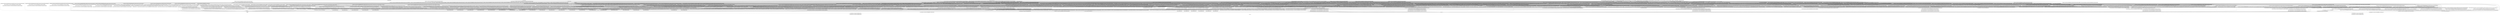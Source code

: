 digraph "Call graph: force.ll" {
	label="Call graph: force.ll";

	Node0x561698f86360 [shape=record,label="{_ZN9LAMMPS_NS5ForceC2EPNS_6LAMMPSE}"];
	Node0x561698f86360 -> Node0x561698c4d8d0;
	Node0x561698f86360 -> Node0x561698c45df0;
	Node0x561698f86360 -> Node0x561698e55cd0;
	Node0x561698f86360 -> Node0x561698e21850;
	Node0x561698f86360 -> Node0x561698c50890;
	Node0x561698f86360 -> Node0x561698dbe560;
	Node0x561698f86360 -> Node0x561698ceb6e0;
	Node0x561698f86360 -> Node0x561698d2ec00;
	Node0x561698c4d8d0 [shape=record,label="{_ZN9LAMMPS_NS8PointersC2EPNS_6LAMMPSE}"];
	Node0x561698e21850 [shape=record,label="{_ZN9LAMMPS_NS5utils6strdupERKNSt7__cxx1112basic_stringIcSt11char_traitsIcESaIcEEE}"];
	Node0x561698c45df0 [shape=record,label="{_ZNSaIcEC1Ev}"];
	Node0x561698e55cd0 [shape=record,label="{_ZNSt7__cxx1112basic_stringIcSt11char_traitsIcESaIcEEC2IS3_EEPKcRKS3_}"];
	Node0x561698e55cd0 -> Node0x561698c58120;
	Node0x561698e55cd0 -> Node0x561698d9be70;
	Node0x561698e55cd0 -> Node0x561698d497b0;
	Node0x561698e55cd0 -> Node0x561698d26db0;
	Node0x561698e55cd0 -> Node0x561698ce5e60;
	Node0x561698d9d050 [shape=record,label="{__gxx_personality_v0}"];
	Node0x561698c50890 [shape=record,label="{_ZNSt7__cxx1112basic_stringIcSt11char_traitsIcESaIcEED1Ev}"];
	Node0x561698dbe560 [shape=record,label="{_ZNSaIcED1Ev}"];
	Node0x561698d2ec00 [shape=record,label="{_ZN9LAMMPS_NS5Force16create_factoriesEv}"];
	Node0x561698d2ec00 -> Node0x561698dc1e00;
	Node0x561698d2ec00 -> Node0x561698db58e0;
	Node0x561698d2ec00 -> Node0x561698db4640;
	Node0x561698d2ec00 -> Node0x561698c45df0;
	Node0x561698d2ec00 -> Node0x561698e55cd0;
	Node0x561698d2ec00 -> Node0x561698da8170;
	Node0x561698d2ec00 -> Node0x561698c50890;
	Node0x561698d2ec00 -> Node0x561698dbe560;
	Node0x561698d2ec00 -> Node0x561698b9cb90;
	Node0x561698d2ec00 -> Node0x561698b9b360;
	Node0x561698d2ec00 -> Node0x561698b9c900;
	Node0x561698d2ec00 -> Node0x561698b9d280;
	Node0x561698d2ec00 -> Node0x561698b986c0;
	Node0x561698d2ec00 -> Node0x561698b988e0;
	Node0x561698d2ec00 -> Node0x561698e17920;
	Node0x561698d2ec00 -> Node0x561698b9d4a0;
	Node0x561698d2ec00 -> Node0x561698b96210;
	Node0x561698d2ec00 -> Node0x561698b968b0;
	Node0x561698db4640 [shape=record,label="{_ZNSt3mapINSt7__cxx1112basic_stringIcSt11char_traitsIcESaIcEEEPFPN9LAMMPS_NS4PairEPNS6_6LAMMPSEESt4lessIS5_ESaISt4pairIKS5_SC_EEEC2Ev}"];
	Node0x561698db4640 -> Node0x561698b9d060;
	Node0x561698b97410 [shape=record,label="{_ZL13style_creatorIN9LAMMPS_NS4PairENS0_17PairHybridOverlayEEPT_PNS0_6LAMMPSE}"];
	Node0x561698b97410 -> Node0x561698dc1e00;
	Node0x561698b97410 -> Node0x561698b98040;
	Node0x561698b97410 -> Node0x561698b9cdb0;
	Node0x561698b9d520 [shape=record,label="{_ZL13style_creatorIN9LAMMPS_NS4PairENS0_16PairHybridScaledEEPT_PNS0_6LAMMPSE}"];
	Node0x561698b9d520 -> Node0x561698dc1e00;
	Node0x561698b9d520 -> Node0x561698b9d630;
	Node0x561698b9d520 -> Node0x561698b9cdb0;
	Node0x561698b9d410 [shape=record,label="{_ZL13style_creatorIN9LAMMPS_NS4PairENS0_9PairLJCutEEPT_PNS0_6LAMMPSE}"];
	Node0x561698b9d410 -> Node0x561698dc1e00;
	Node0x561698b9d410 -> Node0x561698b96770;
	Node0x561698b9d410 -> Node0x561698b9cdb0;
	Node0x561698b968b0 [shape=record,label="{_ZNSt3mapINSt7__cxx1112basic_stringIcSt11char_traitsIcESaIcEEEPFPN9LAMMPS_NS4BondEPNS6_6LAMMPSEESt4lessIS5_ESaISt4pairIKS5_SC_EEEC2Ev}"];
	Node0x561698b968b0 -> Node0x561698bd73a0;
	Node0x561698b9d4a0 [shape=record,label="{_ZNSt3mapINSt7__cxx1112basic_stringIcSt11char_traitsIcESaIcEEEPFPN9LAMMPS_NS5AngleEPNS6_6LAMMPSEESt4lessIS5_ESaISt4pairIKS5_SC_EEEC2Ev}"];
	Node0x561698b9d4a0 -> Node0x561698be8a90;
	Node0x561698b9b360 [shape=record,label="{_ZNSt3mapINSt7__cxx1112basic_stringIcSt11char_traitsIcESaIcEEEPFPN9LAMMPS_NS6KSpaceEPNS6_6LAMMPSEESt4lessIS5_ESaISt4pairIKS5_SC_EEEC2Ev}"];
	Node0x561698b9b360 -> Node0x561698bff8c0;
	Node0x561698dc1e00 [shape=record,label="{_Znwm}"];
	Node0x561698db58e0 [shape=record,label="{llvm.memset.p0.i64}"];
	Node0x561698b954c0 [shape=record,label="{_ZL13style_creatorIN9LAMMPS_NS4PairENS0_8PairBornEEPT_PNS0_6LAMMPSE}"];
	Node0x561698b954c0 -> Node0x561698dc1e00;
	Node0x561698b954c0 -> Node0x561698b98ae0;
	Node0x561698b954c0 -> Node0x561698b9cdb0;
	Node0x561698da8170 [shape=record,label="{_ZNSt3mapINSt7__cxx1112basic_stringIcSt11char_traitsIcESaIcEEEPFPN9LAMMPS_NS4PairEPNS6_6LAMMPSEESt4lessIS5_ESaISt4pairIKS5_SC_EEEixEOS5_}"];
	Node0x561698da8170 -> Node0x561698b975e0;
	Node0x561698da8170 -> Node0x561698b9cd30;
	Node0x561698da8170 -> Node0x561698b95bb0;
	Node0x561698da8170 -> Node0x561698b97c40;
	Node0x561698da8170 -> Node0x561698b9b260;
	Node0x561698da8170 -> Node0x561698b96600;
	Node0x561698da8170 -> Node0x561698b9aa90;
	Node0x561698da8170 -> Node0x561698f86640;
	Node0x561698da8170 -> Node0x561698f863a0;
	Node0x561698da8170 -> Node0x561698b989e0;
	Node0x561698ccb480 [shape=record,label="{_ZL13style_creatorIN9LAMMPS_NS4PairENS0_8PairBuckEEPT_PNS0_6LAMMPSE}"];
	Node0x561698ccb480 -> Node0x561698dc1e00;
	Node0x561698ccb480 -> Node0x561698d82210;
	Node0x561698ccb480 -> Node0x561698b9cdb0;
	Node0x561698b9cd30 [shape=record,label="{_ZNSt3mapINSt7__cxx1112basic_stringIcSt11char_traitsIcESaIcEEEPFPN9LAMMPS_NS4PairEPNS6_6LAMMPSEESt4lessIS5_ESaISt4pairIKS5_SC_EEE3endEv}"];
	Node0x561698b9cd30 -> Node0x561698c277c0;
	Node0x561698b95bb0 [shape=record,label="{_ZSteqRKSt17_Rb_tree_iteratorISt4pairIKNSt7__cxx1112basic_stringIcSt11char_traitsIcESaIcEEEPFPN9LAMMPS_NS4PairEPNS8_6LAMMPSEEEESI_}"];
	Node0x561698b9b260 [shape=record,label="{_ZNKSt17_Rb_tree_iteratorISt4pairIKNSt7__cxx1112basic_stringIcSt11char_traitsIcESaIcEEEPFPN9LAMMPS_NS4PairEPNS8_6LAMMPSEEEEdeEv}"];
	Node0x561698b9b260 -> Node0x561698c666d0;
	Node0x561698d2eb70 [shape=record,label="{_ZL13style_creatorIN9LAMMPS_NS4PairENS0_15PairBuckCoulCutEEPT_PNS0_6LAMMPSE}"];
	Node0x561698d2eb70 -> Node0x561698dc1e00;
	Node0x561698d2eb70 -> Node0x561698d06dc0;
	Node0x561698d2eb70 -> Node0x561698b9cdb0;
	Node0x561698cd7520 [shape=record,label="{_ZL13style_creatorIN9LAMMPS_NS4PairENS0_11PairCoulCutEEPT_PNS0_6LAMMPSE}"];
	Node0x561698cd7520 -> Node0x561698dc1e00;
	Node0x561698cd7520 -> Node0x561698dbe4d0;
	Node0x561698cd7520 -> Node0x561698b9cdb0;
	Node0x561698c5ca40 [shape=record,label="{_ZL13style_creatorIN9LAMMPS_NS4PairENS0_13PairCoulDebyeEEPT_PNS0_6LAMMPSE}"];
	Node0x561698c5ca40 -> Node0x561698dc1e00;
	Node0x561698c5ca40 -> Node0x561698c25b60;
	Node0x561698c5ca40 -> Node0x561698b9cdb0;
	Node0x561698de8230 [shape=record,label="{_ZL13style_creatorIN9LAMMPS_NS4PairENS0_11PairCoulDSFEEPT_PNS0_6LAMMPSE}"];
	Node0x561698de8230 -> Node0x561698dc1e00;
	Node0x561698de8230 -> Node0x561698dcaab0;
	Node0x561698de8230 -> Node0x561698b9cdb0;
	Node0x561698b9b080 [shape=record,label="{_ZL13style_creatorIN9LAMMPS_NS4PairENS0_12PairCoulWolfEEPT_PNS0_6LAMMPSE}"];
	Node0x561698b9b080 -> Node0x561698dc1e00;
	Node0x561698b9b080 -> Node0x561698b9cfd0;
	Node0x561698b9b080 -> Node0x561698b9cdb0;
	Node0x561698b9ade0 [shape=record,label="{_ZL13style_creatorIN9LAMMPS_NS4PairENS0_14PairDeprecatedEEPT_PNS0_6LAMMPSE}"];
	Node0x561698b9ade0 -> Node0x561698dc1e00;
	Node0x561698b9ade0 -> Node0x561698b97b00;
	Node0x561698b9ade0 -> Node0x561698b9cdb0;
	Node0x561698b99670 [shape=record,label="{_ZL13style_creatorIN9LAMMPS_NS4PairENS0_10PairHybridEEPT_PNS0_6LAMMPSE}"];
	Node0x561698b99670 -> Node0x561698dc1e00;
	Node0x561698b99670 -> Node0x561698b974a0;
	Node0x561698b99670 -> Node0x561698b9cdb0;
	Node0x561698b97a70 [shape=record,label="{_ZL13style_creatorIN9LAMMPS_NS4PairENS0_16PairLJCutCoulCutEEPT_PNS0_6LAMMPSE}"];
	Node0x561698b97a70 -> Node0x561698dc1e00;
	Node0x561698b97a70 -> Node0x561698bcce30;
	Node0x561698b97a70 -> Node0x561698b9cdb0;
	Node0x561698bd4bf0 [shape=record,label="{_ZL13style_creatorIN9LAMMPS_NS4PairENS0_12PairLJExpandEEPT_PNS0_6LAMMPSE}"];
	Node0x561698bd4bf0 -> Node0x561698dc1e00;
	Node0x561698bd4bf0 -> Node0x561698ca5160;
	Node0x561698bd4bf0 -> Node0x561698b9cdb0;
	Node0x561698bcae60 [shape=record,label="{_ZL13style_creatorIN9LAMMPS_NS4PairENS0_9PairMorseEEPT_PNS0_6LAMMPSE}"];
	Node0x561698bcae60 -> Node0x561698dc1e00;
	Node0x561698bcae60 -> Node0x561698bd2700;
	Node0x561698bcae60 -> Node0x561698b9cdb0;
	Node0x561698bd3430 [shape=record,label="{_ZL13style_creatorIN9LAMMPS_NS4PairENS0_8PairSoftEEPT_PNS0_6LAMMPSE}"];
	Node0x561698bd3430 -> Node0x561698dc1e00;
	Node0x561698bd3430 -> Node0x561698bd3d00;
	Node0x561698bd3430 -> Node0x561698b9cdb0;
	Node0x561698bd4490 [shape=record,label="{_ZL13style_creatorIN9LAMMPS_NS4PairENS0_9PairTableEEPT_PNS0_6LAMMPSE}"];
	Node0x561698bd4490 -> Node0x561698dc1e00;
	Node0x561698bd4490 -> Node0x561698bd4970;
	Node0x561698bd4490 -> Node0x561698b9cdb0;
	Node0x561698bd5100 [shape=record,label="{_ZL13style_creatorIN9LAMMPS_NS4PairENS0_10PairYukawaEEPT_PNS0_6LAMMPSE}"];
	Node0x561698bd5100 -> Node0x561698dc1e00;
	Node0x561698bd5100 -> Node0x561698bd5640;
	Node0x561698bd5100 -> Node0x561698b9cdb0;
	Node0x561698bd5b50 [shape=record,label="{_ZL13style_creatorIN9LAMMPS_NS4PairENS0_7PairZBLEEPT_PNS0_6LAMMPSE}"];
	Node0x561698bd5b50 -> Node0x561698dc1e00;
	Node0x561698bd5b50 -> Node0x561698bd6090;
	Node0x561698bd5b50 -> Node0x561698b9cdb0;
	Node0x561698bd65a0 [shape=record,label="{_ZL13style_creatorIN9LAMMPS_NS4PairENS0_8PairZeroEEPT_PNS0_6LAMMPSE}"];
	Node0x561698bd65a0 -> Node0x561698dc1e00;
	Node0x561698bd65a0 -> Node0x561698bd6ae0;
	Node0x561698bd65a0 -> Node0x561698b9cdb0;
	Node0x561698bd83e0 [shape=record,label="{_ZL13style_creatorIN9LAMMPS_NS4BondENS0_14BondDeprecatedEEPT_PNS0_6LAMMPSE}"];
	Node0x561698bd83e0 -> Node0x561698dc1e00;
	Node0x561698bd83e0 -> Node0x561698bdada0;
	Node0x561698bd83e0 -> Node0x561698b9cdb0;
	Node0x561698b96210 [shape=record,label="{_ZNSt3mapINSt7__cxx1112basic_stringIcSt11char_traitsIcESaIcEEEPFPN9LAMMPS_NS4BondEPNS6_6LAMMPSEESt4lessIS5_ESaISt4pairIKS5_SC_EEEixEOS5_}"];
	Node0x561698b96210 -> Node0x561698bdbe90;
	Node0x561698b96210 -> Node0x561698bdc660;
	Node0x561698b96210 -> Node0x561698bdcd80;
	Node0x561698b96210 -> Node0x561698bdd500;
	Node0x561698b96210 -> Node0x561698bddec0;
	Node0x561698b96210 -> Node0x561698b96600;
	Node0x561698b96210 -> Node0x561698be1f80;
	Node0x561698b96210 -> Node0x561698f86640;
	Node0x561698b96210 -> Node0x561698be34e0;
	Node0x561698b96210 -> Node0x561698b989e0;
	Node0x561698be3cd0 [shape=record,label="{_ZL13style_creatorIN9LAMMPS_NS4BondENS0_10BondHybridEEPT_PNS0_6LAMMPSE}"];
	Node0x561698be3cd0 -> Node0x561698dc1e00;
	Node0x561698be3cd0 -> Node0x561698be4880;
	Node0x561698be3cd0 -> Node0x561698b9cdb0;
	Node0x561698bdc660 [shape=record,label="{_ZNSt3mapINSt7__cxx1112basic_stringIcSt11char_traitsIcESaIcEEEPFPN9LAMMPS_NS4BondEPNS6_6LAMMPSEESt4lessIS5_ESaISt4pairIKS5_SC_EEE3endEv}"];
	Node0x561698bdc660 -> Node0x561698f98900;
	Node0x561698bdcd80 [shape=record,label="{_ZSteqRKSt17_Rb_tree_iteratorISt4pairIKNSt7__cxx1112basic_stringIcSt11char_traitsIcESaIcEEEPFPN9LAMMPS_NS4BondEPNS8_6LAMMPSEEEESI_}"];
	Node0x561698bddec0 [shape=record,label="{_ZNKSt17_Rb_tree_iteratorISt4pairIKNSt7__cxx1112basic_stringIcSt11char_traitsIcESaIcEEEPFPN9LAMMPS_NS4BondEPNS8_6LAMMPSEEEEdeEv}"];
	Node0x561698bddec0 -> Node0x561698c830a0;
	Node0x561698be4900 [shape=record,label="{_ZL13style_creatorIN9LAMMPS_NS4BondENS0_8BondZeroEEPT_PNS0_6LAMMPSE}"];
	Node0x561698be4900 -> Node0x561698dc1e00;
	Node0x561698be4900 -> Node0x561698be7340;
	Node0x561698be4900 -> Node0x561698b9cdb0;
	Node0x561698be8da0 [shape=record,label="{_ZL13style_creatorIN9LAMMPS_NS5AngleENS0_15AngleDeprecatedEEPT_PNS0_6LAMMPSE}"];
	Node0x561698be8da0 -> Node0x561698dc1e00;
	Node0x561698be8da0 -> Node0x561698be9ef0;
	Node0x561698be8da0 -> Node0x561698b9cdb0;
	Node0x561698e17920 [shape=record,label="{_ZNSt3mapINSt7__cxx1112basic_stringIcSt11char_traitsIcESaIcEEEPFPN9LAMMPS_NS5AngleEPNS6_6LAMMPSEESt4lessIS5_ESaISt4pairIKS5_SC_EEEixEOS5_}"];
	Node0x561698e17920 -> Node0x561698beaae0;
	Node0x561698e17920 -> Node0x561698beb200;
	Node0x561698e17920 -> Node0x561698beb9e0;
	Node0x561698e17920 -> Node0x561698becb70;
	Node0x561698e17920 -> Node0x561698bed530;
	Node0x561698e17920 -> Node0x561698b96600;
	Node0x561698e17920 -> Node0x561698bee310;
	Node0x561698e17920 -> Node0x561698f86640;
	Node0x561698e17920 -> Node0x561698bef300;
	Node0x561698e17920 -> Node0x561698b989e0;
	Node0x561698b9df90 [shape=record,label="{_ZL13style_creatorIN9LAMMPS_NS5AngleENS0_11AngleHybridEEPT_PNS0_6LAMMPSE}"];
	Node0x561698b9df90 -> Node0x561698dc1e00;
	Node0x561698b9df90 -> Node0x561698b9e010;
	Node0x561698b9df90 -> Node0x561698b9cdb0;
	Node0x561698beb9e0 [shape=record,label="{_ZSteqRKSt17_Rb_tree_iteratorISt4pairIKNSt7__cxx1112basic_stringIcSt11char_traitsIcESaIcEEEPFPN9LAMMPS_NS5AngleEPNS8_6LAMMPSEEEESI_}"];
	Node0x561698bed530 [shape=record,label="{_ZNKSt17_Rb_tree_iteratorISt4pairIKNSt7__cxx1112basic_stringIcSt11char_traitsIcESaIcEEEPFPN9LAMMPS_NS5AngleEPNS8_6LAMMPSEEEEdeEv}"];
	Node0x561698bed530 -> Node0x561698ca3660;
	Node0x561698befad0 [shape=record,label="{_ZL13style_creatorIN9LAMMPS_NS5AngleENS0_9AngleZeroEEPT_PNS0_6LAMMPSE}"];
	Node0x561698befad0 -> Node0x561698dc1e00;
	Node0x561698befad0 -> Node0x561698bf0b00;
	Node0x561698befad0 -> Node0x561698b9cdb0;
	Node0x561698b988e0 [shape=record,label="{_ZNSt3mapINSt7__cxx1112basic_stringIcSt11char_traitsIcESaIcEEEPFPN9LAMMPS_NS8DihedralEPNS6_6LAMMPSEESt4lessIS5_ESaISt4pairIKS5_SC_EEEC2Ev}"];
	Node0x561698b988e0 -> Node0x561698bf1a30;
	Node0x561698bde480 [shape=record,label="{_ZL13style_creatorIN9LAMMPS_NS8DihedralENS0_18DihedralDeprecatedEEPT_PNS0_6LAMMPSE}"];
	Node0x561698bde480 -> Node0x561698dc1e00;
	Node0x561698bde480 -> Node0x561698bf2aa0;
	Node0x561698bde480 -> Node0x561698b9cdb0;
	Node0x561698b986c0 [shape=record,label="{_ZNSt3mapINSt7__cxx1112basic_stringIcSt11char_traitsIcESaIcEEEPFPN9LAMMPS_NS8DihedralEPNS6_6LAMMPSEESt4lessIS5_ESaISt4pairIKS5_SC_EEEixEOS5_}"];
	Node0x561698b986c0 -> Node0x561698bf30e0;
	Node0x561698b986c0 -> Node0x561698bf3cd0;
	Node0x561698b986c0 -> Node0x561698bf4690;
	Node0x561698b986c0 -> Node0x561698bf4d50;
	Node0x561698b986c0 -> Node0x561698bf54d0;
	Node0x561698b986c0 -> Node0x561698b96600;
	Node0x561698b986c0 -> Node0x561698bf60c0;
	Node0x561698b986c0 -> Node0x561698f86640;
	Node0x561698b986c0 -> Node0x561698bf6a80;
	Node0x561698b986c0 -> Node0x561698b989e0;
	Node0x561698f961b0 [shape=record,label="{_ZL13style_creatorIN9LAMMPS_NS8DihedralENS0_14DihedralHybridEEPT_PNS0_6LAMMPSE}"];
	Node0x561698f961b0 -> Node0x561698dc1e00;
	Node0x561698f961b0 -> Node0x561698f96230;
	Node0x561698f961b0 -> Node0x561698b9cdb0;
	Node0x561698bf4690 [shape=record,label="{_ZSteqRKSt17_Rb_tree_iteratorISt4pairIKNSt7__cxx1112basic_stringIcSt11char_traitsIcESaIcEEEPFPN9LAMMPS_NS8DihedralEPNS8_6LAMMPSEEEESI_}"];
	Node0x561698bf54d0 [shape=record,label="{_ZNKSt17_Rb_tree_iteratorISt4pairIKNSt7__cxx1112basic_stringIcSt11char_traitsIcESaIcEEEPFPN9LAMMPS_NS8DihedralEPNS8_6LAMMPSEEEEdeEv}"];
	Node0x561698bf54d0 -> Node0x561698cbc680;
	Node0x561698f96360 [shape=record,label="{_ZL13style_creatorIN9LAMMPS_NS8DihedralENS0_12DihedralZeroEEPT_PNS0_6LAMMPSE}"];
	Node0x561698f96360 -> Node0x561698dc1e00;
	Node0x561698f96360 -> Node0x561698bf7140;
	Node0x561698f96360 -> Node0x561698b9cdb0;
	Node0x561698b9d280 [shape=record,label="{_ZNSt3mapINSt7__cxx1112basic_stringIcSt11char_traitsIcESaIcEEEPFPN9LAMMPS_NS8ImproperEPNS6_6LAMMPSEESt4lessIS5_ESaISt4pairIKS5_SC_EEEC2Ev}"];
	Node0x561698b9d280 -> Node0x561698bf78c0;
	Node0x561698bf84b0 [shape=record,label="{_ZL13style_creatorIN9LAMMPS_NS8ImproperENS0_18ImproperDeprecatedEEPT_PNS0_6LAMMPSE}"];
	Node0x561698bf84b0 -> Node0x561698dc1e00;
	Node0x561698bf84b0 -> Node0x561698bfb480;
	Node0x561698bf84b0 -> Node0x561698b9cdb0;
	Node0x561698b9c900 [shape=record,label="{_ZNSt3mapINSt7__cxx1112basic_stringIcSt11char_traitsIcESaIcEEEPFPN9LAMMPS_NS8ImproperEPNS6_6LAMMPSEESt4lessIS5_ESaISt4pairIKS5_SC_EEEixEOS5_}"];
	Node0x561698b9c900 -> Node0x561698bfc070;
	Node0x561698b9c900 -> Node0x561698bfca40;
	Node0x561698b9c900 -> Node0x561698bfd080;
	Node0x561698b9c900 -> Node0x561698bfd880;
	Node0x561698b9c900 -> Node0x561698bfe0a0;
	Node0x561698b9c900 -> Node0x561698b96600;
	Node0x561698b9c900 -> Node0x561698bfec90;
	Node0x561698b9c900 -> Node0x561698f86640;
	Node0x561698b9c900 -> Node0x561698bff660;
	Node0x561698b9c900 -> Node0x561698b989e0;
	Node0x561698f970d0 [shape=record,label="{_ZL13style_creatorIN9LAMMPS_NS8ImproperENS0_14ImproperHybridEEPT_PNS0_6LAMMPSE}"];
	Node0x561698f970d0 -> Node0x561698dc1e00;
	Node0x561698f970d0 -> Node0x561698f97150;
	Node0x561698f970d0 -> Node0x561698b9cdb0;
	Node0x561698bfd080 [shape=record,label="{_ZSteqRKSt17_Rb_tree_iteratorISt4pairIKNSt7__cxx1112basic_stringIcSt11char_traitsIcESaIcEEEPFPN9LAMMPS_NS8ImproperEPNS8_6LAMMPSEEEESI_}"];
	Node0x561698bfe0a0 [shape=record,label="{_ZNKSt17_Rb_tree_iteratorISt4pairIKNSt7__cxx1112basic_stringIcSt11char_traitsIcESaIcEEEPFPN9LAMMPS_NS8ImproperEPNS8_6LAMMPSEEEEdeEv}"];
	Node0x561698bfe0a0 -> Node0x561698cd9500;
	Node0x561698f97280 [shape=record,label="{_ZL13style_creatorIN9LAMMPS_NS8ImproperENS0_12ImproperZeroEEPT_PNS0_6LAMMPSE}"];
	Node0x561698f97280 -> Node0x561698dc1e00;
	Node0x561698f97280 -> Node0x561698f97300;
	Node0x561698f97280 -> Node0x561698b9cdb0;
	Node0x561698c00550 [shape=record,label="{_ZL13style_creatorIN9LAMMPS_NS6KSpaceENS0_16KSpaceDeprecatedEEPT_PNS0_6LAMMPSE}"];
	Node0x561698c00550 -> Node0x561698dc1e00;
	Node0x561698c00550 -> Node0x561698c01080;
	Node0x561698c00550 -> Node0x561698b9cdb0;
	Node0x561698b9cb90 [shape=record,label="{_ZNSt3mapINSt7__cxx1112basic_stringIcSt11char_traitsIcESaIcEEEPFPN9LAMMPS_NS6KSpaceEPNS6_6LAMMPSEESt4lessIS5_ESaISt4pairIKS5_SC_EEEixEOS5_}"];
	Node0x561698b9cb90 -> Node0x561698c01740;
	Node0x561698b9cb90 -> Node0x561698c01ec0;
	Node0x561698b9cb90 -> Node0x561698c02890;
	Node0x561698b9cb90 -> Node0x561698c02ba0;
	Node0x561698b9cb90 -> Node0x561698c03180;
	Node0x561698b9cb90 -> Node0x561698b96600;
	Node0x561698b9cb90 -> Node0x561698c03cf0;
	Node0x561698b9cb90 -> Node0x561698f86640;
	Node0x561698b9cb90 -> Node0x561698c04380;
	Node0x561698b9cb90 -> Node0x561698b989e0;
	Node0x561698f9c860 [shape=record,label="{_ZN9LAMMPS_NS5ForceD2Ev}"];
	Node0x561698f9c860 -> Node0x561698f9c8e0;
	Node0x561698f9c860 -> Node0x561698ceb6e0;
	Node0x561698f9c860 -> Node0x561698b9cdb0;
	Node0x561698f9c860 -> Node0x561698c05b60;
	Node0x561698f9c860 -> Node0x561698c57800;
	Node0x561698f9c860 -> Node0x561698c05350;
	Node0x561698f9c860 -> Node0x561698c04b00;
	Node0x561698f9c860 -> Node0x561698f9cd20;
	Node0x561698f9c860 -> Node0x561698f9cca0;
	Node0x561698c02890 [shape=record,label="{_ZSteqRKSt17_Rb_tree_iteratorISt4pairIKNSt7__cxx1112basic_stringIcSt11char_traitsIcESaIcEEEPFPN9LAMMPS_NS6KSpaceEPNS8_6LAMMPSEEEESI_}"];
	Node0x561698c03180 [shape=record,label="{_ZNKSt17_Rb_tree_iteratorISt4pairIKNSt7__cxx1112basic_stringIcSt11char_traitsIcESaIcEEEPFPN9LAMMPS_NS6KSpaceEPNS8_6LAMMPSEEEEdeEv}"];
	Node0x561698c03180 -> Node0x561698cf1a60;
	Node0x561698f9cca0 [shape=record,label="{_ZNSt3mapINSt7__cxx1112basic_stringIcSt11char_traitsIcESaIcEEEPFPN9LAMMPS_NS4PairEPNS6_6LAMMPSEESt4lessIS5_ESaISt4pairIKS5_SC_EEED2Ev}"];
	Node0x561698f9cca0 -> Node0x561698c06330;
	Node0x561698f9cd20 [shape=record,label="{_ZNSt3mapINSt7__cxx1112basic_stringIcSt11char_traitsIcESaIcEEEPFPN9LAMMPS_NS4BondEPNS6_6LAMMPSEESt4lessIS5_ESaISt4pairIKS5_SC_EEED2Ev}"];
	Node0x561698f9cd20 -> Node0x561698c07540;
	Node0x561698c04b00 [shape=record,label="{_ZNSt3mapINSt7__cxx1112basic_stringIcSt11char_traitsIcESaIcEEEPFPN9LAMMPS_NS5AngleEPNS6_6LAMMPSEESt4lessIS5_ESaISt4pairIKS5_SC_EEED2Ev}"];
	Node0x561698c04b00 -> Node0x561698c07fa0;
	Node0x561698f9c8e0 [shape=record,label="{_ZdaPv}"];
	Node0x561698c05b60 [shape=record,label="{_ZNSt3mapINSt7__cxx1112basic_stringIcSt11char_traitsIcESaIcEEEPFPN9LAMMPS_NS6KSpaceEPNS6_6LAMMPSEESt4lessIS5_ESaISt4pairIKS5_SC_EEED2Ev}"];
	Node0x561698c05b60 -> Node0x561698c0bca0;
	Node0x561698b9cdb0 [shape=record,label="{_ZdlPv}"];
	Node0x561698c05350 [shape=record,label="{_ZNSt3mapINSt7__cxx1112basic_stringIcSt11char_traitsIcESaIcEEEPFPN9LAMMPS_NS8DihedralEPNS6_6LAMMPSEESt4lessIS5_ESaISt4pairIKS5_SC_EEED2Ev}"];
	Node0x561698c05350 -> Node0x561698c08770;
	Node0x561698c57800 [shape=record,label="{_ZNSt3mapINSt7__cxx1112basic_stringIcSt11char_traitsIcESaIcEEEPFPN9LAMMPS_NS8ImproperEPNS6_6LAMMPSEESt4lessIS5_ESaISt4pairIKS5_SC_EEED2Ev}"];
	Node0x561698c57800 -> Node0x561698c098e0;
	Node0x561698c0d770 [shape=record,label="{_ZN9LAMMPS_NS5ForceD0Ev}"];
	Node0x561698c0d770 -> Node0x561698b9cdb0;
	Node0x561698c0f240 [shape=record,label="{_ZN9LAMMPS_NS5Force4initEv}"];
	Node0x561698c0f240 -> Node0x561698c45df0;
	Node0x561698c0f240 -> Node0x561698e55cd0;
	Node0x561698c0f240 -> Node0x561698dbe560;
	Node0x561698c0f240 -> Node0x561698c50890;
	Node0x561698c0f240 -> Node0x561698c0aba0;
	Node0x561698c0f240 -> Node0x561698c12700;
	Node0x561698c0f240 -> Node0x561698c11520;
	Node0x561698f9b350 [shape=record,label="{_ZN9LAMMPS_NS5Force14dihedral_matchERKNSt7__cxx1112basic_stringIcSt11char_traitsIcESaIcEEE}"];
	Node0x561698f9b350 -> Node0x561698c20410;
	Node0x561698f9b350 -> Node0x561698c45df0;
	Node0x561698f9b350 -> Node0x561698e55cd0;
	Node0x561698f9b350 -> Node0x561698dbe560;
	Node0x561698f9b350 -> Node0x561698c50890;
	Node0x561698f9b350 -> Node0x561698c2cee0;
	Node0x561698f9b350 -> Node0x561698c2e0f0;
	Node0x561698c3b900 [shape=record,label="{_ZN9LAMMPS_NS5Force15create_improperERKNSt7__cxx1112basic_stringIcSt11char_traitsIcESaIcEEEi}"];
	Node0x561698c3b900 -> Node0x561698f9c8e0;
	Node0x561698c3b900 -> Node0x561698c3c180;
	Node0x561698c3b900 -> Node0x561698c1a720;
	Node0x561698c3c180 [shape=record,label="{_ZN9LAMMPS_NS5Force12new_improperERKNSt7__cxx1112basic_stringIcSt11char_traitsIcESaIcEEEiRi}"];
	Node0x561698c3c180 -> Node0x561698cb3550;
	Node0x561698c3c180 -> Node0x561698c1b420;
	Node0x561698c3c180 -> Node0x561698dbe560;
	Node0x561698c3c180 -> Node0x561698c1c600;
	Node0x561698c3c180 -> Node0x561698c50890;
	Node0x561698c3c180 -> Node0x561698c3d1b0;
	Node0x561698c3c180 -> Node0x561698bfca40;
	Node0x561698c3c180 -> Node0x561698c3e110;
	Node0x561698c3c180 -> Node0x561698c3e9f0;
	Node0x561698c3c180 -> Node0x561698defc70;
	Node0x561698c3c180 -> Node0x561698c208d0;
	Node0x561698c3c180 -> Node0x561698e55cd0;
	Node0x561698c3c180 -> Node0x561698c45df0;
	Node0x561698c3c180 -> Node0x561698c20410;
	Node0x561698c3e110 [shape=record,label="{_ZStneRKSt17_Rb_tree_iteratorISt4pairIKNSt7__cxx1112basic_stringIcSt11char_traitsIcESaIcEEEPFPN9LAMMPS_NS8ImproperEPNS8_6LAMMPSEEEESI_}"];
	Node0x561698c0aba0 [shape=record,label="{_ZN9LAMMPS_NS5Error3allIJRPcEEEvRKNSt7__cxx1112basic_stringIcSt11char_traitsIcESaIcEEEiSB_DpOT_}"];
	Node0x561698c0aba0 -> Node0x561698c138e0;
	Node0x561698c0aba0 -> Node0x561698c14ac0;
	Node0x561698c0aba0 -> Node0x561698c15ca0;
	Node0x561698c11520 [shape=record,label="{_ZN9LAMMPS_NS4Pair4initEv}"];
	Node0x561698c12700 [shape=record,label="{_ZN9LAMMPS_NS5Error7warningERKNSt7__cxx1112basic_stringIcSt11char_traitsIcESaIcEEEiS8_}"];
	Node0x561698c17770 [shape=record,label="{_ZN9LAMMPS_NS5Force5setupEv}"];
	Node0x561698c19100 [shape=record,label="{_ZN9LAMMPS_NS5Force11create_pairERKNSt7__cxx1112basic_stringIcSt11char_traitsIcESaIcEEEi}"];
	Node0x561698c19100 -> Node0x561698f9c8e0;
	Node0x561698c19100 -> Node0x561698c1a720;
	Node0x561698c19100 -> Node0x561698c19f70;
	Node0x561698c19f70 [shape=record,label="{_ZN9LAMMPS_NS5Force8new_pairERKNSt7__cxx1112basic_stringIcSt11char_traitsIcESaIcEEEiRi}"];
	Node0x561698c19f70 -> Node0x561698c1b420;
	Node0x561698c19f70 -> Node0x561698c1c600;
	Node0x561698c19f70 -> Node0x561698c50890;
	Node0x561698c19f70 -> Node0x561698c1d7e0;
	Node0x561698c19f70 -> Node0x561698b9cd30;
	Node0x561698c19f70 -> Node0x561698c1e9c0;
	Node0x561698c19f70 -> Node0x561698c22430;
	Node0x561698c19f70 -> Node0x561698dbe560;
	Node0x561698c19f70 -> Node0x561698defc70;
	Node0x561698c19f70 -> Node0x561698c208d0;
	Node0x561698c19f70 -> Node0x561698e55cd0;
	Node0x561698c19f70 -> Node0x561698c45df0;
	Node0x561698c19f70 -> Node0x561698c20410;
	Node0x561698c1e9c0 [shape=record,label="{_ZStneRKSt17_Rb_tree_iteratorISt4pairIKNSt7__cxx1112basic_stringIcSt11char_traitsIcESaIcEEEPFPN9LAMMPS_NS4PairEPNS8_6LAMMPSEEEESI_}"];
	Node0x561698c1a720 [shape=record,label="{_ZN9LAMMPS_NS5Force11store_styleERKNSt7__cxx1112basic_stringIcSt11char_traitsIcESaIcEEEi}"];
	Node0x561698c1a720 -> Node0x561698c22c90;
	Node0x561698c1a720 -> Node0x561698c45df0;
	Node0x561698c1a720 -> Node0x561698e55cd0;
	Node0x561698c1a720 -> Node0x561698c1c600;
	Node0x561698c1a720 -> Node0x561698c233a0;
	Node0x561698c1a720 -> Node0x561698c50890;
	Node0x561698c1a720 -> Node0x561698e21850;
	Node0x561698c1a720 -> Node0x561698dbe560;
	Node0x561698c1a720 -> Node0x561698cb3550;
	Node0x561698c1c600 [shape=record,label="{_ZStplIcSt11char_traitsIcESaIcEENSt7__cxx1112basic_stringIT_T0_T1_EEOS8_PKS5_}"];
	Node0x561698c1c600 -> Node0x561698c248b0;
	Node0x561698c1c600 -> Node0x561698ca6d90;
	Node0x561698c1b420 [shape=record,label="{_ZStplIcSt11char_traitsIcESaIcEENSt7__cxx1112basic_stringIT_T0_T1_EERKS8_PKS5_}"];
	Node0x561698c1b420 -> Node0x561698c22c90;
	Node0x561698c1b420 -> Node0x561698c248b0;
	Node0x561698c1b420 -> Node0x561698c50890;
	Node0x561698c1d7e0 [shape=record,label="{_ZNSt3mapINSt7__cxx1112basic_stringIcSt11char_traitsIcESaIcEEEPFPN9LAMMPS_NS4PairEPNS6_6LAMMPSEESt4lessIS5_ESaISt4pairIKS5_SC_EEE4findERSG_}"];
	Node0x561698c1d7e0 -> Node0x561698c25ca0;
	Node0x561698c22430 [shape=record,label="{_ZNSt3mapINSt7__cxx1112basic_stringIcSt11char_traitsIcESaIcEEEPFPN9LAMMPS_NS4PairEPNS6_6LAMMPSEESt4lessIS5_ESaISt4pairIKS5_SC_EEEixERSG_}"];
	Node0x561698c22430 -> Node0x561698b975e0;
	Node0x561698c22430 -> Node0x561698b9cd30;
	Node0x561698c22430 -> Node0x561698b95bb0;
	Node0x561698c22430 -> Node0x561698b97c40;
	Node0x561698c22430 -> Node0x561698b9b260;
	Node0x561698c22430 -> Node0x561698b96600;
	Node0x561698c22430 -> Node0x561698b9aa90;
	Node0x561698c22430 -> Node0x561698c28ce0;
	Node0x561698c22430 -> Node0x561698c43fc0;
	Node0x561698c22430 -> Node0x561698b989e0;
	Node0x561698c20410 [shape=record,label="{_ZSteqIcSt11char_traitsIcESaIcEEbRKNSt7__cxx1112basic_stringIT_T0_T1_EEPKS5_}"];
	Node0x561698c20410 -> Node0x561698c2a200;
	Node0x561698defc70 [shape=record,label="{_ZN9LAMMPS_NS5Error3allERKNSt7__cxx1112basic_stringIcSt11char_traitsIcESaIcEEEiS8_}"];
	Node0x561698c208d0 [shape=record,label="{_ZN9LAMMPS_NS5utils24check_packages_for_styleERKNSt7__cxx1112basic_stringIcSt11char_traitsIcESaIcEEES8_PNS_6LAMMPSE}"];
	Node0x561698c2baa0 [shape=record,label="{_ZN9LAMMPS_NS5Force10pair_matchERKNSt7__cxx1112basic_stringIcSt11char_traitsIcESaIcEEEii}"];
	Node0x561698c2baa0 -> Node0x561698c20410;
	Node0x561698c2baa0 -> Node0x561698c45df0;
	Node0x561698c2baa0 -> Node0x561698e55cd0;
	Node0x561698c2baa0 -> Node0x561698c2cee0;
	Node0x561698c2baa0 -> Node0x561698c50890;
	Node0x561698c2baa0 -> Node0x561698dbe560;
	Node0x561698c2baa0 -> Node0x561698c2e0f0;
	Node0x561698c2cee0 [shape=record,label="{_ZN9LAMMPS_NS5utils8strmatchERKNSt7__cxx1112basic_stringIcSt11char_traitsIcESaIcEEES8_}"];
	Node0x561698c2e0f0 [shape=record,label="{__dynamic_cast}"];
	Node0x561698c2f930 [shape=record,label="{_ZN9LAMMPS_NS5Force14pair_match_ptrEPNS_4PairE}"];
	Node0x561698c2f930 -> Node0x561698c45df0;
	Node0x561698c2f930 -> Node0x561698e55cd0;
	Node0x561698c2f930 -> Node0x561698dbe560;
	Node0x561698c2f930 -> Node0x561698c50890;
	Node0x561698c2f930 -> Node0x561698c2cee0;
	Node0x561698c2f930 -> Node0x561698c2e0f0;
	Node0x561698c32ce0 [shape=record,label="{_ZN9LAMMPS_NS5Force11create_bondERKNSt7__cxx1112basic_stringIcSt11char_traitsIcESaIcEEEi}"];
	Node0x561698c32ce0 -> Node0x561698f9c8e0;
	Node0x561698c32ce0 -> Node0x561698c34710;
	Node0x561698c32ce0 -> Node0x561698c1a720;
	Node0x561698c34710 [shape=record,label="{_ZN9LAMMPS_NS5Force8new_bondERKNSt7__cxx1112basic_stringIcSt11char_traitsIcESaIcEEEiRi}"];
	Node0x561698c34710 -> Node0x561698cb3550;
	Node0x561698c34710 -> Node0x561698c1b420;
	Node0x561698c34710 -> Node0x561698dbe560;
	Node0x561698c34710 -> Node0x561698c1c600;
	Node0x561698c34710 -> Node0x561698c50890;
	Node0x561698c34710 -> Node0x561698c35eb0;
	Node0x561698c34710 -> Node0x561698bdc660;
	Node0x561698c34710 -> Node0x561698c36e50;
	Node0x561698c34710 -> Node0x561698c37e40;
	Node0x561698c34710 -> Node0x561698defc70;
	Node0x561698c34710 -> Node0x561698c208d0;
	Node0x561698c34710 -> Node0x561698e55cd0;
	Node0x561698c34710 -> Node0x561698c45df0;
	Node0x561698c34710 -> Node0x561698c20410;
	Node0x561698c36e50 [shape=record,label="{_ZStneRKSt17_Rb_tree_iteratorISt4pairIKNSt7__cxx1112basic_stringIcSt11char_traitsIcESaIcEEEPFPN9LAMMPS_NS4BondEPNS8_6LAMMPSEEEESI_}"];
	Node0x561698cb3550 [shape=record,label="{_ZNK9LAMMPS_NS6LAMMPS15non_pair_suffixEv}"];
	Node0x561698c35eb0 [shape=record,label="{_ZNSt3mapINSt7__cxx1112basic_stringIcSt11char_traitsIcESaIcEEEPFPN9LAMMPS_NS4BondEPNS6_6LAMMPSEESt4lessIS5_ESaISt4pairIKS5_SC_EEE4findERSG_}"];
	Node0x561698c35eb0 -> Node0x561698f98850;
	Node0x561698c37e40 [shape=record,label="{_ZNSt3mapINSt7__cxx1112basic_stringIcSt11char_traitsIcESaIcEEEPFPN9LAMMPS_NS4BondEPNS6_6LAMMPSEESt4lessIS5_ESaISt4pairIKS5_SC_EEEixERSG_}"];
	Node0x561698c37e40 -> Node0x561698bdbe90;
	Node0x561698c37e40 -> Node0x561698bdc660;
	Node0x561698c37e40 -> Node0x561698bdcd80;
	Node0x561698c37e40 -> Node0x561698bdd500;
	Node0x561698c37e40 -> Node0x561698bddec0;
	Node0x561698c37e40 -> Node0x561698b96600;
	Node0x561698c37e40 -> Node0x561698be1f80;
	Node0x561698c37e40 -> Node0x561698c28ce0;
	Node0x561698c37e40 -> Node0x561698f98a90;
	Node0x561698c37e40 -> Node0x561698b989e0;
	Node0x561698f98b10 [shape=record,label="{_ZN9LAMMPS_NS5Force10bond_matchERKNSt7__cxx1112basic_stringIcSt11char_traitsIcESaIcEEE}"];
	Node0x561698f98b10 -> Node0x561698c20410;
	Node0x561698f98b10 -> Node0x561698f98b90;
	Node0x561698f98b10 -> Node0x561698c2e0f0;
	Node0x561698f98b90 [shape=record,label="{strcmp}"];
	Node0x561698f98c10 [shape=record,label="{_ZN9LAMMPS_NS5Force12create_angleERKNSt7__cxx1112basic_stringIcSt11char_traitsIcESaIcEEEi}"];
	Node0x561698f98c10 -> Node0x561698f9c8e0;
	Node0x561698f98c10 -> Node0x561698c38200;
	Node0x561698f98c10 -> Node0x561698c1a720;
	Node0x561698c38200 [shape=record,label="{_ZN9LAMMPS_NS5Force9new_angleERKNSt7__cxx1112basic_stringIcSt11char_traitsIcESaIcEEEiRi}"];
	Node0x561698c38200 -> Node0x561698cb3550;
	Node0x561698c38200 -> Node0x561698c1b420;
	Node0x561698c38200 -> Node0x561698dbe560;
	Node0x561698c38200 -> Node0x561698c1c600;
	Node0x561698c38200 -> Node0x561698c50890;
	Node0x561698c38200 -> Node0x561698c39160;
	Node0x561698c38200 -> Node0x561698beb200;
	Node0x561698c38200 -> Node0x561698c39a40;
	Node0x561698c38200 -> Node0x561698c3aa00;
	Node0x561698c38200 -> Node0x561698defc70;
	Node0x561698c38200 -> Node0x561698c208d0;
	Node0x561698c38200 -> Node0x561698e55cd0;
	Node0x561698c38200 -> Node0x561698c45df0;
	Node0x561698c38200 -> Node0x561698c20410;
	Node0x561698c39a40 [shape=record,label="{_ZStneRKSt17_Rb_tree_iteratorISt4pairIKNSt7__cxx1112basic_stringIcSt11char_traitsIcESaIcEEEPFPN9LAMMPS_NS5AngleEPNS8_6LAMMPSEEEESI_}"];
	Node0x561698c39160 [shape=record,label="{_ZNSt3mapINSt7__cxx1112basic_stringIcSt11char_traitsIcESaIcEEEPFPN9LAMMPS_NS5AngleEPNS6_6LAMMPSEESt4lessIS5_ESaISt4pairIKS5_SC_EEE4findERSG_}"];
	Node0x561698c39160 -> Node0x561698f99a00;
	Node0x561698beb200 [shape=record,label="{_ZNSt3mapINSt7__cxx1112basic_stringIcSt11char_traitsIcESaIcEEEPFPN9LAMMPS_NS5AngleEPNS6_6LAMMPSEESt4lessIS5_ESaISt4pairIKS5_SC_EEE3endEv}"];
	Node0x561698beb200 -> Node0x561698f99a80;
	Node0x561698c3aa00 [shape=record,label="{_ZNSt3mapINSt7__cxx1112basic_stringIcSt11char_traitsIcESaIcEEEPFPN9LAMMPS_NS5AngleEPNS6_6LAMMPSEESt4lessIS5_ESaISt4pairIKS5_SC_EEEixERSG_}"];
	Node0x561698c3aa00 -> Node0x561698beaae0;
	Node0x561698c3aa00 -> Node0x561698beb200;
	Node0x561698c3aa00 -> Node0x561698beb9e0;
	Node0x561698c3aa00 -> Node0x561698becb70;
	Node0x561698c3aa00 -> Node0x561698bed530;
	Node0x561698c3aa00 -> Node0x561698b96600;
	Node0x561698c3aa00 -> Node0x561698bee310;
	Node0x561698c3aa00 -> Node0x561698c28ce0;
	Node0x561698c3aa00 -> Node0x561698f99c10;
	Node0x561698c3aa00 -> Node0x561698b989e0;
	Node0x561698f99c90 [shape=record,label="{_ZN9LAMMPS_NS5Force11angle_matchERKNSt7__cxx1112basic_stringIcSt11char_traitsIcESaIcEEE}"];
	Node0x561698f99c90 -> Node0x561698c20410;
	Node0x561698f99c90 -> Node0x561698c45df0;
	Node0x561698f99c90 -> Node0x561698e55cd0;
	Node0x561698f99c90 -> Node0x561698dbe560;
	Node0x561698f99c90 -> Node0x561698c50890;
	Node0x561698f99c90 -> Node0x561698c2cee0;
	Node0x561698f99c90 -> Node0x561698c2e0f0;
	Node0x561698f9abb0 [shape=record,label="{_ZN9LAMMPS_NS5Force15create_dihedralERKNSt7__cxx1112basic_stringIcSt11char_traitsIcESaIcEEEi}"];
	Node0x561698f9abb0 -> Node0x561698f9c8e0;
	Node0x561698f9abb0 -> Node0x561698f9ac30;
	Node0x561698f9abb0 -> Node0x561698c1a720;
	Node0x561698f9ac30 [shape=record,label="{_ZN9LAMMPS_NS5Force12new_dihedralERKNSt7__cxx1112basic_stringIcSt11char_traitsIcESaIcEEEiRi}"];
	Node0x561698f9ac30 -> Node0x561698cb3550;
	Node0x561698f9ac30 -> Node0x561698c1b420;
	Node0x561698f9ac30 -> Node0x561698dbe560;
	Node0x561698f9ac30 -> Node0x561698c1c600;
	Node0x561698f9ac30 -> Node0x561698c50890;
	Node0x561698f9ac30 -> Node0x561698f9ad60;
	Node0x561698f9ac30 -> Node0x561698bf3cd0;
	Node0x561698f9ac30 -> Node0x561698f9ade0;
	Node0x561698f9ac30 -> Node0x561698f9ae60;
	Node0x561698f9ac30 -> Node0x561698defc70;
	Node0x561698f9ac30 -> Node0x561698c208d0;
	Node0x561698f9ac30 -> Node0x561698e55cd0;
	Node0x561698f9ac30 -> Node0x561698c45df0;
	Node0x561698f9ac30 -> Node0x561698c20410;
	Node0x561698f9ade0 [shape=record,label="{_ZStneRKSt17_Rb_tree_iteratorISt4pairIKNSt7__cxx1112basic_stringIcSt11char_traitsIcESaIcEEEPFPN9LAMMPS_NS8DihedralEPNS8_6LAMMPSEEEESI_}"];
	Node0x561698f9ad60 [shape=record,label="{_ZNSt3mapINSt7__cxx1112basic_stringIcSt11char_traitsIcESaIcEEEPFPN9LAMMPS_NS8DihedralEPNS6_6LAMMPSEESt4lessIS5_ESaISt4pairIKS5_SC_EEE4findERSG_}"];
	Node0x561698f9ad60 -> Node0x561698f9b170;
	Node0x561698bf3cd0 [shape=record,label="{_ZNSt3mapINSt7__cxx1112basic_stringIcSt11char_traitsIcESaIcEEEPFPN9LAMMPS_NS8DihedralEPNS6_6LAMMPSEESt4lessIS5_ESaISt4pairIKS5_SC_EEE3endEv}"];
	Node0x561698bf3cd0 -> Node0x561698f9b1f0;
	Node0x561698f9ae60 [shape=record,label="{_ZNSt3mapINSt7__cxx1112basic_stringIcSt11char_traitsIcESaIcEEEPFPN9LAMMPS_NS8DihedralEPNS6_6LAMMPSEESt4lessIS5_ESaISt4pairIKS5_SC_EEEixERSG_}"];
	Node0x561698f9ae60 -> Node0x561698bf30e0;
	Node0x561698f9ae60 -> Node0x561698bf3cd0;
	Node0x561698f9ae60 -> Node0x561698bf4690;
	Node0x561698f9ae60 -> Node0x561698bf4d50;
	Node0x561698f9ae60 -> Node0x561698bf54d0;
	Node0x561698f9ae60 -> Node0x561698b96600;
	Node0x561698f9ae60 -> Node0x561698bf60c0;
	Node0x561698f9ae60 -> Node0x561698c28ce0;
	Node0x561698f9ae60 -> Node0x561698f9b2d0;
	Node0x561698f9ae60 -> Node0x561698b989e0;
	Node0x561698c3d1b0 [shape=record,label="{_ZNSt3mapINSt7__cxx1112basic_stringIcSt11char_traitsIcESaIcEEEPFPN9LAMMPS_NS8ImproperEPNS6_6LAMMPSEESt4lessIS5_ESaISt4pairIKS5_SC_EEE4findERSG_}"];
	Node0x561698c3d1b0 -> Node0x561698c3f9b0;
	Node0x561698d0eea0 [shape=record,label="{strlen}"];
	Node0x561698d14dc0 [shape=record,label="{_ZN9__gnu_cxx11char_traitsIcE2eqERKcS3_}"];
	Node0x561698bfca40 [shape=record,label="{_ZNSt3mapINSt7__cxx1112basic_stringIcSt11char_traitsIcESaIcEEEPFPN9LAMMPS_NS8ImproperEPNS6_6LAMMPSEESt4lessIS5_ESaISt4pairIKS5_SC_EEE3endEv}"];
	Node0x561698bfca40 -> Node0x561698c40bc0;
	Node0x561698c3e9f0 [shape=record,label="{_ZNSt3mapINSt7__cxx1112basic_stringIcSt11char_traitsIcESaIcEEEPFPN9LAMMPS_NS8ImproperEPNS6_6LAMMPSEESt4lessIS5_ESaISt4pairIKS5_SC_EEEixERSG_}"];
	Node0x561698c3e9f0 -> Node0x561698bfc070;
	Node0x561698c3e9f0 -> Node0x561698bfca40;
	Node0x561698c3e9f0 -> Node0x561698bfd080;
	Node0x561698c3e9f0 -> Node0x561698bfd880;
	Node0x561698c3e9f0 -> Node0x561698bfe0a0;
	Node0x561698c3e9f0 -> Node0x561698b96600;
	Node0x561698c3e9f0 -> Node0x561698bfec90;
	Node0x561698c3e9f0 -> Node0x561698c28ce0;
	Node0x561698c3e9f0 -> Node0x561698c421d0;
	Node0x561698c3e9f0 -> Node0x561698b989e0;
	Node0x561698c43190 [shape=record,label="{_ZN9LAMMPS_NS5Force14improper_matchERKNSt7__cxx1112basic_stringIcSt11char_traitsIcESaIcEEE}"];
	Node0x561698c43190 -> Node0x561698c20410;
	Node0x561698c43190 -> Node0x561698c45df0;
	Node0x561698c43190 -> Node0x561698e55cd0;
	Node0x561698c43190 -> Node0x561698dbe560;
	Node0x561698c43190 -> Node0x561698c50890;
	Node0x561698c43190 -> Node0x561698c2cee0;
	Node0x561698c43190 -> Node0x561698c2e0f0;
	Node0x561698c43600 [shape=record,label="{_ZN9LAMMPS_NS5Force13create_kspaceERKNSt7__cxx1112basic_stringIcSt11char_traitsIcESaIcEEEi}"];
	Node0x561698c43600 -> Node0x561698f9c8e0;
	Node0x561698c43600 -> Node0x561698e2d870;
	Node0x561698c43600 -> Node0x561698c1a720;
	Node0x561698e2d870 [shape=record,label="{_ZN9LAMMPS_NS5Force10new_kspaceERKNSt7__cxx1112basic_stringIcSt11char_traitsIcESaIcEEEiRi}"];
	Node0x561698e2d870 -> Node0x561698cb3550;
	Node0x561698e2d870 -> Node0x561698c1b420;
	Node0x561698e2d870 -> Node0x561698dbe560;
	Node0x561698e2d870 -> Node0x561698c1c600;
	Node0x561698e2d870 -> Node0x561698c50890;
	Node0x561698e2d870 -> Node0x561698c447b0;
	Node0x561698e2d870 -> Node0x561698c01ec0;
	Node0x561698e2d870 -> Node0x561698c44c30;
	Node0x561698e2d870 -> Node0x561698c453e0;
	Node0x561698e2d870 -> Node0x561698defc70;
	Node0x561698e2d870 -> Node0x561698c208d0;
	Node0x561698e2d870 -> Node0x561698e55cd0;
	Node0x561698e2d870 -> Node0x561698c45df0;
	Node0x561698e2d870 -> Node0x561698c20410;
	Node0x561698c44c30 [shape=record,label="{_ZStneRKSt17_Rb_tree_iteratorISt4pairIKNSt7__cxx1112basic_stringIcSt11char_traitsIcESaIcEEEPFPN9LAMMPS_NS6KSpaceEPNS8_6LAMMPSEEEESI_}"];
	Node0x561698c447b0 [shape=record,label="{_ZNSt3mapINSt7__cxx1112basic_stringIcSt11char_traitsIcESaIcEEEPFPN9LAMMPS_NS6KSpaceEPNS6_6LAMMPSEESt4lessIS5_ESaISt4pairIKS5_SC_EEE4findERSG_}"];
	Node0x561698c447b0 -> Node0x561698c45a50;
	Node0x561698c01ec0 [shape=record,label="{_ZNSt3mapINSt7__cxx1112basic_stringIcSt11char_traitsIcESaIcEEEPFPN9LAMMPS_NS6KSpaceEPNS6_6LAMMPSEESt4lessIS5_ESaISt4pairIKS5_SC_EEE3endEv}"];
	Node0x561698c01ec0 -> Node0x561698c462b0;
	Node0x561698c453e0 [shape=record,label="{_ZNSt3mapINSt7__cxx1112basic_stringIcSt11char_traitsIcESaIcEEEPFPN9LAMMPS_NS6KSpaceEPNS6_6LAMMPSEESt4lessIS5_ESaISt4pairIKS5_SC_EEEixERSG_}"];
	Node0x561698c453e0 -> Node0x561698c01740;
	Node0x561698c453e0 -> Node0x561698c01ec0;
	Node0x561698c453e0 -> Node0x561698c02890;
	Node0x561698c453e0 -> Node0x561698c02ba0;
	Node0x561698c453e0 -> Node0x561698c03180;
	Node0x561698c453e0 -> Node0x561698b96600;
	Node0x561698c453e0 -> Node0x561698c03cf0;
	Node0x561698c453e0 -> Node0x561698c28ce0;
	Node0x561698c453e0 -> Node0x561698c48540;
	Node0x561698c453e0 -> Node0x561698b989e0;
	Node0x561698c49040 [shape=record,label="{_ZN9LAMMPS_NS5Force12kspace_matchERKNSt7__cxx1112basic_stringIcSt11char_traitsIcESaIcEEEi}"];
	Node0x561698c49040 -> Node0x561698c20410;
	Node0x561698c49040 -> Node0x561698c45df0;
	Node0x561698c49040 -> Node0x561698e55cd0;
	Node0x561698c49040 -> Node0x561698c2cee0;
	Node0x561698c49040 -> Node0x561698c50890;
	Node0x561698c49040 -> Node0x561698dbe560;
	Node0x561698c22c90 [shape=record,label="{_ZNSt7__cxx1112basic_stringIcSt11char_traitsIcESaIcEEC1ERKS4_}"];
	Node0x561698c233a0 [shape=record,label="{_ZNSt7__cxx1112basic_stringIcSt11char_traitsIcESaIcEEpLERKS4_}"];
	Node0x561698c4a710 [shape=record,label="{_ZN9LAMMPS_NS5Force11set_specialEiPPc}"];
	Node0x561698c4a710 -> Node0x561698c45df0;
	Node0x561698c4a710 -> Node0x561698e55cd0;
	Node0x561698c4a710 -> Node0x561698dbe560;
	Node0x561698c4a710 -> Node0x561698c50890;
	Node0x561698c4a710 -> Node0x561698defc70;
	Node0x561698c4a710 -> Node0x561698f98b90;
	Node0x561698c4a710 -> Node0x561698c4b6f0;
	Node0x561698c4a710 -> Node0x561698e5ce70;
	Node0x561698e5ce70 [shape=record,label="{_ZN9LAMMPS_NS5utils7numericEPKciS2_bPNS_6LAMMPSE}"];
	Node0x561698c4b6f0 [shape=record,label="{_ZN9LAMMPS_NS5utils7logicalEPKciS2_bPNS_6LAMMPSE}"];
	Node0x561698c4c140 [shape=record,label="{_ZN9LAMMPS_NS5Force12memory_usageEv}"];
	Node0x561698ceb6e0 [shape=record,label="{_ZN9LAMMPS_NS8PointersD2Ev}"];
	Node0x561698c4cd40 [shape=record,label="{_ZN9LAMMPS_NS8PointersD0Ev}"];
	Node0x561698c4cd40 -> Node0x561698ceb6e0;
	Node0x561698c4cd40 -> Node0x561698b9cdb0;
	Node0x561698b9d060 [shape=record,label="{_ZNSt8_Rb_treeINSt7__cxx1112basic_stringIcSt11char_traitsIcESaIcEEESt4pairIKS5_PFPN9LAMMPS_NS4PairEPNS8_6LAMMPSEEESt10_Select1stISF_ESt4lessIS5_ESaISF_EEC2Ev}"];
	Node0x561698b9d060 -> Node0x561698c53370;
	Node0x561698c53370 [shape=record,label="{_ZNSt8_Rb_treeINSt7__cxx1112basic_stringIcSt11char_traitsIcESaIcEEESt4pairIKS5_PFPN9LAMMPS_NS4PairEPNS8_6LAMMPSEEESt10_Select1stISF_ESt4lessIS5_ESaISF_EE13_Rb_tree_implISJ_Lb1EEC2Ev}"];
	Node0x561698c53370 -> Node0x561698c4da10;
	Node0x561698c53370 -> Node0x561698c4ed80;
	Node0x561698c53370 -> Node0x561698c505b0;
	Node0x561698c4ed80 [shape=record,label="{_ZNSt20_Rb_tree_key_compareISt4lessINSt7__cxx1112basic_stringIcSt11char_traitsIcESaIcEEEEEC2Ev}"];
	Node0x561698c4da10 [shape=record,label="{_ZNSaISt13_Rb_tree_nodeISt4pairIKNSt7__cxx1112basic_stringIcSt11char_traitsIcESaIcEEEPFPN9LAMMPS_NS4PairEPNS8_6LAMMPSEEEEEC2Ev}"];
	Node0x561698c4da10 -> Node0x561698c50de0;
	Node0x561698c505b0 [shape=record,label="{_ZNSt15_Rb_tree_headerC2Ev}"];
	Node0x561698c505b0 -> Node0x561698c52130;
	Node0x561698c505b0 -> Node0x561698e8d6c0;
	Node0x561698c50de0 [shape=record,label="{_ZN9__gnu_cxx13new_allocatorISt13_Rb_tree_nodeISt4pairIKNSt7__cxx1112basic_stringIcSt11char_traitsIcESaIcEEEPFPN9LAMMPS_NS4PairEPNSA_6LAMMPSEEEEEC2Ev}"];
	Node0x561698c52130 [shape=record,label="{_ZNSt15_Rb_tree_header8_M_resetEv}"];
	Node0x561698e8d6c0 [shape=record,label="{__clang_call_terminate}"];
	Node0x561698e8d6c0 -> Node0x561698c53110;
	Node0x561698e8d6c0 -> Node0x561698c52eb0;
	Node0x561698c53110 [shape=record,label="{__cxa_begin_catch}"];
	Node0x561698c52eb0 [shape=record,label="{_ZSt9terminatev}"];
	Node0x561698bd73a0 [shape=record,label="{_ZNSt8_Rb_treeINSt7__cxx1112basic_stringIcSt11char_traitsIcESaIcEEESt4pairIKS5_PFPN9LAMMPS_NS4BondEPNS8_6LAMMPSEEESt10_Select1stISF_ESt4lessIS5_ESaISF_EEC2Ev}"];
	Node0x561698bd73a0 -> Node0x561698ec2210;
	Node0x561698ec2210 [shape=record,label="{_ZNSt8_Rb_treeINSt7__cxx1112basic_stringIcSt11char_traitsIcESaIcEEESt4pairIKS5_PFPN9LAMMPS_NS4BondEPNS8_6LAMMPSEEESt10_Select1stISF_ESt4lessIS5_ESaISF_EE13_Rb_tree_implISJ_Lb1EEC2Ev}"];
	Node0x561698ec2210 -> Node0x561698c547a0;
	Node0x561698ec2210 -> Node0x561698c4ed80;
	Node0x561698ec2210 -> Node0x561698c505b0;
	Node0x561698c552f0 [shape=record,label="{_ZN9__gnu_cxx13new_allocatorISt13_Rb_tree_nodeISt4pairIKNSt7__cxx1112basic_stringIcSt11char_traitsIcESaIcEEEPFPN9LAMMPS_NS4BondEPNSA_6LAMMPSEEEEEC2Ev}"];
	Node0x561698c547a0 [shape=record,label="{_ZNSaISt13_Rb_tree_nodeISt4pairIKNSt7__cxx1112basic_stringIcSt11char_traitsIcESaIcEEEPFPN9LAMMPS_NS4BondEPNS8_6LAMMPSEEEEEC2Ev}"];
	Node0x561698c547a0 -> Node0x561698c552f0;
	Node0x561698be8a90 [shape=record,label="{_ZNSt8_Rb_treeINSt7__cxx1112basic_stringIcSt11char_traitsIcESaIcEEESt4pairIKS5_PFPN9LAMMPS_NS5AngleEPNS8_6LAMMPSEEESt10_Select1stISF_ESt4lessIS5_ESaISF_EEC2Ev}"];
	Node0x561698be8a90 -> Node0x561698c56280;
	Node0x561698c56280 [shape=record,label="{_ZNSt8_Rb_treeINSt7__cxx1112basic_stringIcSt11char_traitsIcESaIcEEESt4pairIKS5_PFPN9LAMMPS_NS5AngleEPNS8_6LAMMPSEEESt10_Select1stISF_ESt4lessIS5_ESaISF_EE13_Rb_tree_implISJ_Lb1EEC2Ev}"];
	Node0x561698c56280 -> Node0x561698c57ea0;
	Node0x561698c56280 -> Node0x561698c4ed80;
	Node0x561698c56280 -> Node0x561698c505b0;
	Node0x561698c58e00 [shape=record,label="{_ZN9__gnu_cxx13new_allocatorISt13_Rb_tree_nodeISt4pairIKNSt7__cxx1112basic_stringIcSt11char_traitsIcESaIcEEEPFPN9LAMMPS_NS5AngleEPNSA_6LAMMPSEEEEEC2Ev}"];
	Node0x561698c57ea0 [shape=record,label="{_ZNSaISt13_Rb_tree_nodeISt4pairIKNSt7__cxx1112basic_stringIcSt11char_traitsIcESaIcEEEPFPN9LAMMPS_NS5AngleEPNS8_6LAMMPSEEEEEC2Ev}"];
	Node0x561698c57ea0 -> Node0x561698c58e00;
	Node0x561698bf1a30 [shape=record,label="{_ZNSt8_Rb_treeINSt7__cxx1112basic_stringIcSt11char_traitsIcESaIcEEESt4pairIKS5_PFPN9LAMMPS_NS8DihedralEPNS8_6LAMMPSEEESt10_Select1stISF_ESt4lessIS5_ESaISF_EEC2Ev}"];
	Node0x561698bf1a30 -> Node0x561698d25f00;
	Node0x561698d25f00 [shape=record,label="{_ZNSt8_Rb_treeINSt7__cxx1112basic_stringIcSt11char_traitsIcESaIcEEESt4pairIKS5_PFPN9LAMMPS_NS8DihedralEPNS8_6LAMMPSEEESt10_Select1stISF_ESt4lessIS5_ESaISF_EE13_Rb_tree_implISJ_Lb1EEC2Ev}"];
	Node0x561698d25f00 -> Node0x561698c5a240;
	Node0x561698d25f00 -> Node0x561698c4ed80;
	Node0x561698d25f00 -> Node0x561698c505b0;
	Node0x561698c5a740 [shape=record,label="{_ZN9__gnu_cxx13new_allocatorISt13_Rb_tree_nodeISt4pairIKNSt7__cxx1112basic_stringIcSt11char_traitsIcESaIcEEEPFPN9LAMMPS_NS8DihedralEPNSA_6LAMMPSEEEEEC2Ev}"];
	Node0x561698c5a240 [shape=record,label="{_ZNSaISt13_Rb_tree_nodeISt4pairIKNSt7__cxx1112basic_stringIcSt11char_traitsIcESaIcEEEPFPN9LAMMPS_NS8DihedralEPNS8_6LAMMPSEEEEEC2Ev}"];
	Node0x561698c5a240 -> Node0x561698c5a740;
	Node0x561698bf78c0 [shape=record,label="{_ZNSt8_Rb_treeINSt7__cxx1112basic_stringIcSt11char_traitsIcESaIcEEESt4pairIKS5_PFPN9LAMMPS_NS8ImproperEPNS8_6LAMMPSEEESt10_Select1stISF_ESt4lessIS5_ESaISF_EEC2Ev}"];
	Node0x561698bf78c0 -> Node0x561698c5b680;
	Node0x561698c5b680 [shape=record,label="{_ZNSt8_Rb_treeINSt7__cxx1112basic_stringIcSt11char_traitsIcESaIcEEESt4pairIKS5_PFPN9LAMMPS_NS8ImproperEPNS8_6LAMMPSEEESt10_Select1stISF_ESt4lessIS5_ESaISF_EE13_Rb_tree_implISJ_Lb1EEC2Ev}"];
	Node0x561698c5b680 -> Node0x561698c5beb0;
	Node0x561698c5b680 -> Node0x561698c4ed80;
	Node0x561698c5b680 -> Node0x561698c505b0;
	Node0x561698c5c760 [shape=record,label="{_ZN9__gnu_cxx13new_allocatorISt13_Rb_tree_nodeISt4pairIKNSt7__cxx1112basic_stringIcSt11char_traitsIcESaIcEEEPFPN9LAMMPS_NS8ImproperEPNSA_6LAMMPSEEEEEC2Ev}"];
	Node0x561698c5beb0 [shape=record,label="{_ZNSaISt13_Rb_tree_nodeISt4pairIKNSt7__cxx1112basic_stringIcSt11char_traitsIcESaIcEEEPFPN9LAMMPS_NS8ImproperEPNS8_6LAMMPSEEEEEC2Ev}"];
	Node0x561698c5beb0 -> Node0x561698c5c760;
	Node0x561698bff8c0 [shape=record,label="{_ZNSt8_Rb_treeINSt7__cxx1112basic_stringIcSt11char_traitsIcESaIcEEESt4pairIKS5_PFPN9LAMMPS_NS6KSpaceEPNS8_6LAMMPSEEESt10_Select1stISF_ESt4lessIS5_ESaISF_EEC2Ev}"];
	Node0x561698bff8c0 -> Node0x561698c5cf00;
	Node0x561698c5cf00 [shape=record,label="{_ZNSt8_Rb_treeINSt7__cxx1112basic_stringIcSt11char_traitsIcESaIcEEESt4pairIKS5_PFPN9LAMMPS_NS6KSpaceEPNS8_6LAMMPSEEESt10_Select1stISF_ESt4lessIS5_ESaISF_EE13_Rb_tree_implISJ_Lb1EEC2Ev}"];
	Node0x561698c5cf00 -> Node0x561698c5e340;
	Node0x561698c5cf00 -> Node0x561698c4ed80;
	Node0x561698c5cf00 -> Node0x561698c505b0;
	Node0x561698c5fc70 [shape=record,label="{_ZN9__gnu_cxx13new_allocatorISt13_Rb_tree_nodeISt4pairIKNSt7__cxx1112basic_stringIcSt11char_traitsIcESaIcEEEPFPN9LAMMPS_NS6KSpaceEPNSA_6LAMMPSEEEEEC2Ev}"];
	Node0x561698c5e340 [shape=record,label="{_ZNSaISt13_Rb_tree_nodeISt4pairIKNSt7__cxx1112basic_stringIcSt11char_traitsIcESaIcEEEPFPN9LAMMPS_NS6KSpaceEPNS8_6LAMMPSEEEEEC2Ev}"];
	Node0x561698c5e340 -> Node0x561698c5fc70;
	Node0x561698c06330 [shape=record,label="{_ZNSt8_Rb_treeINSt7__cxx1112basic_stringIcSt11char_traitsIcESaIcEEESt4pairIKS5_PFPN9LAMMPS_NS4PairEPNS8_6LAMMPSEEESt10_Select1stISF_ESt4lessIS5_ESaISF_EED2Ev}"];
	Node0x561698c06330 -> Node0x561698c60780;
	Node0x561698c06330 -> Node0x561698c61760;
	Node0x561698c06330 -> Node0x561698eee710;
	Node0x561698c06330 -> Node0x561698e8d6c0;
	Node0x561698c61760 [shape=record,label="{_ZNSt8_Rb_treeINSt7__cxx1112basic_stringIcSt11char_traitsIcESaIcEEESt4pairIKS5_PFPN9LAMMPS_NS4PairEPNS8_6LAMMPSEEESt10_Select1stISF_ESt4lessIS5_ESaISF_EE8_M_eraseEPSt13_Rb_tree_nodeISF_E}"];
	Node0x561698c61760 -> Node0x561698c62320;
	Node0x561698c61760 -> Node0x561698c61760;
	Node0x561698c61760 -> Node0x561698c620c0;
	Node0x561698c61760 -> Node0x561698c63000;
	Node0x561698c60780 [shape=record,label="{_ZNSt8_Rb_treeINSt7__cxx1112basic_stringIcSt11char_traitsIcESaIcEEESt4pairIKS5_PFPN9LAMMPS_NS4PairEPNS8_6LAMMPSEEESt10_Select1stISF_ESt4lessIS5_ESaISF_EE8_M_beginEv}"];
	Node0x561698eee710 [shape=record,label="{_ZNSt8_Rb_treeINSt7__cxx1112basic_stringIcSt11char_traitsIcESaIcEEESt4pairIKS5_PFPN9LAMMPS_NS4PairEPNS8_6LAMMPSEEESt10_Select1stISF_ESt4lessIS5_ESaISF_EE13_Rb_tree_implISJ_Lb1EED2Ev}"];
	Node0x561698eee710 -> Node0x561698c63830;
	Node0x561698c62320 [shape=record,label="{_ZNSt8_Rb_treeINSt7__cxx1112basic_stringIcSt11char_traitsIcESaIcEEESt4pairIKS5_PFPN9LAMMPS_NS4PairEPNS8_6LAMMPSEEESt10_Select1stISF_ESt4lessIS5_ESaISF_EE8_S_rightEPSt18_Rb_tree_node_base}"];
	Node0x561698c63830 [shape=record,label="{_ZNSaISt13_Rb_tree_nodeISt4pairIKNSt7__cxx1112basic_stringIcSt11char_traitsIcESaIcEEEPFPN9LAMMPS_NS4PairEPNS8_6LAMMPSEEEEED2Ev}"];
	Node0x561698c63830 -> Node0x561698c760f0;
	Node0x561698c620c0 [shape=record,label="{_ZNSt8_Rb_treeINSt7__cxx1112basic_stringIcSt11char_traitsIcESaIcEEESt4pairIKS5_PFPN9LAMMPS_NS4PairEPNS8_6LAMMPSEEESt10_Select1stISF_ESt4lessIS5_ESaISF_EE7_S_leftEPSt18_Rb_tree_node_base}"];
	Node0x561698c63000 [shape=record,label="{_ZNSt8_Rb_treeINSt7__cxx1112basic_stringIcSt11char_traitsIcESaIcEEESt4pairIKS5_PFPN9LAMMPS_NS4PairEPNS8_6LAMMPSEEESt10_Select1stISF_ESt4lessIS5_ESaISF_EE12_M_drop_nodeEPSt13_Rb_tree_nodeISF_E}"];
	Node0x561698c63000 -> Node0x561698c9e7b0;
	Node0x561698c63000 -> Node0x561698c64fa0;
	Node0x561698c9e7b0 [shape=record,label="{_ZNSt8_Rb_treeINSt7__cxx1112basic_stringIcSt11char_traitsIcESaIcEEESt4pairIKS5_PFPN9LAMMPS_NS4PairEPNS8_6LAMMPSEEESt10_Select1stISF_ESt4lessIS5_ESaISF_EE15_M_destroy_nodeEPSt13_Rb_tree_nodeISF_E}"];
	Node0x561698c9e7b0 -> Node0x561698c65a80;
	Node0x561698c9e7b0 -> Node0x561698c666d0;
	Node0x561698c9e7b0 -> Node0x561698c68bd0;
	Node0x561698c9e7b0 -> Node0x561698e8d6c0;
	Node0x561698c666d0 [shape=record,label="{_ZNSt13_Rb_tree_nodeISt4pairIKNSt7__cxx1112basic_stringIcSt11char_traitsIcESaIcEEEPFPN9LAMMPS_NS4PairEPNS8_6LAMMPSEEEE9_M_valptrEv}"];
	Node0x561698c666d0 -> Node0x561698c6ce00;
	Node0x561698c64fa0 [shape=record,label="{_ZNSt8_Rb_treeINSt7__cxx1112basic_stringIcSt11char_traitsIcESaIcEEESt4pairIKS5_PFPN9LAMMPS_NS4PairEPNS8_6LAMMPSEEESt10_Select1stISF_ESt4lessIS5_ESaISF_EE11_M_put_nodeEPSt13_Rb_tree_nodeISF_E}"];
	Node0x561698c64fa0 -> Node0x561698c65a80;
	Node0x561698c64fa0 -> Node0x561698c6a310;
	Node0x561698c64fa0 -> Node0x561698e8d6c0;
	Node0x561698c68bd0 [shape=record,label="{_ZNSt16allocator_traitsISaISt13_Rb_tree_nodeISt4pairIKNSt7__cxx1112basic_stringIcSt11char_traitsIcESaIcEEEPFPN9LAMMPS_NS4PairEPNS9_6LAMMPSEEEEEE7destroyISG_EEvRSI_PT_}"];
	Node0x561698c68bd0 -> Node0x561698c6c590;
	Node0x561698c65a80 [shape=record,label="{_ZNSt8_Rb_treeINSt7__cxx1112basic_stringIcSt11char_traitsIcESaIcEEESt4pairIKS5_PFPN9LAMMPS_NS4PairEPNS8_6LAMMPSEEESt10_Select1stISF_ESt4lessIS5_ESaISF_EE21_M_get_Node_allocatorEv}"];
	Node0x561698c6c590 [shape=record,label="{_ZN9__gnu_cxx13new_allocatorISt13_Rb_tree_nodeISt4pairIKNSt7__cxx1112basic_stringIcSt11char_traitsIcESaIcEEEPFPN9LAMMPS_NS4PairEPNSA_6LAMMPSEEEEE7destroyISH_EEvPT_}"];
	Node0x561698c6c590 -> Node0x561698c71840;
	Node0x561698c71840 [shape=record,label="{_ZNSt4pairIKNSt7__cxx1112basic_stringIcSt11char_traitsIcESaIcEEEPFPN9LAMMPS_NS4PairEPNS7_6LAMMPSEEED2Ev}"];
	Node0x561698c71840 -> Node0x561698c50890;
	Node0x561698c6ce00 [shape=record,label="{_ZN9__gnu_cxx16__aligned_membufISt4pairIKNSt7__cxx1112basic_stringIcSt11char_traitsIcESaIcEEEPFPN9LAMMPS_NS4PairEPNS9_6LAMMPSEEEE6_M_ptrEv}"];
	Node0x561698c6ce00 -> Node0x561698c70180;
	Node0x561698c70180 [shape=record,label="{_ZN9__gnu_cxx16__aligned_membufISt4pairIKNSt7__cxx1112basic_stringIcSt11char_traitsIcESaIcEEEPFPN9LAMMPS_NS4PairEPNS9_6LAMMPSEEEE7_M_addrEv}"];
	Node0x561698c6a310 [shape=record,label="{_ZNSt16allocator_traitsISaISt13_Rb_tree_nodeISt4pairIKNSt7__cxx1112basic_stringIcSt11char_traitsIcESaIcEEEPFPN9LAMMPS_NS4PairEPNS9_6LAMMPSEEEEEE10deallocateERSI_PSH_m}"];
	Node0x561698c6a310 -> Node0x561698c72700;
	Node0x561698c72700 [shape=record,label="{_ZN9__gnu_cxx13new_allocatorISt13_Rb_tree_nodeISt4pairIKNSt7__cxx1112basic_stringIcSt11char_traitsIcESaIcEEEPFPN9LAMMPS_NS4PairEPNSA_6LAMMPSEEEEE10deallocateEPSI_m}"];
	Node0x561698c72700 -> Node0x561698b9cdb0;
	Node0x561698c760f0 [shape=record,label="{_ZN9__gnu_cxx13new_allocatorISt13_Rb_tree_nodeISt4pairIKNSt7__cxx1112basic_stringIcSt11char_traitsIcESaIcEEEPFPN9LAMMPS_NS4PairEPNSA_6LAMMPSEEEEED2Ev}"];
	Node0x561698c07540 [shape=record,label="{_ZNSt8_Rb_treeINSt7__cxx1112basic_stringIcSt11char_traitsIcESaIcEEESt4pairIKS5_PFPN9LAMMPS_NS4BondEPNS8_6LAMMPSEEESt10_Select1stISF_ESt4lessIS5_ESaISF_EED2Ev}"];
	Node0x561698c07540 -> Node0x561698c78710;
	Node0x561698c07540 -> Node0x561698c78d30;
	Node0x561698c07540 -> Node0x561698c799c0;
	Node0x561698c07540 -> Node0x561698e8d6c0;
	Node0x561698c78d30 [shape=record,label="{_ZNSt8_Rb_treeINSt7__cxx1112basic_stringIcSt11char_traitsIcESaIcEEESt4pairIKS5_PFPN9LAMMPS_NS4BondEPNS8_6LAMMPSEEESt10_Select1stISF_ESt4lessIS5_ESaISF_EE8_M_eraseEPSt13_Rb_tree_nodeISF_E}"];
	Node0x561698c78d30 -> Node0x561698d1bf00;
	Node0x561698c78d30 -> Node0x561698c78d30;
	Node0x561698c78d30 -> Node0x561698d22010;
	Node0x561698c78d30 -> Node0x561698c79fc0;
	Node0x561698c78710 [shape=record,label="{_ZNSt8_Rb_treeINSt7__cxx1112basic_stringIcSt11char_traitsIcESaIcEEESt4pairIKS5_PFPN9LAMMPS_NS4BondEPNS8_6LAMMPSEEESt10_Select1stISF_ESt4lessIS5_ESaISF_EE8_M_beginEv}"];
	Node0x561698c799c0 [shape=record,label="{_ZNSt8_Rb_treeINSt7__cxx1112basic_stringIcSt11char_traitsIcESaIcEEESt4pairIKS5_PFPN9LAMMPS_NS4BondEPNS8_6LAMMPSEEESt10_Select1stISF_ESt4lessIS5_ESaISF_EE13_Rb_tree_implISJ_Lb1EED2Ev}"];
	Node0x561698c799c0 -> Node0x561698c7a700;
	Node0x561698d1bf00 [shape=record,label="{_ZNSt8_Rb_treeINSt7__cxx1112basic_stringIcSt11char_traitsIcESaIcEEESt4pairIKS5_PFPN9LAMMPS_NS4BondEPNS8_6LAMMPSEEESt10_Select1stISF_ESt4lessIS5_ESaISF_EE8_S_rightEPSt18_Rb_tree_node_base}"];
	Node0x561698c7a700 [shape=record,label="{_ZNSaISt13_Rb_tree_nodeISt4pairIKNSt7__cxx1112basic_stringIcSt11char_traitsIcESaIcEEEPFPN9LAMMPS_NS4BondEPNS8_6LAMMPSEEEEED2Ev}"];
	Node0x561698c7a700 -> Node0x561698c8f570;
	Node0x561698d22010 [shape=record,label="{_ZNSt8_Rb_treeINSt7__cxx1112basic_stringIcSt11char_traitsIcESaIcEEESt4pairIKS5_PFPN9LAMMPS_NS4BondEPNS8_6LAMMPSEEESt10_Select1stISF_ESt4lessIS5_ESaISF_EE7_S_leftEPSt18_Rb_tree_node_base}"];
	Node0x561698c79fc0 [shape=record,label="{_ZNSt8_Rb_treeINSt7__cxx1112basic_stringIcSt11char_traitsIcESaIcEEESt4pairIKS5_PFPN9LAMMPS_NS4BondEPNS8_6LAMMPSEEESt10_Select1stISF_ESt4lessIS5_ESaISF_EE12_M_drop_nodeEPSt13_Rb_tree_nodeISF_E}"];
	Node0x561698c79fc0 -> Node0x561698c7b9f0;
	Node0x561698c79fc0 -> Node0x561698c7d600;
	Node0x561698c7b9f0 [shape=record,label="{_ZNSt8_Rb_treeINSt7__cxx1112basic_stringIcSt11char_traitsIcESaIcEEESt4pairIKS5_PFPN9LAMMPS_NS4BondEPNS8_6LAMMPSEEESt10_Select1stISF_ESt4lessIS5_ESaISF_EE15_M_destroy_nodeEPSt13_Rb_tree_nodeISF_E}"];
	Node0x561698c7b9f0 -> Node0x561698c7f460;
	Node0x561698c7b9f0 -> Node0x561698c830a0;
	Node0x561698c7b9f0 -> Node0x561698c823e0;
	Node0x561698c7b9f0 -> Node0x561698e8d6c0;
	Node0x561698c830a0 [shape=record,label="{_ZNSt13_Rb_tree_nodeISt4pairIKNSt7__cxx1112basic_stringIcSt11char_traitsIcESaIcEEEPFPN9LAMMPS_NS4BondEPNS8_6LAMMPSEEEE9_M_valptrEv}"];
	Node0x561698c830a0 -> Node0x561698c865b0;
	Node0x561698c7d600 [shape=record,label="{_ZNSt8_Rb_treeINSt7__cxx1112basic_stringIcSt11char_traitsIcESaIcEEESt4pairIKS5_PFPN9LAMMPS_NS4BondEPNS8_6LAMMPSEEESt10_Select1stISF_ESt4lessIS5_ESaISF_EE11_M_put_nodeEPSt13_Rb_tree_nodeISF_E}"];
	Node0x561698c7d600 -> Node0x561698c7f460;
	Node0x561698c7d600 -> Node0x561698c83480;
	Node0x561698c7d600 -> Node0x561698e8d6c0;
	Node0x561698c823e0 [shape=record,label="{_ZNSt16allocator_traitsISaISt13_Rb_tree_nodeISt4pairIKNSt7__cxx1112basic_stringIcSt11char_traitsIcESaIcEEEPFPN9LAMMPS_NS4BondEPNS9_6LAMMPSEEEEEE7destroyISG_EEvRSI_PT_}"];
	Node0x561698c823e0 -> Node0x561698c86a30;
	Node0x561698c7f460 [shape=record,label="{_ZNSt8_Rb_treeINSt7__cxx1112basic_stringIcSt11char_traitsIcESaIcEEESt4pairIKS5_PFPN9LAMMPS_NS4BondEPNS8_6LAMMPSEEESt10_Select1stISF_ESt4lessIS5_ESaISF_EE21_M_get_Node_allocatorEv}"];
	Node0x561698c86a30 [shape=record,label="{_ZN9__gnu_cxx13new_allocatorISt13_Rb_tree_nodeISt4pairIKNSt7__cxx1112basic_stringIcSt11char_traitsIcESaIcEEEPFPN9LAMMPS_NS4BondEPNSA_6LAMMPSEEEEE7destroyISH_EEvPT_}"];
	Node0x561698c86a30 -> Node0x561698c87350;
	Node0x561698c87350 [shape=record,label="{_ZNSt4pairIKNSt7__cxx1112basic_stringIcSt11char_traitsIcESaIcEEEPFPN9LAMMPS_NS4BondEPNS7_6LAMMPSEEED2Ev}"];
	Node0x561698c87350 -> Node0x561698c50890;
	Node0x561698c865b0 [shape=record,label="{_ZN9__gnu_cxx16__aligned_membufISt4pairIKNSt7__cxx1112basic_stringIcSt11char_traitsIcESaIcEEEPFPN9LAMMPS_NS4BondEPNS9_6LAMMPSEEEE6_M_ptrEv}"];
	Node0x561698c865b0 -> Node0x561698c88ff0;
	Node0x561698c88ff0 [shape=record,label="{_ZN9__gnu_cxx16__aligned_membufISt4pairIKNSt7__cxx1112basic_stringIcSt11char_traitsIcESaIcEEEPFPN9LAMMPS_NS4BondEPNS9_6LAMMPSEEEE7_M_addrEv}"];
	Node0x561698c83480 [shape=record,label="{_ZNSt16allocator_traitsISaISt13_Rb_tree_nodeISt4pairIKNSt7__cxx1112basic_stringIcSt11char_traitsIcESaIcEEEPFPN9LAMMPS_NS4BondEPNS9_6LAMMPSEEEEEE10deallocateERSI_PSH_m}"];
	Node0x561698c83480 -> Node0x561698c8bcd0;
	Node0x561698c8bcd0 [shape=record,label="{_ZN9__gnu_cxx13new_allocatorISt13_Rb_tree_nodeISt4pairIKNSt7__cxx1112basic_stringIcSt11char_traitsIcESaIcEEEPFPN9LAMMPS_NS4BondEPNSA_6LAMMPSEEEEE10deallocateEPSI_m}"];
	Node0x561698c8bcd0 -> Node0x561698b9cdb0;
	Node0x561698c8f570 [shape=record,label="{_ZN9__gnu_cxx13new_allocatorISt13_Rb_tree_nodeISt4pairIKNSt7__cxx1112basic_stringIcSt11char_traitsIcESaIcEEEPFPN9LAMMPS_NS4BondEPNSA_6LAMMPSEEEEED2Ev}"];
	Node0x561698c07fa0 [shape=record,label="{_ZNSt8_Rb_treeINSt7__cxx1112basic_stringIcSt11char_traitsIcESaIcEEESt4pairIKS5_PFPN9LAMMPS_NS5AngleEPNS8_6LAMMPSEEESt10_Select1stISF_ESt4lessIS5_ESaISF_EED2Ev}"];
	Node0x561698c07fa0 -> Node0x561698c939f0;
	Node0x561698c07fa0 -> Node0x561698c95fe0;
	Node0x561698c07fa0 -> Node0x561698c980f0;
	Node0x561698c07fa0 -> Node0x561698e8d6c0;
	Node0x561698c95fe0 [shape=record,label="{_ZNSt8_Rb_treeINSt7__cxx1112basic_stringIcSt11char_traitsIcESaIcEEESt4pairIKS5_PFPN9LAMMPS_NS5AngleEPNS8_6LAMMPSEEESt10_Select1stISF_ESt4lessIS5_ESaISF_EE8_M_eraseEPSt13_Rb_tree_nodeISF_E}"];
	Node0x561698c95fe0 -> Node0x561698c99860;
	Node0x561698c95fe0 -> Node0x561698c95fe0;
	Node0x561698c95fe0 -> Node0x561698c9aa10;
	Node0x561698c95fe0 -> Node0x561698c9b9a0;
	Node0x561698c939f0 [shape=record,label="{_ZNSt8_Rb_treeINSt7__cxx1112basic_stringIcSt11char_traitsIcESaIcEEESt4pairIKS5_PFPN9LAMMPS_NS5AngleEPNS8_6LAMMPSEEESt10_Select1stISF_ESt4lessIS5_ESaISF_EE8_M_beginEv}"];
	Node0x561698c980f0 [shape=record,label="{_ZNSt8_Rb_treeINSt7__cxx1112basic_stringIcSt11char_traitsIcESaIcEEESt4pairIKS5_PFPN9LAMMPS_NS5AngleEPNS8_6LAMMPSEEESt10_Select1stISF_ESt4lessIS5_ESaISF_EE13_Rb_tree_implISJ_Lb1EED2Ev}"];
	Node0x561698c980f0 -> Node0x561698c9cb80;
	Node0x561698c99860 [shape=record,label="{_ZNSt8_Rb_treeINSt7__cxx1112basic_stringIcSt11char_traitsIcESaIcEEESt4pairIKS5_PFPN9LAMMPS_NS5AngleEPNS8_6LAMMPSEEESt10_Select1stISF_ESt4lessIS5_ESaISF_EE8_S_rightEPSt18_Rb_tree_node_base}"];
	Node0x561698c9cb80 [shape=record,label="{_ZNSaISt13_Rb_tree_nodeISt4pairIKNSt7__cxx1112basic_stringIcSt11char_traitsIcESaIcEEEPFPN9LAMMPS_NS5AngleEPNS8_6LAMMPSEEEEED2Ev}"];
	Node0x561698c9cb80 -> Node0x561698cafc00;
	Node0x561698c9aa10 [shape=record,label="{_ZNSt8_Rb_treeINSt7__cxx1112basic_stringIcSt11char_traitsIcESaIcEEESt4pairIKS5_PFPN9LAMMPS_NS5AngleEPNS8_6LAMMPSEEESt10_Select1stISF_ESt4lessIS5_ESaISF_EE7_S_leftEPSt18_Rb_tree_node_base}"];
	Node0x561698c9b9a0 [shape=record,label="{_ZNSt8_Rb_treeINSt7__cxx1112basic_stringIcSt11char_traitsIcESaIcEEESt4pairIKS5_PFPN9LAMMPS_NS5AngleEPNS8_6LAMMPSEEESt10_Select1stISF_ESt4lessIS5_ESaISF_EE12_M_drop_nodeEPSt13_Rb_tree_nodeISF_E}"];
	Node0x561698c9b9a0 -> Node0x561698c9eb50;
	Node0x561698c9b9a0 -> Node0x561698ca1d50;
	Node0x561698c9eb50 [shape=record,label="{_ZNSt8_Rb_treeINSt7__cxx1112basic_stringIcSt11char_traitsIcESaIcEEESt4pairIKS5_PFPN9LAMMPS_NS5AngleEPNS8_6LAMMPSEEESt10_Select1stISF_ESt4lessIS5_ESaISF_EE15_M_destroy_nodeEPSt13_Rb_tree_nodeISF_E}"];
	Node0x561698c9eb50 -> Node0x561698cb8470;
	Node0x561698c9eb50 -> Node0x561698ca3660;
	Node0x561698c9eb50 -> Node0x561698ca57f0;
	Node0x561698c9eb50 -> Node0x561698e8d6c0;
	Node0x561698ca3660 [shape=record,label="{_ZNSt13_Rb_tree_nodeISt4pairIKNSt7__cxx1112basic_stringIcSt11char_traitsIcESaIcEEEPFPN9LAMMPS_NS5AngleEPNS8_6LAMMPSEEEE9_M_valptrEv}"];
	Node0x561698ca3660 -> Node0x561698ca8c30;
	Node0x561698ca1d50 [shape=record,label="{_ZNSt8_Rb_treeINSt7__cxx1112basic_stringIcSt11char_traitsIcESaIcEEESt4pairIKS5_PFPN9LAMMPS_NS5AngleEPNS8_6LAMMPSEEESt10_Select1stISF_ESt4lessIS5_ESaISF_EE11_M_put_nodeEPSt13_Rb_tree_nodeISF_E}"];
	Node0x561698ca1d50 -> Node0x561698cb8470;
	Node0x561698ca1d50 -> Node0x561698ca6410;
	Node0x561698ca1d50 -> Node0x561698e8d6c0;
	Node0x561698ca57f0 [shape=record,label="{_ZNSt16allocator_traitsISaISt13_Rb_tree_nodeISt4pairIKNSt7__cxx1112basic_stringIcSt11char_traitsIcESaIcEEEPFPN9LAMMPS_NS5AngleEPNS9_6LAMMPSEEEEEE7destroyISG_EEvRSI_PT_}"];
	Node0x561698ca57f0 -> Node0x561698ca7bd0;
	Node0x561698cb8470 [shape=record,label="{_ZNSt8_Rb_treeINSt7__cxx1112basic_stringIcSt11char_traitsIcESaIcEEESt4pairIKS5_PFPN9LAMMPS_NS5AngleEPNS8_6LAMMPSEEESt10_Select1stISF_ESt4lessIS5_ESaISF_EE21_M_get_Node_allocatorEv}"];
	Node0x561698ca7bd0 [shape=record,label="{_ZN9__gnu_cxx13new_allocatorISt13_Rb_tree_nodeISt4pairIKNSt7__cxx1112basic_stringIcSt11char_traitsIcESaIcEEEPFPN9LAMMPS_NS5AngleEPNSA_6LAMMPSEEEEE7destroyISH_EEvPT_}"];
	Node0x561698ca7bd0 -> Node0x561698ca9930;
	Node0x561698ca9930 [shape=record,label="{_ZNSt4pairIKNSt7__cxx1112basic_stringIcSt11char_traitsIcESaIcEEEPFPN9LAMMPS_NS5AngleEPNS7_6LAMMPSEEED2Ev}"];
	Node0x561698ca9930 -> Node0x561698c50890;
	Node0x561698ca8c30 [shape=record,label="{_ZN9__gnu_cxx16__aligned_membufISt4pairIKNSt7__cxx1112basic_stringIcSt11char_traitsIcESaIcEEEPFPN9LAMMPS_NS5AngleEPNS9_6LAMMPSEEEE6_M_ptrEv}"];
	Node0x561698ca8c30 -> Node0x561698caadc0;
	Node0x561698caadc0 [shape=record,label="{_ZN9__gnu_cxx16__aligned_membufISt4pairIKNSt7__cxx1112basic_stringIcSt11char_traitsIcESaIcEEEPFPN9LAMMPS_NS5AngleEPNS9_6LAMMPSEEEE7_M_addrEv}"];
	Node0x561698ca6410 [shape=record,label="{_ZNSt16allocator_traitsISaISt13_Rb_tree_nodeISt4pairIKNSt7__cxx1112basic_stringIcSt11char_traitsIcESaIcEEEPFPN9LAMMPS_NS5AngleEPNS9_6LAMMPSEEEEEE10deallocateERSI_PSH_m}"];
	Node0x561698ca6410 -> Node0x561698cac5f0;
	Node0x561698cac5f0 [shape=record,label="{_ZN9__gnu_cxx13new_allocatorISt13_Rb_tree_nodeISt4pairIKNSt7__cxx1112basic_stringIcSt11char_traitsIcESaIcEEEPFPN9LAMMPS_NS5AngleEPNSA_6LAMMPSEEEEE10deallocateEPSI_m}"];
	Node0x561698cac5f0 -> Node0x561698b9cdb0;
	Node0x561698cafc00 [shape=record,label="{_ZN9__gnu_cxx13new_allocatorISt13_Rb_tree_nodeISt4pairIKNSt7__cxx1112basic_stringIcSt11char_traitsIcESaIcEEEPFPN9LAMMPS_NS5AngleEPNSA_6LAMMPSEEEEED2Ev}"];
	Node0x561698c08770 [shape=record,label="{_ZNSt8_Rb_treeINSt7__cxx1112basic_stringIcSt11char_traitsIcESaIcEEESt4pairIKS5_PFPN9LAMMPS_NS8DihedralEPNS8_6LAMMPSEEESt10_Select1stISF_ESt4lessIS5_ESaISF_EED2Ev}"];
	Node0x561698c08770 -> Node0x561698cb0f40;
	Node0x561698c08770 -> Node0x561698cb3190;
	Node0x561698c08770 -> Node0x561698cb4ad0;
	Node0x561698c08770 -> Node0x561698e8d6c0;
	Node0x561698cb3190 [shape=record,label="{_ZNSt8_Rb_treeINSt7__cxx1112basic_stringIcSt11char_traitsIcESaIcEEESt4pairIKS5_PFPN9LAMMPS_NS8DihedralEPNS8_6LAMMPSEEESt10_Select1stISF_ESt4lessIS5_ESaISF_EE8_M_eraseEPSt13_Rb_tree_nodeISF_E}"];
	Node0x561698cb3190 -> Node0x561698cb62c0;
	Node0x561698cb3190 -> Node0x561698cb3190;
	Node0x561698cb3190 -> Node0x561698cb6720;
	Node0x561698cb3190 -> Node0x561698cb7060;
	Node0x561698cb0f40 [shape=record,label="{_ZNSt8_Rb_treeINSt7__cxx1112basic_stringIcSt11char_traitsIcESaIcEEESt4pairIKS5_PFPN9LAMMPS_NS8DihedralEPNS8_6LAMMPSEEESt10_Select1stISF_ESt4lessIS5_ESaISF_EE8_M_beginEv}"];
	Node0x561698cb4ad0 [shape=record,label="{_ZNSt8_Rb_treeINSt7__cxx1112basic_stringIcSt11char_traitsIcESaIcEEESt4pairIKS5_PFPN9LAMMPS_NS8DihedralEPNS8_6LAMMPSEEESt10_Select1stISF_ESt4lessIS5_ESaISF_EE13_Rb_tree_implISJ_Lb1EED2Ev}"];
	Node0x561698cb4ad0 -> Node0x561698cb8f10;
	Node0x561698cb62c0 [shape=record,label="{_ZNSt8_Rb_treeINSt7__cxx1112basic_stringIcSt11char_traitsIcESaIcEEESt4pairIKS5_PFPN9LAMMPS_NS8DihedralEPNS8_6LAMMPSEEESt10_Select1stISF_ESt4lessIS5_ESaISF_EE8_S_rightEPSt18_Rb_tree_node_base}"];
	Node0x561698cb8f10 [shape=record,label="{_ZNSaISt13_Rb_tree_nodeISt4pairIKNSt7__cxx1112basic_stringIcSt11char_traitsIcESaIcEEEPFPN9LAMMPS_NS8DihedralEPNS8_6LAMMPSEEEEED2Ev}"];
	Node0x561698cb8f10 -> Node0x561698cc17d0;
	Node0x561698cb6720 [shape=record,label="{_ZNSt8_Rb_treeINSt7__cxx1112basic_stringIcSt11char_traitsIcESaIcEEESt4pairIKS5_PFPN9LAMMPS_NS8DihedralEPNS8_6LAMMPSEEESt10_Select1stISF_ESt4lessIS5_ESaISF_EE7_S_leftEPSt18_Rb_tree_node_base}"];
	Node0x561698cb7060 [shape=record,label="{_ZNSt8_Rb_treeINSt7__cxx1112basic_stringIcSt11char_traitsIcESaIcEEESt4pairIKS5_PFPN9LAMMPS_NS8DihedralEPNS8_6LAMMPSEEESt10_Select1stISF_ESt4lessIS5_ESaISF_EE12_M_drop_nodeEPSt13_Rb_tree_nodeISF_E}"];
	Node0x561698cb7060 -> Node0x561698cba8a0;
	Node0x561698cb7060 -> Node0x561698cbbf70;
	Node0x561698cba8a0 [shape=record,label="{_ZNSt8_Rb_treeINSt7__cxx1112basic_stringIcSt11char_traitsIcESaIcEEESt4pairIKS5_PFPN9LAMMPS_NS8DihedralEPNS8_6LAMMPSEEESt10_Select1stISF_ESt4lessIS5_ESaISF_EE15_M_destroy_nodeEPSt13_Rb_tree_nodeISF_E}"];
	Node0x561698cba8a0 -> Node0x561698cbb9c0;
	Node0x561698cba8a0 -> Node0x561698cbc680;
	Node0x561698cba8a0 -> Node0x561698cbca80;
	Node0x561698cba8a0 -> Node0x561698e8d6c0;
	Node0x561698cbc680 [shape=record,label="{_ZNSt13_Rb_tree_nodeISt4pairIKNSt7__cxx1112basic_stringIcSt11char_traitsIcESaIcEEEPFPN9LAMMPS_NS8DihedralEPNS8_6LAMMPSEEEE9_M_valptrEv}"];
	Node0x561698cbc680 -> Node0x561698cbe0f0;
	Node0x561698cbbf70 [shape=record,label="{_ZNSt8_Rb_treeINSt7__cxx1112basic_stringIcSt11char_traitsIcESaIcEEESt4pairIKS5_PFPN9LAMMPS_NS8DihedralEPNS8_6LAMMPSEEESt10_Select1stISF_ESt4lessIS5_ESaISF_EE11_M_put_nodeEPSt13_Rb_tree_nodeISF_E}"];
	Node0x561698cbbf70 -> Node0x561698cbb9c0;
	Node0x561698cbbf70 -> Node0x561698cbd1b0;
	Node0x561698cbbf70 -> Node0x561698e8d6c0;
	Node0x561698cbca80 [shape=record,label="{_ZNSt16allocator_traitsISaISt13_Rb_tree_nodeISt4pairIKNSt7__cxx1112basic_stringIcSt11char_traitsIcESaIcEEEPFPN9LAMMPS_NS8DihedralEPNS9_6LAMMPSEEEEEE7destroyISG_EEvRSI_PT_}"];
	Node0x561698cbca80 -> Node0x561698cbd8d0;
	Node0x561698cbb9c0 [shape=record,label="{_ZNSt8_Rb_treeINSt7__cxx1112basic_stringIcSt11char_traitsIcESaIcEEESt4pairIKS5_PFPN9LAMMPS_NS8DihedralEPNS8_6LAMMPSEEESt10_Select1stISF_ESt4lessIS5_ESaISF_EE21_M_get_Node_allocatorEv}"];
	Node0x561698cbd8d0 [shape=record,label="{_ZN9__gnu_cxx13new_allocatorISt13_Rb_tree_nodeISt4pairIKNSt7__cxx1112basic_stringIcSt11char_traitsIcESaIcEEEPFPN9LAMMPS_NS8DihedralEPNSA_6LAMMPSEEEEE7destroyISH_EEvPT_}"];
	Node0x561698cbd8d0 -> Node0x561698cc0800;
	Node0x561698cc0800 [shape=record,label="{_ZNSt4pairIKNSt7__cxx1112basic_stringIcSt11char_traitsIcESaIcEEEPFPN9LAMMPS_NS8DihedralEPNS7_6LAMMPSEEED2Ev}"];
	Node0x561698cc0800 -> Node0x561698c50890;
	Node0x561698cbe0f0 [shape=record,label="{_ZN9__gnu_cxx16__aligned_membufISt4pairIKNSt7__cxx1112basic_stringIcSt11char_traitsIcESaIcEEEPFPN9LAMMPS_NS8DihedralEPNS9_6LAMMPSEEEE6_M_ptrEv}"];
	Node0x561698cbe0f0 -> Node0x561698cc1bb0;
	Node0x561698cc1bb0 [shape=record,label="{_ZN9__gnu_cxx16__aligned_membufISt4pairIKNSt7__cxx1112basic_stringIcSt11char_traitsIcESaIcEEEPFPN9LAMMPS_NS8DihedralEPNS9_6LAMMPSEEEE7_M_addrEv}"];
	Node0x561698cbd1b0 [shape=record,label="{_ZNSt16allocator_traitsISaISt13_Rb_tree_nodeISt4pairIKNSt7__cxx1112basic_stringIcSt11char_traitsIcESaIcEEEPFPN9LAMMPS_NS8DihedralEPNS9_6LAMMPSEEEEEE10deallocateERSI_PSH_m}"];
	Node0x561698cbd1b0 -> Node0x561698cc3780;
	Node0x561698cc3780 [shape=record,label="{_ZN9__gnu_cxx13new_allocatorISt13_Rb_tree_nodeISt4pairIKNSt7__cxx1112basic_stringIcSt11char_traitsIcESaIcEEEPFPN9LAMMPS_NS8DihedralEPNSA_6LAMMPSEEEEE10deallocateEPSI_m}"];
	Node0x561698cc3780 -> Node0x561698b9cdb0;
	Node0x561698cc17d0 [shape=record,label="{_ZN9__gnu_cxx13new_allocatorISt13_Rb_tree_nodeISt4pairIKNSt7__cxx1112basic_stringIcSt11char_traitsIcESaIcEEEPFPN9LAMMPS_NS8DihedralEPNSA_6LAMMPSEEEEED2Ev}"];
	Node0x561698c098e0 [shape=record,label="{_ZNSt8_Rb_treeINSt7__cxx1112basic_stringIcSt11char_traitsIcESaIcEEESt4pairIKS5_PFPN9LAMMPS_NS8ImproperEPNS8_6LAMMPSEEESt10_Select1stISF_ESt4lessIS5_ESaISF_EED2Ev}"];
	Node0x561698c098e0 -> Node0x561698cc9210;
	Node0x561698c098e0 -> Node0x561698ccafe0;
	Node0x561698c098e0 -> Node0x561698ccd4e0;
	Node0x561698c098e0 -> Node0x561698e8d6c0;
	Node0x561698ccafe0 [shape=record,label="{_ZNSt8_Rb_treeINSt7__cxx1112basic_stringIcSt11char_traitsIcESaIcEEESt4pairIKS5_PFPN9LAMMPS_NS8ImproperEPNS8_6LAMMPSEEESt10_Select1stISF_ESt4lessIS5_ESaISF_EE8_M_eraseEPSt13_Rb_tree_nodeISF_E}"];
	Node0x561698ccafe0 -> Node0x561698cd0140;
	Node0x561698ccafe0 -> Node0x561698ccafe0;
	Node0x561698ccafe0 -> Node0x561698cd4ec0;
	Node0x561698ccafe0 -> Node0x561698cd4290;
	Node0x561698cc9210 [shape=record,label="{_ZNSt8_Rb_treeINSt7__cxx1112basic_stringIcSt11char_traitsIcESaIcEEESt4pairIKS5_PFPN9LAMMPS_NS8ImproperEPNS8_6LAMMPSEEESt10_Select1stISF_ESt4lessIS5_ESaISF_EE8_M_beginEv}"];
	Node0x561698ccd4e0 [shape=record,label="{_ZNSt8_Rb_treeINSt7__cxx1112basic_stringIcSt11char_traitsIcESaIcEEESt4pairIKS5_PFPN9LAMMPS_NS8ImproperEPNS8_6LAMMPSEEESt10_Select1stISF_ESt4lessIS5_ESaISF_EE13_Rb_tree_implISJ_Lb1EED2Ev}"];
	Node0x561698ccd4e0 -> Node0x561698cd51f0;
	Node0x561698cd0140 [shape=record,label="{_ZNSt8_Rb_treeINSt7__cxx1112basic_stringIcSt11char_traitsIcESaIcEEESt4pairIKS5_PFPN9LAMMPS_NS8ImproperEPNS8_6LAMMPSEEESt10_Select1stISF_ESt4lessIS5_ESaISF_EE8_S_rightEPSt18_Rb_tree_node_base}"];
	Node0x561698cd51f0 [shape=record,label="{_ZNSaISt13_Rb_tree_nodeISt4pairIKNSt7__cxx1112basic_stringIcSt11char_traitsIcESaIcEEEPFPN9LAMMPS_NS8ImproperEPNS8_6LAMMPSEEEEED2Ev}"];
	Node0x561698cd51f0 -> Node0x561698ce6c00;
	Node0x561698cd4ec0 [shape=record,label="{_ZNSt8_Rb_treeINSt7__cxx1112basic_stringIcSt11char_traitsIcESaIcEEESt4pairIKS5_PFPN9LAMMPS_NS8ImproperEPNS8_6LAMMPSEEESt10_Select1stISF_ESt4lessIS5_ESaISF_EE7_S_leftEPSt18_Rb_tree_node_base}"];
	Node0x561698cd4290 [shape=record,label="{_ZNSt8_Rb_treeINSt7__cxx1112basic_stringIcSt11char_traitsIcESaIcEEESt4pairIKS5_PFPN9LAMMPS_NS8ImproperEPNS8_6LAMMPSEEESt10_Select1stISF_ESt4lessIS5_ESaISF_EE12_M_drop_nodeEPSt13_Rb_tree_nodeISF_E}"];
	Node0x561698cd4290 -> Node0x561698cd7600;
	Node0x561698cd4290 -> Node0x561698cd8740;
	Node0x561698cd7600 [shape=record,label="{_ZNSt8_Rb_treeINSt7__cxx1112basic_stringIcSt11char_traitsIcESaIcEEESt4pairIKS5_PFPN9LAMMPS_NS8ImproperEPNS8_6LAMMPSEEESt10_Select1stISF_ESt4lessIS5_ESaISF_EE15_M_destroy_nodeEPSt13_Rb_tree_nodeISF_E}"];
	Node0x561698cd7600 -> Node0x561698cd90f0;
	Node0x561698cd7600 -> Node0x561698cd9500;
	Node0x561698cd7600 -> Node0x561698cdbea0;
	Node0x561698cd7600 -> Node0x561698e8d6c0;
	Node0x561698cd9500 [shape=record,label="{_ZNSt13_Rb_tree_nodeISt4pairIKNSt7__cxx1112basic_stringIcSt11char_traitsIcESaIcEEEPFPN9LAMMPS_NS8ImproperEPNS8_6LAMMPSEEEE9_M_valptrEv}"];
	Node0x561698cd9500 -> Node0x561698cdf340;
	Node0x561698cd8740 [shape=record,label="{_ZNSt8_Rb_treeINSt7__cxx1112basic_stringIcSt11char_traitsIcESaIcEEESt4pairIKS5_PFPN9LAMMPS_NS8ImproperEPNS8_6LAMMPSEEESt10_Select1stISF_ESt4lessIS5_ESaISF_EE11_M_put_nodeEPSt13_Rb_tree_nodeISF_E}"];
	Node0x561698cd8740 -> Node0x561698cd90f0;
	Node0x561698cd8740 -> Node0x561698cdc470;
	Node0x561698cd8740 -> Node0x561698e8d6c0;
	Node0x561698cdbea0 [shape=record,label="{_ZNSt16allocator_traitsISaISt13_Rb_tree_nodeISt4pairIKNSt7__cxx1112basic_stringIcSt11char_traitsIcESaIcEEEPFPN9LAMMPS_NS8ImproperEPNS9_6LAMMPSEEEEEE7destroyISG_EEvRSI_PT_}"];
	Node0x561698cdbea0 -> Node0x561698cddbc0;
	Node0x561698cd90f0 [shape=record,label="{_ZNSt8_Rb_treeINSt7__cxx1112basic_stringIcSt11char_traitsIcESaIcEEESt4pairIKS5_PFPN9LAMMPS_NS8ImproperEPNS8_6LAMMPSEEESt10_Select1stISF_ESt4lessIS5_ESaISF_EE21_M_get_Node_allocatorEv}"];
	Node0x561698cddbc0 [shape=record,label="{_ZN9__gnu_cxx13new_allocatorISt13_Rb_tree_nodeISt4pairIKNSt7__cxx1112basic_stringIcSt11char_traitsIcESaIcEEEPFPN9LAMMPS_NS8ImproperEPNSA_6LAMMPSEEEEE7destroyISH_EEvPT_}"];
	Node0x561698cddbc0 -> Node0x561698ce0040;
	Node0x561698ce0040 [shape=record,label="{_ZNSt4pairIKNSt7__cxx1112basic_stringIcSt11char_traitsIcESaIcEEEPFPN9LAMMPS_NS8ImproperEPNS7_6LAMMPSEEED2Ev}"];
	Node0x561698ce0040 -> Node0x561698c50890;
	Node0x561698cdf340 [shape=record,label="{_ZN9__gnu_cxx16__aligned_membufISt4pairIKNSt7__cxx1112basic_stringIcSt11char_traitsIcESaIcEEEPFPN9LAMMPS_NS8ImproperEPNS9_6LAMMPSEEEE6_M_ptrEv}"];
	Node0x561698cdf340 -> Node0x561698ce1b00;
	Node0x561698ce1b00 [shape=record,label="{_ZN9__gnu_cxx16__aligned_membufISt4pairIKNSt7__cxx1112basic_stringIcSt11char_traitsIcESaIcEEEPFPN9LAMMPS_NS8ImproperEPNS9_6LAMMPSEEEE7_M_addrEv}"];
	Node0x561698cdc470 [shape=record,label="{_ZNSt16allocator_traitsISaISt13_Rb_tree_nodeISt4pairIKNSt7__cxx1112basic_stringIcSt11char_traitsIcESaIcEEEPFPN9LAMMPS_NS8ImproperEPNS9_6LAMMPSEEEEEE10deallocateERSI_PSH_m}"];
	Node0x561698cdc470 -> Node0x561698ce43a0;
	Node0x561698ce43a0 [shape=record,label="{_ZN9__gnu_cxx13new_allocatorISt13_Rb_tree_nodeISt4pairIKNSt7__cxx1112basic_stringIcSt11char_traitsIcESaIcEEEPFPN9LAMMPS_NS8ImproperEPNSA_6LAMMPSEEEEE10deallocateEPSI_m}"];
	Node0x561698ce43a0 -> Node0x561698b9cdb0;
	Node0x561698ce6c00 [shape=record,label="{_ZN9__gnu_cxx13new_allocatorISt13_Rb_tree_nodeISt4pairIKNSt7__cxx1112basic_stringIcSt11char_traitsIcESaIcEEEPFPN9LAMMPS_NS8ImproperEPNSA_6LAMMPSEEEEED2Ev}"];
	Node0x561698c0bca0 [shape=record,label="{_ZNSt8_Rb_treeINSt7__cxx1112basic_stringIcSt11char_traitsIcESaIcEEESt4pairIKS5_PFPN9LAMMPS_NS6KSpaceEPNS8_6LAMMPSEEESt10_Select1stISF_ESt4lessIS5_ESaISF_EED2Ev}"];
	Node0x561698c0bca0 -> Node0x561698ce6970;
	Node0x561698c0bca0 -> Node0x561698cf4c40;
	Node0x561698c0bca0 -> Node0x561698ce7850;
	Node0x561698c0bca0 -> Node0x561698e8d6c0;
	Node0x561698cf4c40 [shape=record,label="{_ZNSt8_Rb_treeINSt7__cxx1112basic_stringIcSt11char_traitsIcESaIcEEESt4pairIKS5_PFPN9LAMMPS_NS6KSpaceEPNS8_6LAMMPSEEESt10_Select1stISF_ESt4lessIS5_ESaISF_EE8_M_eraseEPSt13_Rb_tree_nodeISF_E}"];
	Node0x561698cf4c40 -> Node0x561698ce7f80;
	Node0x561698cf4c40 -> Node0x561698cf4c40;
	Node0x561698cf4c40 -> Node0x561698ce8b70;
	Node0x561698cf4c40 -> Node0x561698ce9c30;
	Node0x561698ce6970 [shape=record,label="{_ZNSt8_Rb_treeINSt7__cxx1112basic_stringIcSt11char_traitsIcESaIcEEESt4pairIKS5_PFPN9LAMMPS_NS6KSpaceEPNS8_6LAMMPSEEESt10_Select1stISF_ESt4lessIS5_ESaISF_EE8_M_beginEv}"];
	Node0x561698ce7850 [shape=record,label="{_ZNSt8_Rb_treeINSt7__cxx1112basic_stringIcSt11char_traitsIcESaIcEEESt4pairIKS5_PFPN9LAMMPS_NS6KSpaceEPNS8_6LAMMPSEEESt10_Select1stISF_ESt4lessIS5_ESaISF_EE13_Rb_tree_implISJ_Lb1EED2Ev}"];
	Node0x561698ce7850 -> Node0x561698cebd90;
	Node0x561698ce7f80 [shape=record,label="{_ZNSt8_Rb_treeINSt7__cxx1112basic_stringIcSt11char_traitsIcESaIcEEESt4pairIKS5_PFPN9LAMMPS_NS6KSpaceEPNS8_6LAMMPSEEESt10_Select1stISF_ESt4lessIS5_ESaISF_EE8_S_rightEPSt18_Rb_tree_node_base}"];
	Node0x561698cebd90 [shape=record,label="{_ZNSaISt13_Rb_tree_nodeISt4pairIKNSt7__cxx1112basic_stringIcSt11char_traitsIcESaIcEEEPFPN9LAMMPS_NS6KSpaceEPNS8_6LAMMPSEEEEED2Ev}"];
	Node0x561698cebd90 -> Node0x561698cfae90;
	Node0x561698ce8b70 [shape=record,label="{_ZNSt8_Rb_treeINSt7__cxx1112basic_stringIcSt11char_traitsIcESaIcEEESt4pairIKS5_PFPN9LAMMPS_NS6KSpaceEPNS8_6LAMMPSEEESt10_Select1stISF_ESt4lessIS5_ESaISF_EE7_S_leftEPSt18_Rb_tree_node_base}"];
	Node0x561698ce9c30 [shape=record,label="{_ZNSt8_Rb_treeINSt7__cxx1112basic_stringIcSt11char_traitsIcESaIcEEESt4pairIKS5_PFPN9LAMMPS_NS6KSpaceEPNS8_6LAMMPSEEESt10_Select1stISF_ESt4lessIS5_ESaISF_EE12_M_drop_nodeEPSt13_Rb_tree_nodeISF_E}"];
	Node0x561698ce9c30 -> Node0x561698cecb30;
	Node0x561698ce9c30 -> Node0x561698cee510;
	Node0x561698cecb30 [shape=record,label="{_ZNSt8_Rb_treeINSt7__cxx1112basic_stringIcSt11char_traitsIcESaIcEEESt4pairIKS5_PFPN9LAMMPS_NS6KSpaceEPNS8_6LAMMPSEEESt10_Select1stISF_ESt4lessIS5_ESaISF_EE15_M_destroy_nodeEPSt13_Rb_tree_nodeISF_E}"];
	Node0x561698cecb30 -> Node0x561698cf0920;
	Node0x561698cecb30 -> Node0x561698cf1a60;
	Node0x561698cecb30 -> Node0x561698cf2080;
	Node0x561698cecb30 -> Node0x561698e8d6c0;
	Node0x561698cf1a60 [shape=record,label="{_ZNSt13_Rb_tree_nodeISt4pairIKNSt7__cxx1112basic_stringIcSt11char_traitsIcESaIcEEEPFPN9LAMMPS_NS6KSpaceEPNS8_6LAMMPSEEEE9_M_valptrEv}"];
	Node0x561698cf1a60 -> Node0x561698cf52d0;
	Node0x561698cee510 [shape=record,label="{_ZNSt8_Rb_treeINSt7__cxx1112basic_stringIcSt11char_traitsIcESaIcEEESt4pairIKS5_PFPN9LAMMPS_NS6KSpaceEPNS8_6LAMMPSEEESt10_Select1stISF_ESt4lessIS5_ESaISF_EE11_M_put_nodeEPSt13_Rb_tree_nodeISF_E}"];
	Node0x561698cee510 -> Node0x561698cf0920;
	Node0x561698cee510 -> Node0x561698cf97a0;
	Node0x561698cee510 -> Node0x561698e8d6c0;
	Node0x561698cf2080 [shape=record,label="{_ZNSt16allocator_traitsISaISt13_Rb_tree_nodeISt4pairIKNSt7__cxx1112basic_stringIcSt11char_traitsIcESaIcEEEPFPN9LAMMPS_NS6KSpaceEPNS9_6LAMMPSEEEEEE7destroyISG_EEvRSI_PT_}"];
	Node0x561698cf2080 -> Node0x561698cf3070;
	Node0x561698cf0920 [shape=record,label="{_ZNSt8_Rb_treeINSt7__cxx1112basic_stringIcSt11char_traitsIcESaIcEEESt4pairIKS5_PFPN9LAMMPS_NS6KSpaceEPNS8_6LAMMPSEEESt10_Select1stISF_ESt4lessIS5_ESaISF_EE21_M_get_Node_allocatorEv}"];
	Node0x561698cf3070 [shape=record,label="{_ZN9__gnu_cxx13new_allocatorISt13_Rb_tree_nodeISt4pairIKNSt7__cxx1112basic_stringIcSt11char_traitsIcESaIcEEEPFPN9LAMMPS_NS6KSpaceEPNSA_6LAMMPSEEEEE7destroyISH_EEvPT_}"];
	Node0x561698cf3070 -> Node0x561698cf5ef0;
	Node0x561698cf5ef0 [shape=record,label="{_ZNSt4pairIKNSt7__cxx1112basic_stringIcSt11char_traitsIcESaIcEEEPFPN9LAMMPS_NS6KSpaceEPNS7_6LAMMPSEEED2Ev}"];
	Node0x561698cf5ef0 -> Node0x561698c50890;
	Node0x561698cf52d0 [shape=record,label="{_ZN9__gnu_cxx16__aligned_membufISt4pairIKNSt7__cxx1112basic_stringIcSt11char_traitsIcESaIcEEEPFPN9LAMMPS_NS6KSpaceEPNS9_6LAMMPSEEEE6_M_ptrEv}"];
	Node0x561698cf52d0 -> Node0x561698cf8a40;
	Node0x561698cf8a40 [shape=record,label="{_ZN9__gnu_cxx16__aligned_membufISt4pairIKNSt7__cxx1112basic_stringIcSt11char_traitsIcESaIcEEEPFPN9LAMMPS_NS6KSpaceEPNS9_6LAMMPSEEEE7_M_addrEv}"];
	Node0x561698cf97a0 [shape=record,label="{_ZNSt16allocator_traitsISaISt13_Rb_tree_nodeISt4pairIKNSt7__cxx1112basic_stringIcSt11char_traitsIcESaIcEEEPFPN9LAMMPS_NS6KSpaceEPNS9_6LAMMPSEEEEEE10deallocateERSI_PSH_m}"];
	Node0x561698cf97a0 -> Node0x561698cf93d0;
	Node0x561698cf93d0 [shape=record,label="{_ZN9__gnu_cxx13new_allocatorISt13_Rb_tree_nodeISt4pairIKNSt7__cxx1112basic_stringIcSt11char_traitsIcESaIcEEEPFPN9LAMMPS_NS6KSpaceEPNSA_6LAMMPSEEEEE10deallocateEPSI_m}"];
	Node0x561698cf93d0 -> Node0x561698b9cdb0;
	Node0x561698cfae90 [shape=record,label="{_ZN9__gnu_cxx13new_allocatorISt13_Rb_tree_nodeISt4pairIKNSt7__cxx1112basic_stringIcSt11char_traitsIcESaIcEEEPFPN9LAMMPS_NS6KSpaceEPNSA_6LAMMPSEEEEED2Ev}"];
	Node0x561698c248b0 [shape=record,label="{_ZNSt7__cxx1112basic_stringIcSt11char_traitsIcESaIcEE6appendEPKc}"];
	Node0x561698c58120 [shape=record,label="{_ZNSt7__cxx1112basic_stringIcSt11char_traitsIcESaIcEE13_M_local_dataEv}"];
	Node0x561698d9be70 [shape=record,label="{_ZNSt7__cxx1112basic_stringIcSt11char_traitsIcESaIcEE12_Alloc_hiderC1EPcRKS3_}"];
	Node0x561698d26db0 [shape=record,label="{_ZNSt7__cxx1112basic_stringIcSt11char_traitsIcESaIcEE12_M_constructIPKcEEvT_S8_}"];
	Node0x561698d26db0 -> Node0x561698cff330;
	Node0x561698d497b0 [shape=record,label="{_ZNSt11char_traitsIcE6lengthEPKc}"];
	Node0x561698d497b0 -> Node0x561698cff8b0;
	Node0x561698d497b0 -> Node0x561698d0eea0;
	Node0x561698ce5e60 [shape=record,label="{_ZNSt7__cxx1112basic_stringIcSt11char_traitsIcESaIcEE12_Alloc_hiderD2Ev}"];
	Node0x561698ce5e60 -> Node0x561698d008c0;
	Node0x561698cff330 [shape=record,label="{_ZNSt7__cxx1112basic_stringIcSt11char_traitsIcESaIcEE16_M_construct_auxIPKcEEvT_S8_St12__false_type}"];
	Node0x561698cff330 -> Node0x561698f5be00;
	Node0x561698f5be00 [shape=record,label="{_ZNSt7__cxx1112basic_stringIcSt11char_traitsIcESaIcEE12_M_constructIPKcEEvT_S8_St20forward_iterator_tag}"];
	Node0x561698f5be00 -> Node0x561698d01330;
	Node0x561698f5be00 -> Node0x561698d02e20;
	Node0x561698f5be00 -> Node0x561698d04200;
	Node0x561698f5be00 -> Node0x561698d06060;
	Node0x561698f5be00 -> Node0x561698d09ca0;
	Node0x561698f5be00 -> Node0x561698f99e60;
	Node0x561698f5be00 -> Node0x561698d08fe0;
	Node0x561698f5be00 -> Node0x561698d0a080;
	Node0x561698f5be00 -> Node0x561698c53110;
	Node0x561698f5be00 -> Node0x561698d0c460;
	Node0x561698f5be00 -> Node0x561698d0b420;
	Node0x561698f5be00 -> Node0x561698d0db50;
	Node0x561698f5be00 -> Node0x561698d151c0;
	Node0x561698f5be00 -> Node0x561698e8d6c0;
	Node0x561698d01330 [shape=record,label="{_ZN9__gnu_cxx17__is_null_pointerIKcEEbPT_}"];
	Node0x561698d02e20 [shape=record,label="{_ZSt19__throw_logic_errorPKc}"];
	Node0x561698d04200 [shape=record,label="{_ZSt8distanceIPKcENSt15iterator_traitsIT_E15difference_typeES3_S3_}"];
	Node0x561698d04200 -> Node0x561698d0eb40;
	Node0x561698d04200 -> Node0x561698d10cc0;
	Node0x561698d09ca0 [shape=record,label="{_ZNSt7__cxx1112basic_stringIcSt11char_traitsIcESaIcEE7_M_dataEPc}"];
	Node0x561698d06060 [shape=record,label="{_ZNSt7__cxx1112basic_stringIcSt11char_traitsIcESaIcEE9_M_createERmm}"];
	Node0x561698f99e60 [shape=record,label="{_ZNSt7__cxx1112basic_stringIcSt11char_traitsIcESaIcEE11_M_capacityEm}"];
	Node0x561698d0a080 [shape=record,label="{_ZNSt7__cxx1112basic_stringIcSt11char_traitsIcESaIcEE13_S_copy_charsEPcPKcS7_}"];
	Node0x561698d08fe0 [shape=record,label="{_ZNKSt7__cxx1112basic_stringIcSt11char_traitsIcESaIcEE7_M_dataEv}"];
	Node0x561698d0c460 [shape=record,label="{_ZNSt7__cxx1112basic_stringIcSt11char_traitsIcESaIcEE10_M_disposeEv}"];
	Node0x561698d0b420 [shape=record,label="{__cxa_rethrow}"];
	Node0x561698d0db50 [shape=record,label="{__cxa_end_catch}"];
	Node0x561698d151c0 [shape=record,label="{_ZNSt7__cxx1112basic_stringIcSt11char_traitsIcESaIcEE13_M_set_lengthEm}"];
	Node0x561698d10cc0 [shape=record,label="{_ZSt10__distanceIPKcENSt15iterator_traitsIT_E15difference_typeES3_S3_St26random_access_iterator_tag}"];
	Node0x561698d0eb40 [shape=record,label="{_ZSt19__iterator_categoryIPKcENSt15iterator_traitsIT_E17iterator_categoryERKS3_}"];
	Node0x561698cff8b0 [shape=record,label="{_ZN9__gnu_cxx11char_traitsIcE6lengthEPKc}"];
	Node0x561698cff8b0 -> Node0x561698d14dc0;
	Node0x561698d008c0 [shape=record,label="{_ZNSaIcED2Ev}"];
	Node0x561698b975e0 [shape=record,label="{_ZNSt3mapINSt7__cxx1112basic_stringIcSt11char_traitsIcESaIcEEEPFPN9LAMMPS_NS4PairEPNS6_6LAMMPSEESt4lessIS5_ESaISt4pairIKS5_SC_EEE11lower_boundERSG_}"];
	Node0x561698b975e0 -> Node0x561698d17740;
	Node0x561698b97c40 [shape=record,label="{_ZNKSt3mapINSt7__cxx1112basic_stringIcSt11char_traitsIcESaIcEEEPFPN9LAMMPS_NS4PairEPNS6_6LAMMPSEESt4lessIS5_ESaISt4pairIKS5_SC_EEE8key_compEv}"];
	Node0x561698b97c40 -> Node0x561698d1a410;
	Node0x561698b96600 [shape=record,label="{_ZNKSt4lessINSt7__cxx1112basic_stringIcSt11char_traitsIcESaIcEEEEclERKS5_S8_}"];
	Node0x561698b96600 -> Node0x561698d1cac0;
	Node0x561698f863a0 [shape=record,label="{_ZNSt8_Rb_treeINSt7__cxx1112basic_stringIcSt11char_traitsIcESaIcEEESt4pairIKS5_PFPN9LAMMPS_NS4PairEPNS8_6LAMMPSEEESt10_Select1stISF_ESt4lessIS5_ESaISF_EE22_M_emplace_hint_uniqueIJRKSt21piecewise_construct_tSt5tupleIJOS5_EESQ_IJEEEEESt17_Rb_tree_iteratorISF_ESt23_Rb_tree_const_iteratorISF_EDpOT_}"];
	Node0x561698f863a0 -> Node0x561698d1f270;
	Node0x561698f863a0 -> Node0x561698b989e0;
	Node0x561698f863a0 -> Node0x561698d20080;
	Node0x561698f863a0 -> Node0x561698d20690;
	Node0x561698f863a0 -> Node0x561698d21750;
	Node0x561698f863a0 -> Node0x561698c53110;
	Node0x561698f863a0 -> Node0x561698c63000;
	Node0x561698f863a0 -> Node0x561698d0b420;
	Node0x561698f863a0 -> Node0x561698e8d6c0;
	Node0x561698f863a0 -> Node0x561698f9d540;
	Node0x561698f863a0 -> Node0x561698d0db50;
	Node0x561698f863a0 -> Node0x561698f9d5c0;
	Node0x561698b9aa90 [shape=record,label="{_ZNSt23_Rb_tree_const_iteratorISt4pairIKNSt7__cxx1112basic_stringIcSt11char_traitsIcESaIcEEEPFPN9LAMMPS_NS4PairEPNS8_6LAMMPSEEEEC2ERKSt17_Rb_tree_iteratorISF_E}"];
	Node0x561698f86640 [shape=record,label="{_ZSt16forward_as_tupleIJNSt7__cxx1112basic_stringIcSt11char_traitsIcESaIcEEEEESt5tupleIJDpOT_EES9_}"];
	Node0x561698f86640 -> Node0x561698f9d640;
	Node0x561698f86640 -> Node0x561698e8d6c0;
	Node0x561698b989e0 [shape=record,label="{llvm.memcpy.p0.p0.i64}"];
	Node0x561698d17740 [shape=record,label="{_ZNSt8_Rb_treeINSt7__cxx1112basic_stringIcSt11char_traitsIcESaIcEEESt4pairIKS5_PFPN9LAMMPS_NS4PairEPNS8_6LAMMPSEEESt10_Select1stISF_ESt4lessIS5_ESaISF_EE11lower_boundERS7_}"];
	Node0x561698d17740 -> Node0x561698c60780;
	Node0x561698d17740 -> Node0x561698f9d720;
	Node0x561698d17740 -> Node0x561698f9d800;
	Node0x561698f9d800 [shape=record,label="{_ZNSt8_Rb_treeINSt7__cxx1112basic_stringIcSt11char_traitsIcESaIcEEESt4pairIKS5_PFPN9LAMMPS_NS4PairEPNS8_6LAMMPSEEESt10_Select1stISF_ESt4lessIS5_ESaISF_EE14_M_lower_boundEPSt13_Rb_tree_nodeISF_EPSt18_Rb_tree_node_baseRS7_}"];
	Node0x561698f9d800 -> Node0x561698d20080;
	Node0x561698f9d800 -> Node0x561698b96600;
	Node0x561698f9d800 -> Node0x561698c620c0;
	Node0x561698f9d800 -> Node0x561698c62320;
	Node0x561698f9d800 -> Node0x561698f9d540;
	Node0x561698f9d720 [shape=record,label="{_ZNSt8_Rb_treeINSt7__cxx1112basic_stringIcSt11char_traitsIcESaIcEEESt4pairIKS5_PFPN9LAMMPS_NS4PairEPNS8_6LAMMPSEEESt10_Select1stISF_ESt4lessIS5_ESaISF_EE6_M_endEv}"];
	Node0x561698d20080 [shape=record,label="{_ZNSt8_Rb_treeINSt7__cxx1112basic_stringIcSt11char_traitsIcESaIcEEESt4pairIKS5_PFPN9LAMMPS_NS4PairEPNS8_6LAMMPSEEESt10_Select1stISF_ESt4lessIS5_ESaISF_EE6_S_keyEPKSt13_Rb_tree_nodeISF_E}"];
	Node0x561698d20080 -> Node0x561698f9d930;
	Node0x561698d20080 -> Node0x561698f9d9b0;
	Node0x561698f9d540 [shape=record,label="{_ZNSt17_Rb_tree_iteratorISt4pairIKNSt7__cxx1112basic_stringIcSt11char_traitsIcESaIcEEEPFPN9LAMMPS_NS4PairEPNS8_6LAMMPSEEEEC2EPSt18_Rb_tree_node_base}"];
	Node0x561698f9d930 [shape=record,label="{_ZNKSt13_Rb_tree_nodeISt4pairIKNSt7__cxx1112basic_stringIcSt11char_traitsIcESaIcEEEPFPN9LAMMPS_NS4PairEPNS8_6LAMMPSEEEE9_M_valptrEv}"];
	Node0x561698f9d930 -> Node0x561698f9da30;
	Node0x561698f9d9b0 [shape=record,label="{_ZNKSt10_Select1stISt4pairIKNSt7__cxx1112basic_stringIcSt11char_traitsIcESaIcEEEPFPN9LAMMPS_NS4PairEPNS8_6LAMMPSEEEEclERKSF_}"];
	Node0x561698f9da30 [shape=record,label="{_ZNK9__gnu_cxx16__aligned_membufISt4pairIKNSt7__cxx1112basic_stringIcSt11char_traitsIcESaIcEEEPFPN9LAMMPS_NS4PairEPNS9_6LAMMPSEEEE6_M_ptrEv}"];
	Node0x561698f9da30 -> Node0x561698f9dab0;
	Node0x561698f9dab0 [shape=record,label="{_ZNK9__gnu_cxx16__aligned_membufISt4pairIKNSt7__cxx1112basic_stringIcSt11char_traitsIcESaIcEEEPFPN9LAMMPS_NS4PairEPNS9_6LAMMPSEEEE7_M_addrEv}"];
	Node0x561698d1a410 [shape=record,label="{_ZNKSt8_Rb_treeINSt7__cxx1112basic_stringIcSt11char_traitsIcESaIcEEESt4pairIKS5_PFPN9LAMMPS_NS4PairEPNS8_6LAMMPSEEESt10_Select1stISF_ESt4lessIS5_ESaISF_EE8key_compEv}"];
	Node0x561698d1cac0 [shape=record,label="{_ZStltIcSt11char_traitsIcESaIcEEbRKNSt7__cxx1112basic_stringIT_T0_T1_EESA_}"];
	Node0x561698d1cac0 -> Node0x561698f9db60;
	Node0x561698d1cac0 -> Node0x561698e8d6c0;
	Node0x561698f9db60 [shape=record,label="{_ZNKSt7__cxx1112basic_stringIcSt11char_traitsIcESaIcEE7compareERKS4_}"];
	Node0x561698d1f270 [shape=record,label="{_ZNSt8_Rb_treeINSt7__cxx1112basic_stringIcSt11char_traitsIcESaIcEEESt4pairIKS5_PFPN9LAMMPS_NS4PairEPNS8_6LAMMPSEEESt10_Select1stISF_ESt4lessIS5_ESaISF_EE14_M_create_nodeIJRKSt21piecewise_construct_tSt5tupleIJOS5_EESQ_IJEEEEEPSt13_Rb_tree_nodeISF_EDpOT_}"];
	Node0x561698d1f270 -> Node0x561698d23010;
	Node0x561698d1f270 -> Node0x561698d25380;
	Node0x561698d20690 [shape=record,label="{_ZNSt8_Rb_treeINSt7__cxx1112basic_stringIcSt11char_traitsIcESaIcEEESt4pairIKS5_PFPN9LAMMPS_NS4PairEPNS8_6LAMMPSEEESt10_Select1stISF_ESt4lessIS5_ESaISF_EE29_M_get_insert_hint_unique_posESt23_Rb_tree_const_iteratorISF_ERS7_}"];
	Node0x561698d20690 -> Node0x561698d27be0;
	Node0x561698d20690 -> Node0x561698f9d720;
	Node0x561698d20690 -> Node0x561698d27360;
	Node0x561698d20690 -> Node0x561698d276e0;
	Node0x561698d20690 -> Node0x561698d282f0;
	Node0x561698d20690 -> Node0x561698b96600;
	Node0x561698d20690 -> Node0x561698f9dff0;
	Node0x561698d20690 -> Node0x561698fae220;
	Node0x561698d20690 -> Node0x561698fae2a0;
	Node0x561698d20690 -> Node0x561698f9def0;
	Node0x561698d20690 -> Node0x561698c62320;
	Node0x561698d20690 -> Node0x561698b989e0;
	Node0x561698d20690 -> Node0x561698f9de70;
	Node0x561698d20690 -> Node0x561698d383a0;
	Node0x561698d20690 -> Node0x561698f9df70;
	Node0x561698fae220 [shape=record,label="{_ZNSt4pairIPSt18_Rb_tree_node_baseS1_EC2IRS1_TnNSt9enable_ifIXclsr5_PCCPE13_CopyMovePairILb1ES1_T_EEEbE4typeELb1EEERKS1_OS6_}"];
	Node0x561698f9df70 [shape=record,label="{_ZNSt17_Rb_tree_iteratorISt4pairIKNSt7__cxx1112basic_stringIcSt11char_traitsIcESaIcEEEPFPN9LAMMPS_NS4PairEPNS8_6LAMMPSEEEEmmEv}"];
	Node0x561698f9df70 -> Node0x561698d368b0;
	Node0x561698d383a0 [shape=record,label="{_ZNSt17_Rb_tree_iteratorISt4pairIKNSt7__cxx1112basic_stringIcSt11char_traitsIcESaIcEEEPFPN9LAMMPS_NS4PairEPNS8_6LAMMPSEEEEppEv}"];
	Node0x561698d383a0 -> Node0x561698d38a30;
	Node0x561698d21750 [shape=record,label="{_ZNSt8_Rb_treeINSt7__cxx1112basic_stringIcSt11char_traitsIcESaIcEEESt4pairIKS5_PFPN9LAMMPS_NS4PairEPNS8_6LAMMPSEEESt10_Select1stISF_ESt4lessIS5_ESaISF_EE14_M_insert_nodeEPSt18_Rb_tree_node_baseSN_PSt13_Rb_tree_nodeISF_E}"];
	Node0x561698d21750 -> Node0x561698f9d720;
	Node0x561698d21750 -> Node0x561698d20080;
	Node0x561698d21750 -> Node0x561698d282f0;
	Node0x561698d21750 -> Node0x561698b96600;
	Node0x561698d21750 -> Node0x561698f9e0d0;
	Node0x561698d21750 -> Node0x561698f9d540;
	Node0x561698f9dff0 [shape=record,label="{_ZNSt4pairIPSt18_Rb_tree_node_baseS1_EC2IRS1_TnNSt9enable_ifIXclsr5_PCCPE13_MoveCopyPairILb1ET_S1_EEEbE4typeELb1EEEOS6_RKS1_}"];
	Node0x561698f9d5c0 [shape=record,label="{llvm.trap}"];
	Node0x561698d23010 [shape=record,label="{_ZNSt8_Rb_treeINSt7__cxx1112basic_stringIcSt11char_traitsIcESaIcEEESt4pairIKS5_PFPN9LAMMPS_NS4PairEPNS8_6LAMMPSEEESt10_Select1stISF_ESt4lessIS5_ESaISF_EE11_M_get_nodeEv}"];
	Node0x561698d23010 -> Node0x561698c65a80;
	Node0x561698d23010 -> Node0x561698f9e150;
	Node0x561698d25380 [shape=record,label="{_ZNSt8_Rb_treeINSt7__cxx1112basic_stringIcSt11char_traitsIcESaIcEEESt4pairIKS5_PFPN9LAMMPS_NS4PairEPNS8_6LAMMPSEEESt10_Select1stISF_ESt4lessIS5_ESaISF_EE17_M_construct_nodeIJRKSt21piecewise_construct_tSt5tupleIJOS5_EESQ_IJEEEEEvPSt13_Rb_tree_nodeISF_EDpOT_}"];
	Node0x561698d25380 -> Node0x561698c65a80;
	Node0x561698d25380 -> Node0x561698c666d0;
	Node0x561698d25380 -> Node0x561698f9e230;
	Node0x561698d25380 -> Node0x561698c53110;
	Node0x561698d25380 -> Node0x561698c64fa0;
	Node0x561698d25380 -> Node0x561698d0b420;
	Node0x561698d25380 -> Node0x561698d0db50;
	Node0x561698d25380 -> Node0x561698e8d6c0;
	Node0x561698f9e150 [shape=record,label="{_ZNSt16allocator_traitsISaISt13_Rb_tree_nodeISt4pairIKNSt7__cxx1112basic_stringIcSt11char_traitsIcESaIcEEEPFPN9LAMMPS_NS4PairEPNS9_6LAMMPSEEEEEE8allocateERSI_m}"];
	Node0x561698f9e150 -> Node0x561698f9e400;
	Node0x561698f9e400 [shape=record,label="{_ZN9__gnu_cxx13new_allocatorISt13_Rb_tree_nodeISt4pairIKNSt7__cxx1112basic_stringIcSt11char_traitsIcESaIcEEEPFPN9LAMMPS_NS4PairEPNSA_6LAMMPSEEEEE8allocateEmPKv}"];
	Node0x561698f9e400 -> Node0x561698f9e480;
	Node0x561698f9e400 -> Node0x561698f9e530;
	Node0x561698f9e400 -> Node0x561698dc1e00;
	Node0x561698f9e480 [shape=record,label="{_ZNK9__gnu_cxx13new_allocatorISt13_Rb_tree_nodeISt4pairIKNSt7__cxx1112basic_stringIcSt11char_traitsIcESaIcEEEPFPN9LAMMPS_NS4PairEPNSA_6LAMMPSEEEEE8max_sizeEv}"];
	Node0x561698f9e530 [shape=record,label="{_ZSt17__throw_bad_allocv}"];
	Node0x561698f9e230 [shape=record,label="{_ZNSt16allocator_traitsISaISt13_Rb_tree_nodeISt4pairIKNSt7__cxx1112basic_stringIcSt11char_traitsIcESaIcEEEPFPN9LAMMPS_NS4PairEPNS9_6LAMMPSEEEEEE9constructISG_JRKSt21piecewise_construct_tSt5tupleIJOS7_EESO_IJEEEEEvRSI_PT_DpOT0_}"];
	Node0x561698f9e230 -> Node0x561698f9e5b0;
	Node0x561698f9e5b0 [shape=record,label="{_ZN9__gnu_cxx13new_allocatorISt13_Rb_tree_nodeISt4pairIKNSt7__cxx1112basic_stringIcSt11char_traitsIcESaIcEEEPFPN9LAMMPS_NS4PairEPNSA_6LAMMPSEEEEE9constructISH_JRKSt21piecewise_construct_tSt5tupleIJOS8_EESO_IJEEEEEvPT_DpOT0_}"];
	Node0x561698f9e5b0 -> Node0x561698d3e4b0;
	Node0x561698f9e5b0 -> Node0x561698d28f50;
	Node0x561698d3e4b0 [shape=record,label="{_ZNSt5tupleIJONSt7__cxx1112basic_stringIcSt11char_traitsIcESaIcEEEEEC2EOS7_}"];
	Node0x561698d3e4b0 -> Node0x561698d33050;
	Node0x561698d28f50 [shape=record,label="{_ZNSt4pairIKNSt7__cxx1112basic_stringIcSt11char_traitsIcESaIcEEEPFPN9LAMMPS_NS4PairEPNS7_6LAMMPSEEEC2IJOS5_EJEEESt21piecewise_construct_tSt5tupleIJDpT_EESI_IJDpT0_EE}"];
	Node0x561698d28f50 -> Node0x561698d2abc0;
	Node0x561698d33050 [shape=record,label="{_ZNSt11_Tuple_implILm0EJONSt7__cxx1112basic_stringIcSt11char_traitsIcESaIcEEEEEC2EOS7_}"];
	Node0x561698d33050 -> Node0x561698d2ca90;
	Node0x561698d33050 -> Node0x561698d31a10;
	Node0x561698d33050 -> Node0x561698e8d6c0;
	Node0x561698d2ca90 [shape=record,label="{_ZNSt11_Tuple_implILm0EJONSt7__cxx1112basic_stringIcSt11char_traitsIcESaIcEEEEE7_M_headERS7_}"];
	Node0x561698d2ca90 -> Node0x561698d30d70;
	Node0x561698d31a10 [shape=record,label="{_ZNSt10_Head_baseILm0EONSt7__cxx1112basic_stringIcSt11char_traitsIcESaIcEEELb0EEC2IS5_EEOT_}"];
	Node0x561698d30d70 [shape=record,label="{_ZNSt10_Head_baseILm0EONSt7__cxx1112basic_stringIcSt11char_traitsIcESaIcEEELb0EE7_M_headERS7_}"];
	Node0x561698d2abc0 [shape=record,label="{_ZNSt4pairIKNSt7__cxx1112basic_stringIcSt11char_traitsIcESaIcEEEPFPN9LAMMPS_NS4PairEPNS7_6LAMMPSEEEC2IJOS5_EJLm0EEJETpTnmJEEERSt5tupleIJDpT_EERSH_IJDpT1_EESt12_Index_tupleIJXspT0_EEESQ_IJXspT2_EEE}"];
	Node0x561698d2abc0 -> Node0x561698d31dc0;
	Node0x561698d2abc0 -> Node0x561698ca6d90;
	Node0x561698ca6d90 [shape=record,label="{_ZNSt7__cxx1112basic_stringIcSt11char_traitsIcESaIcEEC1EOS4_}"];
	Node0x561698d31dc0 [shape=record,label="{_ZSt3getILm0EJONSt7__cxx1112basic_stringIcSt11char_traitsIcESaIcEEEEERNSt13tuple_elementIXT_ESt5tupleIJDpT0_EEE4typeERSB_}"];
	Node0x561698d31dc0 -> Node0x561698d34f30;
	Node0x561698d34f30 [shape=record,label="{_ZSt12__get_helperILm0EONSt7__cxx1112basic_stringIcSt11char_traitsIcESaIcEEEJEERT0_RSt11_Tuple_implIXT_EJS7_DpT1_EE}"];
	Node0x561698d34f30 -> Node0x561698d2ca90;
	Node0x561698d27be0 [shape=record,label="{_ZNKSt23_Rb_tree_const_iteratorISt4pairIKNSt7__cxx1112basic_stringIcSt11char_traitsIcESaIcEEEPFPN9LAMMPS_NS4PairEPNS8_6LAMMPSEEEE13_M_const_castEv}"];
	Node0x561698d27be0 -> Node0x561698f9d540;
	Node0x561698d27360 [shape=record,label="{_ZNKSt8_Rb_treeINSt7__cxx1112basic_stringIcSt11char_traitsIcESaIcEEESt4pairIKS5_PFPN9LAMMPS_NS4PairEPNS8_6LAMMPSEEESt10_Select1stISF_ESt4lessIS5_ESaISF_EE4sizeEv}"];
	Node0x561698d282f0 [shape=record,label="{_ZNSt8_Rb_treeINSt7__cxx1112basic_stringIcSt11char_traitsIcESaIcEEESt4pairIKS5_PFPN9LAMMPS_NS4PairEPNS8_6LAMMPSEEESt10_Select1stISF_ESt4lessIS5_ESaISF_EE6_S_keyEPKSt18_Rb_tree_node_base}"];
	Node0x561698d282f0 -> Node0x561698d20080;
	Node0x561698d276e0 [shape=record,label="{_ZNSt8_Rb_treeINSt7__cxx1112basic_stringIcSt11char_traitsIcESaIcEEESt4pairIKS5_PFPN9LAMMPS_NS4PairEPNS8_6LAMMPSEEESt10_Select1stISF_ESt4lessIS5_ESaISF_EE12_M_rightmostEv}"];
	Node0x561698fae2a0 [shape=record,label="{_ZNSt8_Rb_treeINSt7__cxx1112basic_stringIcSt11char_traitsIcESaIcEEESt4pairIKS5_PFPN9LAMMPS_NS4PairEPNS8_6LAMMPSEEESt10_Select1stISF_ESt4lessIS5_ESaISF_EE24_M_get_insert_unique_posERS7_}"];
	Node0x561698fae2a0 -> Node0x561698c60780;
	Node0x561698fae2a0 -> Node0x561698f9d720;
	Node0x561698fae2a0 -> Node0x561698d20080;
	Node0x561698fae2a0 -> Node0x561698b96600;
	Node0x561698fae2a0 -> Node0x561698c620c0;
	Node0x561698fae2a0 -> Node0x561698c62320;
	Node0x561698fae2a0 -> Node0x561698f9d540;
	Node0x561698fae2a0 -> Node0x561698faf140;
	Node0x561698fae2a0 -> Node0x561698b95bb0;
	Node0x561698fae2a0 -> Node0x561698faf1c0;
	Node0x561698fae2a0 -> Node0x561698f9df70;
	Node0x561698fae2a0 -> Node0x561698d282f0;
	Node0x561698fae2a0 -> Node0x561698f9dff0;
	Node0x561698f9de70 [shape=record,label="{_ZNSt8_Rb_treeINSt7__cxx1112basic_stringIcSt11char_traitsIcESaIcEEESt4pairIKS5_PFPN9LAMMPS_NS4PairEPNS8_6LAMMPSEEESt10_Select1stISF_ESt4lessIS5_ESaISF_EE11_M_leftmostEv}"];
	Node0x561698f9def0 [shape=record,label="{_ZNSt4pairIPSt18_Rb_tree_node_baseS1_EC2IRS1_S4_TnNSt9enable_ifIXaaclsr5_PCCPE22_MoveConstructiblePairIT_T0_EEclsr5_PCCPE30_ImplicitlyMoveConvertiblePairIS6_S7_EEEbE4typeELb1EEEOS6_OS7_}"];
	Node0x561698faf140 [shape=record,label="{_ZNSt8_Rb_treeINSt7__cxx1112basic_stringIcSt11char_traitsIcESaIcEEESt4pairIKS5_PFPN9LAMMPS_NS4PairEPNS8_6LAMMPSEEESt10_Select1stISF_ESt4lessIS5_ESaISF_EE5beginEv}"];
	Node0x561698faf140 -> Node0x561698f9d540;
	Node0x561698faf1c0 [shape=record,label="{_ZNSt4pairIPSt18_Rb_tree_node_baseS1_EC2IRPSt13_Rb_tree_nodeIS_IKNSt7__cxx1112basic_stringIcSt11char_traitsIcESaIcEEEPFPN9LAMMPS_NS4PairEPNSC_6LAMMPSEEEERS1_TnNSt9enable_ifIXaaclsr5_PCCPE22_MoveConstructiblePairIT_T0_EEclsr5_PCCPE30_ImplicitlyMoveConvertiblePairISP_SQ_EEEbE4typeELb1EEEOSP_OSQ_}"];
	Node0x561698d368b0 [shape=record,label="{_ZSt18_Rb_tree_decrementPSt18_Rb_tree_node_base}"];
	Node0x561698d38a30 [shape=record,label="{_ZSt18_Rb_tree_incrementPSt18_Rb_tree_node_base}"];
	Node0x561698f9e0d0 [shape=record,label="{_ZSt29_Rb_tree_insert_and_rebalancebPSt18_Rb_tree_node_baseS0_RS_}"];
	Node0x561698f9d640 [shape=record,label="{_ZNSt5tupleIJONSt7__cxx1112basic_stringIcSt11char_traitsIcESaIcEEEEEC2IJS5_ETnNSt9enable_ifIXaaaaclsr4_TMCIDpT_EE23_MoveConstructibleTupleISB_EEclsr4_TMCISB_EE31_ImplicitlyMoveConvertibleTupleISB_EEgesZT_Li1EEbE4typeELb1EEEDpOSA_}"];
	Node0x561698f9d640 -> Node0x561698d3be30;
	Node0x561698d3be30 [shape=record,label="{_ZNSt11_Tuple_implILm0EJONSt7__cxx1112basic_stringIcSt11char_traitsIcESaIcEEEEEC2IS5_EEOT_}"];
	Node0x561698d3be30 -> Node0x561698d31a10;
	Node0x561698b98ae0 [shape=record,label="{_ZN9LAMMPS_NS8PairBornC1EPNS_6LAMMPSE}"];
	Node0x561698d82210 [shape=record,label="{_ZN9LAMMPS_NS8PairBuckC1EPNS_6LAMMPSE}"];
	Node0x561698d06dc0 [shape=record,label="{_ZN9LAMMPS_NS15PairBuckCoulCutC1EPNS_6LAMMPSE}"];
	Node0x561698dbe4d0 [shape=record,label="{_ZN9LAMMPS_NS11PairCoulCutC1EPNS_6LAMMPSE}"];
	Node0x561698c25b60 [shape=record,label="{_ZN9LAMMPS_NS13PairCoulDebyeC1EPNS_6LAMMPSE}"];
	Node0x561698dcaab0 [shape=record,label="{_ZN9LAMMPS_NS11PairCoulDSFC1EPNS_6LAMMPSE}"];
	Node0x561698b9cfd0 [shape=record,label="{_ZN9LAMMPS_NS12PairCoulWolfC1EPNS_6LAMMPSE}"];
	Node0x561698b97b00 [shape=record,label="{_ZN9LAMMPS_NS14PairDeprecatedC2EPNS_6LAMMPSE}"];
	Node0x561698b97b00 -> Node0x561698d41d20;
	Node0x561698d41d20 [shape=record,label="{_ZN9LAMMPS_NS4PairC2EPNS_6LAMMPSE}"];
	Node0x561698b974a0 [shape=record,label="{_ZN9LAMMPS_NS10PairHybridC1EPNS_6LAMMPSE}"];
	Node0x561698b98040 [shape=record,label="{_ZN9LAMMPS_NS17PairHybridOverlayC1EPNS_6LAMMPSE}"];
	Node0x561698b9d630 [shape=record,label="{_ZN9LAMMPS_NS16PairHybridScaledC1EPNS_6LAMMPSE}"];
	Node0x561698b96770 [shape=record,label="{_ZN9LAMMPS_NS9PairLJCutC1EPNS_6LAMMPSE}"];
	Node0x561698bcce30 [shape=record,label="{_ZN9LAMMPS_NS16PairLJCutCoulCutC1EPNS_6LAMMPSE}"];
	Node0x561698ca5160 [shape=record,label="{_ZN9LAMMPS_NS12PairLJExpandC1EPNS_6LAMMPSE}"];
	Node0x561698bd2700 [shape=record,label="{_ZN9LAMMPS_NS9PairMorseC1EPNS_6LAMMPSE}"];
	Node0x561698bd3d00 [shape=record,label="{_ZN9LAMMPS_NS8PairSoftC1EPNS_6LAMMPSE}"];
	Node0x561698bd4970 [shape=record,label="{_ZN9LAMMPS_NS9PairTableC1EPNS_6LAMMPSE}"];
	Node0x561698bd5640 [shape=record,label="{_ZN9LAMMPS_NS10PairYukawaC1EPNS_6LAMMPSE}"];
	Node0x561698bd6090 [shape=record,label="{_ZN9LAMMPS_NS7PairZBLC1EPNS_6LAMMPSE}"];
	Node0x561698bd6ae0 [shape=record,label="{_ZN9LAMMPS_NS8PairZeroC1EPNS_6LAMMPSE}"];
	Node0x561698bdbe90 [shape=record,label="{_ZNSt3mapINSt7__cxx1112basic_stringIcSt11char_traitsIcESaIcEEEPFPN9LAMMPS_NS4BondEPNS6_6LAMMPSEESt4lessIS5_ESaISt4pairIKS5_SC_EEE11lower_boundERSG_}"];
	Node0x561698bdbe90 -> Node0x561698d47180;
	Node0x561698bdd500 [shape=record,label="{_ZNKSt3mapINSt7__cxx1112basic_stringIcSt11char_traitsIcESaIcEEEPFPN9LAMMPS_NS4BondEPNS6_6LAMMPSEESt4lessIS5_ESaISt4pairIKS5_SC_EEE8key_compEv}"];
	Node0x561698bdd500 -> Node0x561698cadd30;
	Node0x561698be34e0 [shape=record,label="{_ZNSt8_Rb_treeINSt7__cxx1112basic_stringIcSt11char_traitsIcESaIcEEESt4pairIKS5_PFPN9LAMMPS_NS4BondEPNS8_6LAMMPSEEESt10_Select1stISF_ESt4lessIS5_ESaISF_EE22_M_emplace_hint_uniqueIJRKSt21piecewise_construct_tSt5tupleIJOS5_EESQ_IJEEEEESt17_Rb_tree_iteratorISF_ESt23_Rb_tree_const_iteratorISF_EDpOT_}"];
	Node0x561698be34e0 -> Node0x561698d4dd90;
	Node0x561698be34e0 -> Node0x561698b989e0;
	Node0x561698be34e0 -> Node0x561698d51f40;
	Node0x561698be34e0 -> Node0x561698d527d0;
	Node0x561698be34e0 -> Node0x561698d54d00;
	Node0x561698be34e0 -> Node0x561698c53110;
	Node0x561698be34e0 -> Node0x561698c79fc0;
	Node0x561698be34e0 -> Node0x561698d0b420;
	Node0x561698be34e0 -> Node0x561698e8d6c0;
	Node0x561698be34e0 -> Node0x561698fb0920;
	Node0x561698be34e0 -> Node0x561698d0db50;
	Node0x561698be34e0 -> Node0x561698f9d5c0;
	Node0x561698be1f80 [shape=record,label="{_ZNSt23_Rb_tree_const_iteratorISt4pairIKNSt7__cxx1112basic_stringIcSt11char_traitsIcESaIcEEEPFPN9LAMMPS_NS4BondEPNS8_6LAMMPSEEEEC2ERKSt17_Rb_tree_iteratorISF_E}"];
	Node0x561698d47180 [shape=record,label="{_ZNSt8_Rb_treeINSt7__cxx1112basic_stringIcSt11char_traitsIcESaIcEEESt4pairIKS5_PFPN9LAMMPS_NS4BondEPNS8_6LAMMPSEEESt10_Select1stISF_ESt4lessIS5_ESaISF_EE11lower_boundERS7_}"];
	Node0x561698d47180 -> Node0x561698c78710;
	Node0x561698d47180 -> Node0x561698fb09a0;
	Node0x561698d47180 -> Node0x561698fb0a80;
	Node0x561698fb0a80 [shape=record,label="{_ZNSt8_Rb_treeINSt7__cxx1112basic_stringIcSt11char_traitsIcESaIcEEESt4pairIKS5_PFPN9LAMMPS_NS4BondEPNS8_6LAMMPSEEESt10_Select1stISF_ESt4lessIS5_ESaISF_EE14_M_lower_boundEPSt13_Rb_tree_nodeISF_EPSt18_Rb_tree_node_baseRS7_}"];
	Node0x561698fb0a80 -> Node0x561698d51f40;
	Node0x561698fb0a80 -> Node0x561698b96600;
	Node0x561698fb0a80 -> Node0x561698d22010;
	Node0x561698fb0a80 -> Node0x561698d1bf00;
	Node0x561698fb0a80 -> Node0x561698fb0920;
	Node0x561698fb09a0 [shape=record,label="{_ZNSt8_Rb_treeINSt7__cxx1112basic_stringIcSt11char_traitsIcESaIcEEESt4pairIKS5_PFPN9LAMMPS_NS4BondEPNS8_6LAMMPSEEESt10_Select1stISF_ESt4lessIS5_ESaISF_EE6_M_endEv}"];
	Node0x561698d51f40 [shape=record,label="{_ZNSt8_Rb_treeINSt7__cxx1112basic_stringIcSt11char_traitsIcESaIcEEESt4pairIKS5_PFPN9LAMMPS_NS4BondEPNS8_6LAMMPSEEESt10_Select1stISF_ESt4lessIS5_ESaISF_EE6_S_keyEPKSt13_Rb_tree_nodeISF_E}"];
	Node0x561698d51f40 -> Node0x561698fb0bb0;
	Node0x561698d51f40 -> Node0x561698fb0c30;
	Node0x561698fb0920 [shape=record,label="{_ZNSt17_Rb_tree_iteratorISt4pairIKNSt7__cxx1112basic_stringIcSt11char_traitsIcESaIcEEEPFPN9LAMMPS_NS4BondEPNS8_6LAMMPSEEEEC2EPSt18_Rb_tree_node_base}"];
	Node0x561698fb0bb0 [shape=record,label="{_ZNKSt13_Rb_tree_nodeISt4pairIKNSt7__cxx1112basic_stringIcSt11char_traitsIcESaIcEEEPFPN9LAMMPS_NS4BondEPNS8_6LAMMPSEEEE9_M_valptrEv}"];
	Node0x561698fb0bb0 -> Node0x561698fb0cb0;
	Node0x561698fb0c30 [shape=record,label="{_ZNKSt10_Select1stISt4pairIKNSt7__cxx1112basic_stringIcSt11char_traitsIcESaIcEEEPFPN9LAMMPS_NS4BondEPNS8_6LAMMPSEEEEclERKSF_}"];
	Node0x561698fb0cb0 [shape=record,label="{_ZNK9__gnu_cxx16__aligned_membufISt4pairIKNSt7__cxx1112basic_stringIcSt11char_traitsIcESaIcEEEPFPN9LAMMPS_NS4BondEPNS9_6LAMMPSEEEE6_M_ptrEv}"];
	Node0x561698fb0cb0 -> Node0x561698fb0d30;
	Node0x561698fb0d30 [shape=record,label="{_ZNK9__gnu_cxx16__aligned_membufISt4pairIKNSt7__cxx1112basic_stringIcSt11char_traitsIcESaIcEEEPFPN9LAMMPS_NS4BondEPNS9_6LAMMPSEEEE7_M_addrEv}"];
	Node0x561698cadd30 [shape=record,label="{_ZNKSt8_Rb_treeINSt7__cxx1112basic_stringIcSt11char_traitsIcESaIcEEESt4pairIKS5_PFPN9LAMMPS_NS4BondEPNS8_6LAMMPSEEESt10_Select1stISF_ESt4lessIS5_ESaISF_EE8key_compEv}"];
	Node0x561698d4dd90 [shape=record,label="{_ZNSt8_Rb_treeINSt7__cxx1112basic_stringIcSt11char_traitsIcESaIcEEESt4pairIKS5_PFPN9LAMMPS_NS4BondEPNS8_6LAMMPSEEESt10_Select1stISF_ESt4lessIS5_ESaISF_EE14_M_create_nodeIJRKSt21piecewise_construct_tSt5tupleIJOS5_EESQ_IJEEEEEPSt13_Rb_tree_nodeISF_EDpOT_}"];
	Node0x561698d4dd90 -> Node0x561698fb0de0;
	Node0x561698d4dd90 -> Node0x561698fb0e90;
	Node0x561698d527d0 [shape=record,label="{_ZNSt8_Rb_treeINSt7__cxx1112basic_stringIcSt11char_traitsIcESaIcEEESt4pairIKS5_PFPN9LAMMPS_NS4BondEPNS8_6LAMMPSEEESt10_Select1stISF_ESt4lessIS5_ESaISF_EE29_M_get_insert_hint_unique_posESt23_Rb_tree_const_iteratorISF_ERS7_}"];
	Node0x561698d527d0 -> Node0x561698fb0f70;
	Node0x561698d527d0 -> Node0x561698fb09a0;
	Node0x561698d527d0 -> Node0x561698fb1050;
	Node0x561698d527d0 -> Node0x561698fb10d0;
	Node0x561698d527d0 -> Node0x561698fb1150;
	Node0x561698d527d0 -> Node0x561698b96600;
	Node0x561698d527d0 -> Node0x561698f9dff0;
	Node0x561698d527d0 -> Node0x561698fae220;
	Node0x561698d527d0 -> Node0x561698fb1320;
	Node0x561698d527d0 -> Node0x561698f9def0;
	Node0x561698d527d0 -> Node0x561698d1bf00;
	Node0x561698d527d0 -> Node0x561698b989e0;
	Node0x561698d527d0 -> Node0x561698fb1630;
	Node0x561698d527d0 -> Node0x561698d55c10;
	Node0x561698d527d0 -> Node0x561698fb16b0;
	Node0x561698fb16b0 [shape=record,label="{_ZNSt17_Rb_tree_iteratorISt4pairIKNSt7__cxx1112basic_stringIcSt11char_traitsIcESaIcEEEPFPN9LAMMPS_NS4BondEPNS8_6LAMMPSEEEEmmEv}"];
	Node0x561698fb16b0 -> Node0x561698d368b0;
	Node0x561698d55c10 [shape=record,label="{_ZNSt17_Rb_tree_iteratorISt4pairIKNSt7__cxx1112basic_stringIcSt11char_traitsIcESaIcEEEPFPN9LAMMPS_NS4BondEPNS8_6LAMMPSEEEEppEv}"];
	Node0x561698d55c10 -> Node0x561698d38a30;
	Node0x561698d54d00 [shape=record,label="{_ZNSt8_Rb_treeINSt7__cxx1112basic_stringIcSt11char_traitsIcESaIcEEESt4pairIKS5_PFPN9LAMMPS_NS4BondEPNS8_6LAMMPSEEESt10_Select1stISF_ESt4lessIS5_ESaISF_EE14_M_insert_nodeEPSt18_Rb_tree_node_baseSN_PSt13_Rb_tree_nodeISF_E}"];
	Node0x561698d54d00 -> Node0x561698fb09a0;
	Node0x561698d54d00 -> Node0x561698d51f40;
	Node0x561698d54d00 -> Node0x561698fb1150;
	Node0x561698d54d00 -> Node0x561698b96600;
	Node0x561698d54d00 -> Node0x561698f9e0d0;
	Node0x561698d54d00 -> Node0x561698fb0920;
	Node0x561698fb0de0 [shape=record,label="{_ZNSt8_Rb_treeINSt7__cxx1112basic_stringIcSt11char_traitsIcESaIcEEESt4pairIKS5_PFPN9LAMMPS_NS4BondEPNS8_6LAMMPSEEESt10_Select1stISF_ESt4lessIS5_ESaISF_EE11_M_get_nodeEv}"];
	Node0x561698fb0de0 -> Node0x561698c7f460;
	Node0x561698fb0de0 -> Node0x561698fb1730;
	Node0x561698fb0e90 [shape=record,label="{_ZNSt8_Rb_treeINSt7__cxx1112basic_stringIcSt11char_traitsIcESaIcEEESt4pairIKS5_PFPN9LAMMPS_NS4BondEPNS8_6LAMMPSEEESt10_Select1stISF_ESt4lessIS5_ESaISF_EE17_M_construct_nodeIJRKSt21piecewise_construct_tSt5tupleIJOS5_EESQ_IJEEEEEvPSt13_Rb_tree_nodeISF_EDpOT_}"];
	Node0x561698fb0e90 -> Node0x561698c7f460;
	Node0x561698fb0e90 -> Node0x561698c830a0;
	Node0x561698fb0e90 -> Node0x561698fb1810;
	Node0x561698fb0e90 -> Node0x561698c53110;
	Node0x561698fb0e90 -> Node0x561698c7d600;
	Node0x561698fb0e90 -> Node0x561698d0b420;
	Node0x561698fb0e90 -> Node0x561698d0db50;
	Node0x561698fb0e90 -> Node0x561698e8d6c0;
	Node0x561698fb1730 [shape=record,label="{_ZNSt16allocator_traitsISaISt13_Rb_tree_nodeISt4pairIKNSt7__cxx1112basic_stringIcSt11char_traitsIcESaIcEEEPFPN9LAMMPS_NS4BondEPNS9_6LAMMPSEEEEEE8allocateERSI_m}"];
	Node0x561698fb1730 -> Node0x561698fb19e0;
	Node0x561698fb19e0 [shape=record,label="{_ZN9__gnu_cxx13new_allocatorISt13_Rb_tree_nodeISt4pairIKNSt7__cxx1112basic_stringIcSt11char_traitsIcESaIcEEEPFPN9LAMMPS_NS4BondEPNSA_6LAMMPSEEEEE8allocateEmPKv}"];
	Node0x561698fb19e0 -> Node0x561698fb1a60;
	Node0x561698fb19e0 -> Node0x561698f9e530;
	Node0x561698fb19e0 -> Node0x561698dc1e00;
	Node0x561698fb1a60 [shape=record,label="{_ZNK9__gnu_cxx13new_allocatorISt13_Rb_tree_nodeISt4pairIKNSt7__cxx1112basic_stringIcSt11char_traitsIcESaIcEEEPFPN9LAMMPS_NS4BondEPNSA_6LAMMPSEEEEE8max_sizeEv}"];
	Node0x561698fb1810 [shape=record,label="{_ZNSt16allocator_traitsISaISt13_Rb_tree_nodeISt4pairIKNSt7__cxx1112basic_stringIcSt11char_traitsIcESaIcEEEPFPN9LAMMPS_NS4BondEPNS9_6LAMMPSEEEEEE9constructISG_JRKSt21piecewise_construct_tSt5tupleIJOS7_EESO_IJEEEEEvRSI_PT_DpOT0_}"];
	Node0x561698fb1810 -> Node0x561698fb1b10;
	Node0x561698fb1b10 [shape=record,label="{_ZN9__gnu_cxx13new_allocatorISt13_Rb_tree_nodeISt4pairIKNSt7__cxx1112basic_stringIcSt11char_traitsIcESaIcEEEPFPN9LAMMPS_NS4BondEPNSA_6LAMMPSEEEEE9constructISH_JRKSt21piecewise_construct_tSt5tupleIJOS8_EESO_IJEEEEEvPT_DpOT0_}"];
	Node0x561698fb1b10 -> Node0x561698d3e4b0;
	Node0x561698fb1b10 -> Node0x561698fb1bc0;
	Node0x561698fb1bc0 [shape=record,label="{_ZNSt4pairIKNSt7__cxx1112basic_stringIcSt11char_traitsIcESaIcEEEPFPN9LAMMPS_NS4BondEPNS7_6LAMMPSEEEC2IJOS5_EJEEESt21piecewise_construct_tSt5tupleIJDpT_EESI_IJDpT0_EE}"];
	Node0x561698fb1bc0 -> Node0x561698fb1c40;
	Node0x561698fb1c40 [shape=record,label="{_ZNSt4pairIKNSt7__cxx1112basic_stringIcSt11char_traitsIcESaIcEEEPFPN9LAMMPS_NS4BondEPNS7_6LAMMPSEEEC2IJOS5_EJLm0EEJETpTnmJEEERSt5tupleIJDpT_EERSH_IJDpT1_EESt12_Index_tupleIJXspT0_EEESQ_IJXspT2_EEE}"];
	Node0x561698fb1c40 -> Node0x561698d31dc0;
	Node0x561698fb1c40 -> Node0x561698ca6d90;
	Node0x561698fb0f70 [shape=record,label="{_ZNKSt23_Rb_tree_const_iteratorISt4pairIKNSt7__cxx1112basic_stringIcSt11char_traitsIcESaIcEEEPFPN9LAMMPS_NS4BondEPNS8_6LAMMPSEEEE13_M_const_castEv}"];
	Node0x561698fb0f70 -> Node0x561698fb0920;
	Node0x561698fb1050 [shape=record,label="{_ZNKSt8_Rb_treeINSt7__cxx1112basic_stringIcSt11char_traitsIcESaIcEEESt4pairIKS5_PFPN9LAMMPS_NS4BondEPNS8_6LAMMPSEEESt10_Select1stISF_ESt4lessIS5_ESaISF_EE4sizeEv}"];
	Node0x561698fb1150 [shape=record,label="{_ZNSt8_Rb_treeINSt7__cxx1112basic_stringIcSt11char_traitsIcESaIcEEESt4pairIKS5_PFPN9LAMMPS_NS4BondEPNS8_6LAMMPSEEESt10_Select1stISF_ESt4lessIS5_ESaISF_EE6_S_keyEPKSt18_Rb_tree_node_base}"];
	Node0x561698fb1150 -> Node0x561698d51f40;
	Node0x561698fb10d0 [shape=record,label="{_ZNSt8_Rb_treeINSt7__cxx1112basic_stringIcSt11char_traitsIcESaIcEEESt4pairIKS5_PFPN9LAMMPS_NS4BondEPNS8_6LAMMPSEEESt10_Select1stISF_ESt4lessIS5_ESaISF_EE12_M_rightmostEv}"];
	Node0x561698fb1320 [shape=record,label="{_ZNSt8_Rb_treeINSt7__cxx1112basic_stringIcSt11char_traitsIcESaIcEEESt4pairIKS5_PFPN9LAMMPS_NS4BondEPNS8_6LAMMPSEEESt10_Select1stISF_ESt4lessIS5_ESaISF_EE24_M_get_insert_unique_posERS7_}"];
	Node0x561698fb1320 -> Node0x561698c78710;
	Node0x561698fb1320 -> Node0x561698fb09a0;
	Node0x561698fb1320 -> Node0x561698d51f40;
	Node0x561698fb1320 -> Node0x561698b96600;
	Node0x561698fb1320 -> Node0x561698d22010;
	Node0x561698fb1320 -> Node0x561698d1bf00;
	Node0x561698fb1320 -> Node0x561698fb0920;
	Node0x561698fb1320 -> Node0x561698fb5320;
	Node0x561698fb1320 -> Node0x561698bdcd80;
	Node0x561698fb1320 -> Node0x561698fb53a0;
	Node0x561698fb1320 -> Node0x561698fb16b0;
	Node0x561698fb1320 -> Node0x561698fb1150;
	Node0x561698fb1320 -> Node0x561698f9dff0;
	Node0x561698fb1630 [shape=record,label="{_ZNSt8_Rb_treeINSt7__cxx1112basic_stringIcSt11char_traitsIcESaIcEEESt4pairIKS5_PFPN9LAMMPS_NS4BondEPNS8_6LAMMPSEEESt10_Select1stISF_ESt4lessIS5_ESaISF_EE11_M_leftmostEv}"];
	Node0x561698fb5320 [shape=record,label="{_ZNSt8_Rb_treeINSt7__cxx1112basic_stringIcSt11char_traitsIcESaIcEEESt4pairIKS5_PFPN9LAMMPS_NS4BondEPNS8_6LAMMPSEEESt10_Select1stISF_ESt4lessIS5_ESaISF_EE5beginEv}"];
	Node0x561698fb5320 -> Node0x561698fb0920;
	Node0x561698fb53a0 [shape=record,label="{_ZNSt4pairIPSt18_Rb_tree_node_baseS1_EC2IRPSt13_Rb_tree_nodeIS_IKNSt7__cxx1112basic_stringIcSt11char_traitsIcESaIcEEEPFPN9LAMMPS_NS4BondEPNSC_6LAMMPSEEEERS1_TnNSt9enable_ifIXaaclsr5_PCCPE22_MoveConstructiblePairIT_T0_EEclsr5_PCCPE30_ImplicitlyMoveConvertiblePairISP_SQ_EEEbE4typeELb1EEEOSP_OSQ_}"];
	Node0x561698bdada0 [shape=record,label="{_ZN9LAMMPS_NS14BondDeprecatedC2EPNS_6LAMMPSE}"];
	Node0x561698bdada0 -> Node0x561698fb5480;
	Node0x561698fb5480 [shape=record,label="{_ZN9LAMMPS_NS4BondC2EPNS_6LAMMPSE}"];
	Node0x561698be4880 [shape=record,label="{_ZN9LAMMPS_NS10BondHybridC1EPNS_6LAMMPSE}"];
	Node0x561698be7340 [shape=record,label="{_ZN9LAMMPS_NS8BondZeroC1EPNS_6LAMMPSE}"];
	Node0x561698beaae0 [shape=record,label="{_ZNSt3mapINSt7__cxx1112basic_stringIcSt11char_traitsIcESaIcEEEPFPN9LAMMPS_NS5AngleEPNS6_6LAMMPSEESt4lessIS5_ESaISt4pairIKS5_SC_EEE11lower_boundERSG_}"];
	Node0x561698beaae0 -> Node0x561698fb55c0;
	Node0x561698becb70 [shape=record,label="{_ZNKSt3mapINSt7__cxx1112basic_stringIcSt11char_traitsIcESaIcEEEPFPN9LAMMPS_NS5AngleEPNS6_6LAMMPSEESt4lessIS5_ESaISt4pairIKS5_SC_EEE8key_compEv}"];
	Node0x561698becb70 -> Node0x561698fb5670;
	Node0x561698bef300 [shape=record,label="{_ZNSt8_Rb_treeINSt7__cxx1112basic_stringIcSt11char_traitsIcESaIcEEESt4pairIKS5_PFPN9LAMMPS_NS5AngleEPNS8_6LAMMPSEEESt10_Select1stISF_ESt4lessIS5_ESaISF_EE22_M_emplace_hint_uniqueIJRKSt21piecewise_construct_tSt5tupleIJOS5_EESQ_IJEEEEESt17_Rb_tree_iteratorISF_ESt23_Rb_tree_const_iteratorISF_EDpOT_}"];
	Node0x561698bef300 -> Node0x561698fb5750;
	Node0x561698bef300 -> Node0x561698b989e0;
	Node0x561698bef300 -> Node0x561698fb5800;
	Node0x561698bef300 -> Node0x561698fb5880;
	Node0x561698bef300 -> Node0x561698fb5900;
	Node0x561698bef300 -> Node0x561698c53110;
	Node0x561698bef300 -> Node0x561698c9b9a0;
	Node0x561698bef300 -> Node0x561698d0b420;
	Node0x561698bef300 -> Node0x561698e8d6c0;
	Node0x561698bef300 -> Node0x561698fb5c10;
	Node0x561698bef300 -> Node0x561698d0db50;
	Node0x561698bef300 -> Node0x561698f9d5c0;
	Node0x561698bee310 [shape=record,label="{_ZNSt23_Rb_tree_const_iteratorISt4pairIKNSt7__cxx1112basic_stringIcSt11char_traitsIcESaIcEEEPFPN9LAMMPS_NS5AngleEPNS8_6LAMMPSEEEEC2ERKSt17_Rb_tree_iteratorISF_E}"];
	Node0x561698fb55c0 [shape=record,label="{_ZNSt8_Rb_treeINSt7__cxx1112basic_stringIcSt11char_traitsIcESaIcEEESt4pairIKS5_PFPN9LAMMPS_NS5AngleEPNS8_6LAMMPSEEESt10_Select1stISF_ESt4lessIS5_ESaISF_EE11lower_boundERS7_}"];
	Node0x561698fb55c0 -> Node0x561698c939f0;
	Node0x561698fb55c0 -> Node0x561698fb5c90;
	Node0x561698fb55c0 -> Node0x561698fb5d10;
	Node0x561698fb5d10 [shape=record,label="{_ZNSt8_Rb_treeINSt7__cxx1112basic_stringIcSt11char_traitsIcESaIcEEESt4pairIKS5_PFPN9LAMMPS_NS5AngleEPNS8_6LAMMPSEEESt10_Select1stISF_ESt4lessIS5_ESaISF_EE14_M_lower_boundEPSt13_Rb_tree_nodeISF_EPSt18_Rb_tree_node_baseRS7_}"];
	Node0x561698fb5d10 -> Node0x561698fb5800;
	Node0x561698fb5d10 -> Node0x561698b96600;
	Node0x561698fb5d10 -> Node0x561698c9aa10;
	Node0x561698fb5d10 -> Node0x561698c99860;
	Node0x561698fb5d10 -> Node0x561698fb5c10;
	Node0x561698fb5c90 [shape=record,label="{_ZNSt8_Rb_treeINSt7__cxx1112basic_stringIcSt11char_traitsIcESaIcEEESt4pairIKS5_PFPN9LAMMPS_NS5AngleEPNS8_6LAMMPSEEESt10_Select1stISF_ESt4lessIS5_ESaISF_EE6_M_endEv}"];
	Node0x561698fb5800 [shape=record,label="{_ZNSt8_Rb_treeINSt7__cxx1112basic_stringIcSt11char_traitsIcESaIcEEESt4pairIKS5_PFPN9LAMMPS_NS5AngleEPNS8_6LAMMPSEEESt10_Select1stISF_ESt4lessIS5_ESaISF_EE6_S_keyEPKSt13_Rb_tree_nodeISF_E}"];
	Node0x561698fb5800 -> Node0x561698fb5e40;
	Node0x561698fb5800 -> Node0x561698fb5ec0;
	Node0x561698fb5c10 [shape=record,label="{_ZNSt17_Rb_tree_iteratorISt4pairIKNSt7__cxx1112basic_stringIcSt11char_traitsIcESaIcEEEPFPN9LAMMPS_NS5AngleEPNS8_6LAMMPSEEEEC2EPSt18_Rb_tree_node_base}"];
	Node0x561698fb5e40 [shape=record,label="{_ZNKSt13_Rb_tree_nodeISt4pairIKNSt7__cxx1112basic_stringIcSt11char_traitsIcESaIcEEEPFPN9LAMMPS_NS5AngleEPNS8_6LAMMPSEEEE9_M_valptrEv}"];
	Node0x561698fb5e40 -> Node0x561698fb5f40;
	Node0x561698fb5ec0 [shape=record,label="{_ZNKSt10_Select1stISt4pairIKNSt7__cxx1112basic_stringIcSt11char_traitsIcESaIcEEEPFPN9LAMMPS_NS5AngleEPNS8_6LAMMPSEEEEclERKSF_}"];
	Node0x561698fb5f40 [shape=record,label="{_ZNK9__gnu_cxx16__aligned_membufISt4pairIKNSt7__cxx1112basic_stringIcSt11char_traitsIcESaIcEEEPFPN9LAMMPS_NS5AngleEPNS9_6LAMMPSEEEE6_M_ptrEv}"];
	Node0x561698fb5f40 -> Node0x561698fb5fc0;
	Node0x561698fb5fc0 [shape=record,label="{_ZNK9__gnu_cxx16__aligned_membufISt4pairIKNSt7__cxx1112basic_stringIcSt11char_traitsIcESaIcEEEPFPN9LAMMPS_NS5AngleEPNS9_6LAMMPSEEEE7_M_addrEv}"];
	Node0x561698fb5670 [shape=record,label="{_ZNKSt8_Rb_treeINSt7__cxx1112basic_stringIcSt11char_traitsIcESaIcEEESt4pairIKS5_PFPN9LAMMPS_NS5AngleEPNS8_6LAMMPSEEESt10_Select1stISF_ESt4lessIS5_ESaISF_EE8key_compEv}"];
	Node0x561698fb5750 [shape=record,label="{_ZNSt8_Rb_treeINSt7__cxx1112basic_stringIcSt11char_traitsIcESaIcEEESt4pairIKS5_PFPN9LAMMPS_NS5AngleEPNS8_6LAMMPSEEESt10_Select1stISF_ESt4lessIS5_ESaISF_EE14_M_create_nodeIJRKSt21piecewise_construct_tSt5tupleIJOS5_EESQ_IJEEEEEPSt13_Rb_tree_nodeISF_EDpOT_}"];
	Node0x561698fb5750 -> Node0x561698fb6070;
	Node0x561698fb5750 -> Node0x561698fb6120;
	Node0x561698fb5880 [shape=record,label="{_ZNSt8_Rb_treeINSt7__cxx1112basic_stringIcSt11char_traitsIcESaIcEEESt4pairIKS5_PFPN9LAMMPS_NS5AngleEPNS8_6LAMMPSEEESt10_Select1stISF_ESt4lessIS5_ESaISF_EE29_M_get_insert_hint_unique_posESt23_Rb_tree_const_iteratorISF_ERS7_}"];
	Node0x561698fb5880 -> Node0x561698fb6200;
	Node0x561698fb5880 -> Node0x561698fb5c90;
	Node0x561698fb5880 -> Node0x561698fb62e0;
	Node0x561698fb5880 -> Node0x561698fb6360;
	Node0x561698fb5880 -> Node0x561698fb63e0;
	Node0x561698fb5880 -> Node0x561698b96600;
	Node0x561698fb5880 -> Node0x561698f9dff0;
	Node0x561698fb5880 -> Node0x561698fae220;
	Node0x561698fb5880 -> Node0x561698fb65b0;
	Node0x561698fb5880 -> Node0x561698f9def0;
	Node0x561698fb5880 -> Node0x561698c99860;
	Node0x561698fb5880 -> Node0x561698b989e0;
	Node0x561698fb5880 -> Node0x561698fb68c0;
	Node0x561698fb5880 -> Node0x561698d56a90;
	Node0x561698fb5880 -> Node0x561698fb6940;
	Node0x561698fb6940 [shape=record,label="{_ZNSt17_Rb_tree_iteratorISt4pairIKNSt7__cxx1112basic_stringIcSt11char_traitsIcESaIcEEEPFPN9LAMMPS_NS5AngleEPNS8_6LAMMPSEEEEmmEv}"];
	Node0x561698fb6940 -> Node0x561698d368b0;
	Node0x561698d56a90 [shape=record,label="{_ZNSt17_Rb_tree_iteratorISt4pairIKNSt7__cxx1112basic_stringIcSt11char_traitsIcESaIcEEEPFPN9LAMMPS_NS5AngleEPNS8_6LAMMPSEEEEppEv}"];
	Node0x561698d56a90 -> Node0x561698d38a30;
	Node0x561698fb5900 [shape=record,label="{_ZNSt8_Rb_treeINSt7__cxx1112basic_stringIcSt11char_traitsIcESaIcEEESt4pairIKS5_PFPN9LAMMPS_NS5AngleEPNS8_6LAMMPSEEESt10_Select1stISF_ESt4lessIS5_ESaISF_EE14_M_insert_nodeEPSt18_Rb_tree_node_baseSN_PSt13_Rb_tree_nodeISF_E}"];
	Node0x561698fb5900 -> Node0x561698fb5c90;
	Node0x561698fb5900 -> Node0x561698fb5800;
	Node0x561698fb5900 -> Node0x561698fb63e0;
	Node0x561698fb5900 -> Node0x561698b96600;
	Node0x561698fb5900 -> Node0x561698f9e0d0;
	Node0x561698fb5900 -> Node0x561698fb5c10;
	Node0x561698fb6070 [shape=record,label="{_ZNSt8_Rb_treeINSt7__cxx1112basic_stringIcSt11char_traitsIcESaIcEEESt4pairIKS5_PFPN9LAMMPS_NS5AngleEPNS8_6LAMMPSEEESt10_Select1stISF_ESt4lessIS5_ESaISF_EE11_M_get_nodeEv}"];
	Node0x561698fb6070 -> Node0x561698cb8470;
	Node0x561698fb6070 -> Node0x561698fb69c0;
	Node0x561698fb6120 [shape=record,label="{_ZNSt8_Rb_treeINSt7__cxx1112basic_stringIcSt11char_traitsIcESaIcEEESt4pairIKS5_PFPN9LAMMPS_NS5AngleEPNS8_6LAMMPSEEESt10_Select1stISF_ESt4lessIS5_ESaISF_EE17_M_construct_nodeIJRKSt21piecewise_construct_tSt5tupleIJOS5_EESQ_IJEEEEEvPSt13_Rb_tree_nodeISF_EDpOT_}"];
	Node0x561698fb6120 -> Node0x561698cb8470;
	Node0x561698fb6120 -> Node0x561698ca3660;
	Node0x561698fb6120 -> Node0x561698fb6aa0;
	Node0x561698fb6120 -> Node0x561698c53110;
	Node0x561698fb6120 -> Node0x561698ca1d50;
	Node0x561698fb6120 -> Node0x561698d0b420;
	Node0x561698fb6120 -> Node0x561698d0db50;
	Node0x561698fb6120 -> Node0x561698e8d6c0;
	Node0x561698fb69c0 [shape=record,label="{_ZNSt16allocator_traitsISaISt13_Rb_tree_nodeISt4pairIKNSt7__cxx1112basic_stringIcSt11char_traitsIcESaIcEEEPFPN9LAMMPS_NS5AngleEPNS9_6LAMMPSEEEEEE8allocateERSI_m}"];
	Node0x561698fb69c0 -> Node0x561698fb6c70;
	Node0x561698fb6c70 [shape=record,label="{_ZN9__gnu_cxx13new_allocatorISt13_Rb_tree_nodeISt4pairIKNSt7__cxx1112basic_stringIcSt11char_traitsIcESaIcEEEPFPN9LAMMPS_NS5AngleEPNSA_6LAMMPSEEEEE8allocateEmPKv}"];
	Node0x561698fb6c70 -> Node0x561698fb6cf0;
	Node0x561698fb6c70 -> Node0x561698f9e530;
	Node0x561698fb6c70 -> Node0x561698dc1e00;
	Node0x561698fb6cf0 [shape=record,label="{_ZNK9__gnu_cxx13new_allocatorISt13_Rb_tree_nodeISt4pairIKNSt7__cxx1112basic_stringIcSt11char_traitsIcESaIcEEEPFPN9LAMMPS_NS5AngleEPNSA_6LAMMPSEEEEE8max_sizeEv}"];
	Node0x561698fb6aa0 [shape=record,label="{_ZNSt16allocator_traitsISaISt13_Rb_tree_nodeISt4pairIKNSt7__cxx1112basic_stringIcSt11char_traitsIcESaIcEEEPFPN9LAMMPS_NS5AngleEPNS9_6LAMMPSEEEEEE9constructISG_JRKSt21piecewise_construct_tSt5tupleIJOS7_EESO_IJEEEEEvRSI_PT_DpOT0_}"];
	Node0x561698fb6aa0 -> Node0x561698fb6da0;
	Node0x561698fb6da0 [shape=record,label="{_ZN9__gnu_cxx13new_allocatorISt13_Rb_tree_nodeISt4pairIKNSt7__cxx1112basic_stringIcSt11char_traitsIcESaIcEEEPFPN9LAMMPS_NS5AngleEPNSA_6LAMMPSEEEEE9constructISH_JRKSt21piecewise_construct_tSt5tupleIJOS8_EESO_IJEEEEEvPT_DpOT0_}"];
	Node0x561698fb6da0 -> Node0x561698d3e4b0;
	Node0x561698fb6da0 -> Node0x561698fb6e50;
	Node0x561698fb6e50 [shape=record,label="{_ZNSt4pairIKNSt7__cxx1112basic_stringIcSt11char_traitsIcESaIcEEEPFPN9LAMMPS_NS5AngleEPNS7_6LAMMPSEEEC2IJOS5_EJEEESt21piecewise_construct_tSt5tupleIJDpT_EESI_IJDpT0_EE}"];
	Node0x561698fb6e50 -> Node0x561698fb6ed0;
	Node0x561698fb6ed0 [shape=record,label="{_ZNSt4pairIKNSt7__cxx1112basic_stringIcSt11char_traitsIcESaIcEEEPFPN9LAMMPS_NS5AngleEPNS7_6LAMMPSEEEC2IJOS5_EJLm0EEJETpTnmJEEERSt5tupleIJDpT_EERSH_IJDpT1_EESt12_Index_tupleIJXspT0_EEESQ_IJXspT2_EEE}"];
	Node0x561698fb6ed0 -> Node0x561698d31dc0;
	Node0x561698fb6ed0 -> Node0x561698ca6d90;
	Node0x561698fb6200 [shape=record,label="{_ZNKSt23_Rb_tree_const_iteratorISt4pairIKNSt7__cxx1112basic_stringIcSt11char_traitsIcESaIcEEEPFPN9LAMMPS_NS5AngleEPNS8_6LAMMPSEEEE13_M_const_castEv}"];
	Node0x561698fb6200 -> Node0x561698fb5c10;
	Node0x561698fb62e0 [shape=record,label="{_ZNKSt8_Rb_treeINSt7__cxx1112basic_stringIcSt11char_traitsIcESaIcEEESt4pairIKS5_PFPN9LAMMPS_NS5AngleEPNS8_6LAMMPSEEESt10_Select1stISF_ESt4lessIS5_ESaISF_EE4sizeEv}"];
	Node0x561698fb63e0 [shape=record,label="{_ZNSt8_Rb_treeINSt7__cxx1112basic_stringIcSt11char_traitsIcESaIcEEESt4pairIKS5_PFPN9LAMMPS_NS5AngleEPNS8_6LAMMPSEEESt10_Select1stISF_ESt4lessIS5_ESaISF_EE6_S_keyEPKSt18_Rb_tree_node_base}"];
	Node0x561698fb63e0 -> Node0x561698fb5800;
	Node0x561698fb6360 [shape=record,label="{_ZNSt8_Rb_treeINSt7__cxx1112basic_stringIcSt11char_traitsIcESaIcEEESt4pairIKS5_PFPN9LAMMPS_NS5AngleEPNS8_6LAMMPSEEESt10_Select1stISF_ESt4lessIS5_ESaISF_EE12_M_rightmostEv}"];
	Node0x561698fb65b0 [shape=record,label="{_ZNSt8_Rb_treeINSt7__cxx1112basic_stringIcSt11char_traitsIcESaIcEEESt4pairIKS5_PFPN9LAMMPS_NS5AngleEPNS8_6LAMMPSEEESt10_Select1stISF_ESt4lessIS5_ESaISF_EE24_M_get_insert_unique_posERS7_}"];
	Node0x561698fb65b0 -> Node0x561698c939f0;
	Node0x561698fb65b0 -> Node0x561698fb5c90;
	Node0x561698fb65b0 -> Node0x561698fb5800;
	Node0x561698fb65b0 -> Node0x561698b96600;
	Node0x561698fb65b0 -> Node0x561698c9aa10;
	Node0x561698fb65b0 -> Node0x561698c99860;
	Node0x561698fb65b0 -> Node0x561698fb5c10;
	Node0x561698fb65b0 -> Node0x561698fa6990;
	Node0x561698fb65b0 -> Node0x561698beb9e0;
	Node0x561698fb65b0 -> Node0x561698fa6a10;
	Node0x561698fb65b0 -> Node0x561698fb6940;
	Node0x561698fb65b0 -> Node0x561698fb63e0;
	Node0x561698fb65b0 -> Node0x561698f9dff0;
	Node0x561698fb68c0 [shape=record,label="{_ZNSt8_Rb_treeINSt7__cxx1112basic_stringIcSt11char_traitsIcESaIcEEESt4pairIKS5_PFPN9LAMMPS_NS5AngleEPNS8_6LAMMPSEEESt10_Select1stISF_ESt4lessIS5_ESaISF_EE11_M_leftmostEv}"];
	Node0x561698fa6990 [shape=record,label="{_ZNSt8_Rb_treeINSt7__cxx1112basic_stringIcSt11char_traitsIcESaIcEEESt4pairIKS5_PFPN9LAMMPS_NS5AngleEPNS8_6LAMMPSEEESt10_Select1stISF_ESt4lessIS5_ESaISF_EE5beginEv}"];
	Node0x561698fa6990 -> Node0x561698fb5c10;
	Node0x561698fa6a10 [shape=record,label="{_ZNSt4pairIPSt18_Rb_tree_node_baseS1_EC2IRPSt13_Rb_tree_nodeIS_IKNSt7__cxx1112basic_stringIcSt11char_traitsIcESaIcEEEPFPN9LAMMPS_NS5AngleEPNSC_6LAMMPSEEEERS1_TnNSt9enable_ifIXaaclsr5_PCCPE22_MoveConstructiblePairIT_T0_EEclsr5_PCCPE30_ImplicitlyMoveConvertiblePairISP_SQ_EEEbE4typeELb1EEEOSP_OSQ_}"];
	Node0x561698be9ef0 [shape=record,label="{_ZN9LAMMPS_NS15AngleDeprecatedC2EPNS_6LAMMPSE}"];
	Node0x561698be9ef0 -> Node0x561698fa6af0;
	Node0x561698fa6af0 [shape=record,label="{_ZN9LAMMPS_NS5AngleC2EPNS_6LAMMPSE}"];
	Node0x561698b9e010 [shape=record,label="{_ZN9LAMMPS_NS11AngleHybridC1EPNS_6LAMMPSE}"];
	Node0x561698bf0b00 [shape=record,label="{_ZN9LAMMPS_NS9AngleZeroC1EPNS_6LAMMPSE}"];
	Node0x561698bf30e0 [shape=record,label="{_ZNSt3mapINSt7__cxx1112basic_stringIcSt11char_traitsIcESaIcEEEPFPN9LAMMPS_NS8DihedralEPNS6_6LAMMPSEESt4lessIS5_ESaISt4pairIKS5_SC_EEE11lower_boundERSG_}"];
	Node0x561698bf30e0 -> Node0x561698fa6c30;
	Node0x561698bf4d50 [shape=record,label="{_ZNKSt3mapINSt7__cxx1112basic_stringIcSt11char_traitsIcESaIcEEEPFPN9LAMMPS_NS8DihedralEPNS6_6LAMMPSEESt4lessIS5_ESaISt4pairIKS5_SC_EEE8key_compEv}"];
	Node0x561698bf4d50 -> Node0x561698fa6ce0;
	Node0x561698bf6a80 [shape=record,label="{_ZNSt8_Rb_treeINSt7__cxx1112basic_stringIcSt11char_traitsIcESaIcEEESt4pairIKS5_PFPN9LAMMPS_NS8DihedralEPNS8_6LAMMPSEEESt10_Select1stISF_ESt4lessIS5_ESaISF_EE22_M_emplace_hint_uniqueIJRKSt21piecewise_construct_tSt5tupleIJOS5_EESQ_IJEEEEESt17_Rb_tree_iteratorISF_ESt23_Rb_tree_const_iteratorISF_EDpOT_}"];
	Node0x561698bf6a80 -> Node0x561698fa6dc0;
	Node0x561698bf6a80 -> Node0x561698b989e0;
	Node0x561698bf6a80 -> Node0x561698fa6ed0;
	Node0x561698bf6a80 -> Node0x561698fa6f50;
	Node0x561698bf6a80 -> Node0x561698fa6fd0;
	Node0x561698bf6a80 -> Node0x561698c53110;
	Node0x561698bf6a80 -> Node0x561698cb7060;
	Node0x561698bf6a80 -> Node0x561698d0b420;
	Node0x561698bf6a80 -> Node0x561698e8d6c0;
	Node0x561698bf6a80 -> Node0x561698fa72e0;
	Node0x561698bf6a80 -> Node0x561698d0db50;
	Node0x561698bf6a80 -> Node0x561698f9d5c0;
	Node0x561698bf60c0 [shape=record,label="{_ZNSt23_Rb_tree_const_iteratorISt4pairIKNSt7__cxx1112basic_stringIcSt11char_traitsIcESaIcEEEPFPN9LAMMPS_NS8DihedralEPNS8_6LAMMPSEEEEC2ERKSt17_Rb_tree_iteratorISF_E}"];
	Node0x561698fa6c30 [shape=record,label="{_ZNSt8_Rb_treeINSt7__cxx1112basic_stringIcSt11char_traitsIcESaIcEEESt4pairIKS5_PFPN9LAMMPS_NS8DihedralEPNS8_6LAMMPSEEESt10_Select1stISF_ESt4lessIS5_ESaISF_EE11lower_boundERS7_}"];
	Node0x561698fa6c30 -> Node0x561698cb0f40;
	Node0x561698fa6c30 -> Node0x561698fa7360;
	Node0x561698fa6c30 -> Node0x561698fa73e0;
	Node0x561698fa73e0 [shape=record,label="{_ZNSt8_Rb_treeINSt7__cxx1112basic_stringIcSt11char_traitsIcESaIcEEESt4pairIKS5_PFPN9LAMMPS_NS8DihedralEPNS8_6LAMMPSEEESt10_Select1stISF_ESt4lessIS5_ESaISF_EE14_M_lower_boundEPSt13_Rb_tree_nodeISF_EPSt18_Rb_tree_node_baseRS7_}"];
	Node0x561698fa73e0 -> Node0x561698fa6ed0;
	Node0x561698fa73e0 -> Node0x561698b96600;
	Node0x561698fa73e0 -> Node0x561698cb6720;
	Node0x561698fa73e0 -> Node0x561698cb62c0;
	Node0x561698fa73e0 -> Node0x561698fa72e0;
	Node0x561698fa7360 [shape=record,label="{_ZNSt8_Rb_treeINSt7__cxx1112basic_stringIcSt11char_traitsIcESaIcEEESt4pairIKS5_PFPN9LAMMPS_NS8DihedralEPNS8_6LAMMPSEEESt10_Select1stISF_ESt4lessIS5_ESaISF_EE6_M_endEv}"];
	Node0x561698fa6ed0 [shape=record,label="{_ZNSt8_Rb_treeINSt7__cxx1112basic_stringIcSt11char_traitsIcESaIcEEESt4pairIKS5_PFPN9LAMMPS_NS8DihedralEPNS8_6LAMMPSEEESt10_Select1stISF_ESt4lessIS5_ESaISF_EE6_S_keyEPKSt13_Rb_tree_nodeISF_E}"];
	Node0x561698fa6ed0 -> Node0x561698fa7510;
	Node0x561698fa6ed0 -> Node0x561698fa7590;
	Node0x561698fa72e0 [shape=record,label="{_ZNSt17_Rb_tree_iteratorISt4pairIKNSt7__cxx1112basic_stringIcSt11char_traitsIcESaIcEEEPFPN9LAMMPS_NS8DihedralEPNS8_6LAMMPSEEEEC2EPSt18_Rb_tree_node_base}"];
	Node0x561698fa7510 [shape=record,label="{_ZNKSt13_Rb_tree_nodeISt4pairIKNSt7__cxx1112basic_stringIcSt11char_traitsIcESaIcEEEPFPN9LAMMPS_NS8DihedralEPNS8_6LAMMPSEEEE9_M_valptrEv}"];
	Node0x561698fa7510 -> Node0x561698fa7610;
	Node0x561698fa7590 [shape=record,label="{_ZNKSt10_Select1stISt4pairIKNSt7__cxx1112basic_stringIcSt11char_traitsIcESaIcEEEPFPN9LAMMPS_NS8DihedralEPNS8_6LAMMPSEEEEclERKSF_}"];
	Node0x561698fa7610 [shape=record,label="{_ZNK9__gnu_cxx16__aligned_membufISt4pairIKNSt7__cxx1112basic_stringIcSt11char_traitsIcESaIcEEEPFPN9LAMMPS_NS8DihedralEPNS9_6LAMMPSEEEE6_M_ptrEv}"];
	Node0x561698fa7610 -> Node0x561698fa7690;
	Node0x561698fa7690 [shape=record,label="{_ZNK9__gnu_cxx16__aligned_membufISt4pairIKNSt7__cxx1112basic_stringIcSt11char_traitsIcESaIcEEEPFPN9LAMMPS_NS8DihedralEPNS9_6LAMMPSEEEE7_M_addrEv}"];
	Node0x561698fa6ce0 [shape=record,label="{_ZNKSt8_Rb_treeINSt7__cxx1112basic_stringIcSt11char_traitsIcESaIcEEESt4pairIKS5_PFPN9LAMMPS_NS8DihedralEPNS8_6LAMMPSEEESt10_Select1stISF_ESt4lessIS5_ESaISF_EE8key_compEv}"];
	Node0x561698fa6dc0 [shape=record,label="{_ZNSt8_Rb_treeINSt7__cxx1112basic_stringIcSt11char_traitsIcESaIcEEESt4pairIKS5_PFPN9LAMMPS_NS8DihedralEPNS8_6LAMMPSEEESt10_Select1stISF_ESt4lessIS5_ESaISF_EE14_M_create_nodeIJRKSt21piecewise_construct_tSt5tupleIJOS5_EESQ_IJEEEEEPSt13_Rb_tree_nodeISF_EDpOT_}"];
	Node0x561698fa6dc0 -> Node0x561698fa7740;
	Node0x561698fa6dc0 -> Node0x561698fa77f0;
	Node0x561698fa6f50 [shape=record,label="{_ZNSt8_Rb_treeINSt7__cxx1112basic_stringIcSt11char_traitsIcESaIcEEESt4pairIKS5_PFPN9LAMMPS_NS8DihedralEPNS8_6LAMMPSEEESt10_Select1stISF_ESt4lessIS5_ESaISF_EE29_M_get_insert_hint_unique_posESt23_Rb_tree_const_iteratorISF_ERS7_}"];
	Node0x561698fa6f50 -> Node0x561698fa78d0;
	Node0x561698fa6f50 -> Node0x561698fa7360;
	Node0x561698fa6f50 -> Node0x561698fa79b0;
	Node0x561698fa6f50 -> Node0x561698fa7a30;
	Node0x561698fa6f50 -> Node0x561698fa7ab0;
	Node0x561698fa6f50 -> Node0x561698b96600;
	Node0x561698fa6f50 -> Node0x561698f9dff0;
	Node0x561698fa6f50 -> Node0x561698fae220;
	Node0x561698fa6f50 -> Node0x561698fa7c80;
	Node0x561698fa6f50 -> Node0x561698f9def0;
	Node0x561698fa6f50 -> Node0x561698cb62c0;
	Node0x561698fa6f50 -> Node0x561698b989e0;
	Node0x561698fa6f50 -> Node0x561698fa7f90;
	Node0x561698fa6f50 -> Node0x561698d59cf0;
	Node0x561698fa6f50 -> Node0x561698fa8010;
	Node0x561698fa8010 [shape=record,label="{_ZNSt17_Rb_tree_iteratorISt4pairIKNSt7__cxx1112basic_stringIcSt11char_traitsIcESaIcEEEPFPN9LAMMPS_NS8DihedralEPNS8_6LAMMPSEEEEmmEv}"];
	Node0x561698fa8010 -> Node0x561698d368b0;
	Node0x561698d59cf0 [shape=record,label="{_ZNSt17_Rb_tree_iteratorISt4pairIKNSt7__cxx1112basic_stringIcSt11char_traitsIcESaIcEEEPFPN9LAMMPS_NS8DihedralEPNS8_6LAMMPSEEEEppEv}"];
	Node0x561698d59cf0 -> Node0x561698d38a30;
	Node0x561698fa6fd0 [shape=record,label="{_ZNSt8_Rb_treeINSt7__cxx1112basic_stringIcSt11char_traitsIcESaIcEEESt4pairIKS5_PFPN9LAMMPS_NS8DihedralEPNS8_6LAMMPSEEESt10_Select1stISF_ESt4lessIS5_ESaISF_EE14_M_insert_nodeEPSt18_Rb_tree_node_baseSN_PSt13_Rb_tree_nodeISF_E}"];
	Node0x561698fa6fd0 -> Node0x561698fa7360;
	Node0x561698fa6fd0 -> Node0x561698fa6ed0;
	Node0x561698fa6fd0 -> Node0x561698fa7ab0;
	Node0x561698fa6fd0 -> Node0x561698b96600;
	Node0x561698fa6fd0 -> Node0x561698f9e0d0;
	Node0x561698fa6fd0 -> Node0x561698fa72e0;
	Node0x561698fa7740 [shape=record,label="{_ZNSt8_Rb_treeINSt7__cxx1112basic_stringIcSt11char_traitsIcESaIcEEESt4pairIKS5_PFPN9LAMMPS_NS8DihedralEPNS8_6LAMMPSEEESt10_Select1stISF_ESt4lessIS5_ESaISF_EE11_M_get_nodeEv}"];
	Node0x561698fa7740 -> Node0x561698cbb9c0;
	Node0x561698fa7740 -> Node0x561698fa8090;
	Node0x561698fa77f0 [shape=record,label="{_ZNSt8_Rb_treeINSt7__cxx1112basic_stringIcSt11char_traitsIcESaIcEEESt4pairIKS5_PFPN9LAMMPS_NS8DihedralEPNS8_6LAMMPSEEESt10_Select1stISF_ESt4lessIS5_ESaISF_EE17_M_construct_nodeIJRKSt21piecewise_construct_tSt5tupleIJOS5_EESQ_IJEEEEEvPSt13_Rb_tree_nodeISF_EDpOT_}"];
	Node0x561698fa77f0 -> Node0x561698cbb9c0;
	Node0x561698fa77f0 -> Node0x561698cbc680;
	Node0x561698fa77f0 -> Node0x561698fa8170;
	Node0x561698fa77f0 -> Node0x561698c53110;
	Node0x561698fa77f0 -> Node0x561698cbbf70;
	Node0x561698fa77f0 -> Node0x561698d0b420;
	Node0x561698fa77f0 -> Node0x561698d0db50;
	Node0x561698fa77f0 -> Node0x561698e8d6c0;
	Node0x561698fa8090 [shape=record,label="{_ZNSt16allocator_traitsISaISt13_Rb_tree_nodeISt4pairIKNSt7__cxx1112basic_stringIcSt11char_traitsIcESaIcEEEPFPN9LAMMPS_NS8DihedralEPNS9_6LAMMPSEEEEEE8allocateERSI_m}"];
	Node0x561698fa8090 -> Node0x561698fa8340;
	Node0x561698fa8340 [shape=record,label="{_ZN9__gnu_cxx13new_allocatorISt13_Rb_tree_nodeISt4pairIKNSt7__cxx1112basic_stringIcSt11char_traitsIcESaIcEEEPFPN9LAMMPS_NS8DihedralEPNSA_6LAMMPSEEEEE8allocateEmPKv}"];
	Node0x561698fa8340 -> Node0x561698fa83c0;
	Node0x561698fa8340 -> Node0x561698f9e530;
	Node0x561698fa8340 -> Node0x561698dc1e00;
	Node0x561698fa83c0 [shape=record,label="{_ZNK9__gnu_cxx13new_allocatorISt13_Rb_tree_nodeISt4pairIKNSt7__cxx1112basic_stringIcSt11char_traitsIcESaIcEEEPFPN9LAMMPS_NS8DihedralEPNSA_6LAMMPSEEEEE8max_sizeEv}"];
	Node0x561698fa8170 [shape=record,label="{_ZNSt16allocator_traitsISaISt13_Rb_tree_nodeISt4pairIKNSt7__cxx1112basic_stringIcSt11char_traitsIcESaIcEEEPFPN9LAMMPS_NS8DihedralEPNS9_6LAMMPSEEEEEE9constructISG_JRKSt21piecewise_construct_tSt5tupleIJOS7_EESO_IJEEEEEvRSI_PT_DpOT0_}"];
	Node0x561698fa8170 -> Node0x561698fa8470;
	Node0x561698fa8470 [shape=record,label="{_ZN9__gnu_cxx13new_allocatorISt13_Rb_tree_nodeISt4pairIKNSt7__cxx1112basic_stringIcSt11char_traitsIcESaIcEEEPFPN9LAMMPS_NS8DihedralEPNSA_6LAMMPSEEEEE9constructISH_JRKSt21piecewise_construct_tSt5tupleIJOS8_EESO_IJEEEEEvPT_DpOT0_}"];
	Node0x561698fa8470 -> Node0x561698d3e4b0;
	Node0x561698fa8470 -> Node0x561698fa8520;
	Node0x561698fa8520 [shape=record,label="{_ZNSt4pairIKNSt7__cxx1112basic_stringIcSt11char_traitsIcESaIcEEEPFPN9LAMMPS_NS8DihedralEPNS7_6LAMMPSEEEC2IJOS5_EJEEESt21piecewise_construct_tSt5tupleIJDpT_EESI_IJDpT0_EE}"];
	Node0x561698fa8520 -> Node0x561698d5ab70;
	Node0x561698d5ab70 [shape=record,label="{_ZNSt4pairIKNSt7__cxx1112basic_stringIcSt11char_traitsIcESaIcEEEPFPN9LAMMPS_NS8DihedralEPNS7_6LAMMPSEEEC2IJOS5_EJLm0EEJETpTnmJEEERSt5tupleIJDpT_EERSH_IJDpT1_EESt12_Index_tupleIJXspT0_EEESQ_IJXspT2_EEE}"];
	Node0x561698d5ab70 -> Node0x561698d31dc0;
	Node0x561698d5ab70 -> Node0x561698ca6d90;
	Node0x561698fa78d0 [shape=record,label="{_ZNKSt23_Rb_tree_const_iteratorISt4pairIKNSt7__cxx1112basic_stringIcSt11char_traitsIcESaIcEEEPFPN9LAMMPS_NS8DihedralEPNS8_6LAMMPSEEEE13_M_const_castEv}"];
	Node0x561698fa78d0 -> Node0x561698fa72e0;
	Node0x561698fa79b0 [shape=record,label="{_ZNKSt8_Rb_treeINSt7__cxx1112basic_stringIcSt11char_traitsIcESaIcEEESt4pairIKS5_PFPN9LAMMPS_NS8DihedralEPNS8_6LAMMPSEEESt10_Select1stISF_ESt4lessIS5_ESaISF_EE4sizeEv}"];
	Node0x561698fa7ab0 [shape=record,label="{_ZNSt8_Rb_treeINSt7__cxx1112basic_stringIcSt11char_traitsIcESaIcEEESt4pairIKS5_PFPN9LAMMPS_NS8DihedralEPNS8_6LAMMPSEEESt10_Select1stISF_ESt4lessIS5_ESaISF_EE6_S_keyEPKSt18_Rb_tree_node_base}"];
	Node0x561698fa7ab0 -> Node0x561698fa6ed0;
	Node0x561698fa7a30 [shape=record,label="{_ZNSt8_Rb_treeINSt7__cxx1112basic_stringIcSt11char_traitsIcESaIcEEESt4pairIKS5_PFPN9LAMMPS_NS8DihedralEPNS8_6LAMMPSEEESt10_Select1stISF_ESt4lessIS5_ESaISF_EE12_M_rightmostEv}"];
	Node0x561698fa7c80 [shape=record,label="{_ZNSt8_Rb_treeINSt7__cxx1112basic_stringIcSt11char_traitsIcESaIcEEESt4pairIKS5_PFPN9LAMMPS_NS8DihedralEPNS8_6LAMMPSEEESt10_Select1stISF_ESt4lessIS5_ESaISF_EE24_M_get_insert_unique_posERS7_}"];
	Node0x561698fa7c80 -> Node0x561698cb0f40;
	Node0x561698fa7c80 -> Node0x561698fa7360;
	Node0x561698fa7c80 -> Node0x561698fa6ed0;
	Node0x561698fa7c80 -> Node0x561698b96600;
	Node0x561698fa7c80 -> Node0x561698cb6720;
	Node0x561698fa7c80 -> Node0x561698cb62c0;
	Node0x561698fa7c80 -> Node0x561698fa72e0;
	Node0x561698fa7c80 -> Node0x561698fa9100;
	Node0x561698fa7c80 -> Node0x561698bf4690;
	Node0x561698fa7c80 -> Node0x561698fa9180;
	Node0x561698fa7c80 -> Node0x561698fa8010;
	Node0x561698fa7c80 -> Node0x561698fa7ab0;
	Node0x561698fa7c80 -> Node0x561698f9dff0;
	Node0x561698fa7f90 [shape=record,label="{_ZNSt8_Rb_treeINSt7__cxx1112basic_stringIcSt11char_traitsIcESaIcEEESt4pairIKS5_PFPN9LAMMPS_NS8DihedralEPNS8_6LAMMPSEEESt10_Select1stISF_ESt4lessIS5_ESaISF_EE11_M_leftmostEv}"];
	Node0x561698fa9100 [shape=record,label="{_ZNSt8_Rb_treeINSt7__cxx1112basic_stringIcSt11char_traitsIcESaIcEEESt4pairIKS5_PFPN9LAMMPS_NS8DihedralEPNS8_6LAMMPSEEESt10_Select1stISF_ESt4lessIS5_ESaISF_EE5beginEv}"];
	Node0x561698fa9100 -> Node0x561698fa72e0;
	Node0x561698fa9180 [shape=record,label="{_ZNSt4pairIPSt18_Rb_tree_node_baseS1_EC2IRPSt13_Rb_tree_nodeIS_IKNSt7__cxx1112basic_stringIcSt11char_traitsIcESaIcEEEPFPN9LAMMPS_NS8DihedralEPNSC_6LAMMPSEEEERS1_TnNSt9enable_ifIXaaclsr5_PCCPE22_MoveConstructiblePairIT_T0_EEclsr5_PCCPE30_ImplicitlyMoveConvertiblePairISP_SQ_EEEbE4typeELb1EEEOSP_OSQ_}"];
	Node0x561698bf2aa0 [shape=record,label="{_ZN9LAMMPS_NS18DihedralDeprecatedC2EPNS_6LAMMPSE}"];
	Node0x561698bf2aa0 -> Node0x561698d5e1c0;
	Node0x561698d5e1c0 [shape=record,label="{_ZN9LAMMPS_NS8DihedralC2EPNS_6LAMMPSE}"];
	Node0x561698f96230 [shape=record,label="{_ZN9LAMMPS_NS14DihedralHybridC1EPNS_6LAMMPSE}"];
	Node0x561698bf7140 [shape=record,label="{_ZN9LAMMPS_NS12DihedralZeroC1EPNS_6LAMMPSE}"];
	Node0x561698bfc070 [shape=record,label="{_ZNSt3mapINSt7__cxx1112basic_stringIcSt11char_traitsIcESaIcEEEPFPN9LAMMPS_NS8ImproperEPNS6_6LAMMPSEESt4lessIS5_ESaISt4pairIKS5_SC_EEE11lower_boundERSG_}"];
	Node0x561698bfc070 -> Node0x561698d61f50;
	Node0x561698bfd880 [shape=record,label="{_ZNKSt3mapINSt7__cxx1112basic_stringIcSt11char_traitsIcESaIcEEEPFPN9LAMMPS_NS8ImproperEPNS6_6LAMMPSEESt4lessIS5_ESaISt4pairIKS5_SC_EEE8key_compEv}"];
	Node0x561698bfd880 -> Node0x561698d63c60;
	Node0x561698bff660 [shape=record,label="{_ZNSt8_Rb_treeINSt7__cxx1112basic_stringIcSt11char_traitsIcESaIcEEESt4pairIKS5_PFPN9LAMMPS_NS8ImproperEPNS8_6LAMMPSEEESt10_Select1stISF_ESt4lessIS5_ESaISF_EE22_M_emplace_hint_uniqueIJRKSt21piecewise_construct_tSt5tupleIJOS5_EESQ_IJEEEEESt17_Rb_tree_iteratorISF_ESt23_Rb_tree_const_iteratorISF_EDpOT_}"];
	Node0x561698bff660 -> Node0x561698d67d60;
	Node0x561698bff660 -> Node0x561698b989e0;
	Node0x561698bff660 -> Node0x561698d696e0;
	Node0x561698bff660 -> Node0x561698d6a960;
	Node0x561698bff660 -> Node0x561698d6bf20;
	Node0x561698bff660 -> Node0x561698c53110;
	Node0x561698bff660 -> Node0x561698cd4290;
	Node0x561698bff660 -> Node0x561698d0b420;
	Node0x561698bff660 -> Node0x561698e8d6c0;
	Node0x561698bff660 -> Node0x561698fa94f0;
	Node0x561698bff660 -> Node0x561698d0db50;
	Node0x561698bff660 -> Node0x561698f9d5c0;
	Node0x561698bfec90 [shape=record,label="{_ZNSt23_Rb_tree_const_iteratorISt4pairIKNSt7__cxx1112basic_stringIcSt11char_traitsIcESaIcEEEPFPN9LAMMPS_NS8ImproperEPNS8_6LAMMPSEEEEC2ERKSt17_Rb_tree_iteratorISF_E}"];
	Node0x561698d61f50 [shape=record,label="{_ZNSt8_Rb_treeINSt7__cxx1112basic_stringIcSt11char_traitsIcESaIcEEESt4pairIKS5_PFPN9LAMMPS_NS8ImproperEPNS8_6LAMMPSEEESt10_Select1stISF_ESt4lessIS5_ESaISF_EE11lower_boundERS7_}"];
	Node0x561698d61f50 -> Node0x561698cc9210;
	Node0x561698d61f50 -> Node0x561698fa9570;
	Node0x561698d61f50 -> Node0x561698fa9650;
	Node0x561698fa9650 [shape=record,label="{_ZNSt8_Rb_treeINSt7__cxx1112basic_stringIcSt11char_traitsIcESaIcEEESt4pairIKS5_PFPN9LAMMPS_NS8ImproperEPNS8_6LAMMPSEEESt10_Select1stISF_ESt4lessIS5_ESaISF_EE14_M_lower_boundEPSt13_Rb_tree_nodeISF_EPSt18_Rb_tree_node_baseRS7_}"];
	Node0x561698fa9650 -> Node0x561698d696e0;
	Node0x561698fa9650 -> Node0x561698b96600;
	Node0x561698fa9650 -> Node0x561698cd4ec0;
	Node0x561698fa9650 -> Node0x561698cd0140;
	Node0x561698fa9650 -> Node0x561698fa94f0;
	Node0x561698fa9570 [shape=record,label="{_ZNSt8_Rb_treeINSt7__cxx1112basic_stringIcSt11char_traitsIcESaIcEEESt4pairIKS5_PFPN9LAMMPS_NS8ImproperEPNS8_6LAMMPSEEESt10_Select1stISF_ESt4lessIS5_ESaISF_EE6_M_endEv}"];
	Node0x561698d696e0 [shape=record,label="{_ZNSt8_Rb_treeINSt7__cxx1112basic_stringIcSt11char_traitsIcESaIcEEESt4pairIKS5_PFPN9LAMMPS_NS8ImproperEPNS8_6LAMMPSEEESt10_Select1stISF_ESt4lessIS5_ESaISF_EE6_S_keyEPKSt13_Rb_tree_nodeISF_E}"];
	Node0x561698d696e0 -> Node0x561698fa9780;
	Node0x561698d696e0 -> Node0x561698fa9800;
	Node0x561698fa94f0 [shape=record,label="{_ZNSt17_Rb_tree_iteratorISt4pairIKNSt7__cxx1112basic_stringIcSt11char_traitsIcESaIcEEEPFPN9LAMMPS_NS8ImproperEPNS8_6LAMMPSEEEEC2EPSt18_Rb_tree_node_base}"];
	Node0x561698fa9780 [shape=record,label="{_ZNKSt13_Rb_tree_nodeISt4pairIKNSt7__cxx1112basic_stringIcSt11char_traitsIcESaIcEEEPFPN9LAMMPS_NS8ImproperEPNS8_6LAMMPSEEEE9_M_valptrEv}"];
	Node0x561698fa9780 -> Node0x561698fa9880;
	Node0x561698fa9800 [shape=record,label="{_ZNKSt10_Select1stISt4pairIKNSt7__cxx1112basic_stringIcSt11char_traitsIcESaIcEEEPFPN9LAMMPS_NS8ImproperEPNS8_6LAMMPSEEEEclERKSF_}"];
	Node0x561698fa9880 [shape=record,label="{_ZNK9__gnu_cxx16__aligned_membufISt4pairIKNSt7__cxx1112basic_stringIcSt11char_traitsIcESaIcEEEPFPN9LAMMPS_NS8ImproperEPNS9_6LAMMPSEEEE6_M_ptrEv}"];
	Node0x561698fa9880 -> Node0x561698fa9900;
	Node0x561698fa9900 [shape=record,label="{_ZNK9__gnu_cxx16__aligned_membufISt4pairIKNSt7__cxx1112basic_stringIcSt11char_traitsIcESaIcEEEPFPN9LAMMPS_NS8ImproperEPNS9_6LAMMPSEEEE7_M_addrEv}"];
	Node0x561698d63c60 [shape=record,label="{_ZNKSt8_Rb_treeINSt7__cxx1112basic_stringIcSt11char_traitsIcESaIcEEESt4pairIKS5_PFPN9LAMMPS_NS8ImproperEPNS8_6LAMMPSEEESt10_Select1stISF_ESt4lessIS5_ESaISF_EE8key_compEv}"];
	Node0x561698d67d60 [shape=record,label="{_ZNSt8_Rb_treeINSt7__cxx1112basic_stringIcSt11char_traitsIcESaIcEEESt4pairIKS5_PFPN9LAMMPS_NS8ImproperEPNS8_6LAMMPSEEESt10_Select1stISF_ESt4lessIS5_ESaISF_EE14_M_create_nodeIJRKSt21piecewise_construct_tSt5tupleIJOS5_EESQ_IJEEEEEPSt13_Rb_tree_nodeISF_EDpOT_}"];
	Node0x561698d67d60 -> Node0x561698fa99b0;
	Node0x561698d67d60 -> Node0x561698fa9a60;
	Node0x561698d6a960 [shape=record,label="{_ZNSt8_Rb_treeINSt7__cxx1112basic_stringIcSt11char_traitsIcESaIcEEESt4pairIKS5_PFPN9LAMMPS_NS8ImproperEPNS8_6LAMMPSEEESt10_Select1stISF_ESt4lessIS5_ESaISF_EE29_M_get_insert_hint_unique_posESt23_Rb_tree_const_iteratorISF_ERS7_}"];
	Node0x561698d6a960 -> Node0x561698fa9b40;
	Node0x561698d6a960 -> Node0x561698fa9570;
	Node0x561698d6a960 -> Node0x561698fa9c20;
	Node0x561698d6a960 -> Node0x561698fa9ca0;
	Node0x561698d6a960 -> Node0x561698fa9d20;
	Node0x561698d6a960 -> Node0x561698b96600;
	Node0x561698d6a960 -> Node0x561698f9dff0;
	Node0x561698d6a960 -> Node0x561698fae220;
	Node0x561698d6a960 -> Node0x561698fa9ef0;
	Node0x561698d6a960 -> Node0x561698f9def0;
	Node0x561698d6a960 -> Node0x561698cd0140;
	Node0x561698d6a960 -> Node0x561698b989e0;
	Node0x561698d6a960 -> Node0x561698faa200;
	Node0x561698d6a960 -> Node0x561698d6c7b0;
	Node0x561698d6a960 -> Node0x561698faa280;
	Node0x561698faa280 [shape=record,label="{_ZNSt17_Rb_tree_iteratorISt4pairIKNSt7__cxx1112basic_stringIcSt11char_traitsIcESaIcEEEPFPN9LAMMPS_NS8ImproperEPNS8_6LAMMPSEEEEmmEv}"];
	Node0x561698faa280 -> Node0x561698d368b0;
	Node0x561698d6c7b0 [shape=record,label="{_ZNSt17_Rb_tree_iteratorISt4pairIKNSt7__cxx1112basic_stringIcSt11char_traitsIcESaIcEEEPFPN9LAMMPS_NS8ImproperEPNS8_6LAMMPSEEEEppEv}"];
	Node0x561698d6c7b0 -> Node0x561698d38a30;
	Node0x561698d6bf20 [shape=record,label="{_ZNSt8_Rb_treeINSt7__cxx1112basic_stringIcSt11char_traitsIcESaIcEEESt4pairIKS5_PFPN9LAMMPS_NS8ImproperEPNS8_6LAMMPSEEESt10_Select1stISF_ESt4lessIS5_ESaISF_EE14_M_insert_nodeEPSt18_Rb_tree_node_baseSN_PSt13_Rb_tree_nodeISF_E}"];
	Node0x561698d6bf20 -> Node0x561698fa9570;
	Node0x561698d6bf20 -> Node0x561698d696e0;
	Node0x561698d6bf20 -> Node0x561698fa9d20;
	Node0x561698d6bf20 -> Node0x561698b96600;
	Node0x561698d6bf20 -> Node0x561698f9e0d0;
	Node0x561698d6bf20 -> Node0x561698fa94f0;
	Node0x561698fa99b0 [shape=record,label="{_ZNSt8_Rb_treeINSt7__cxx1112basic_stringIcSt11char_traitsIcESaIcEEESt4pairIKS5_PFPN9LAMMPS_NS8ImproperEPNS8_6LAMMPSEEESt10_Select1stISF_ESt4lessIS5_ESaISF_EE11_M_get_nodeEv}"];
	Node0x561698fa99b0 -> Node0x561698cd90f0;
	Node0x561698fa99b0 -> Node0x561698faa300;
	Node0x561698fa9a60 [shape=record,label="{_ZNSt8_Rb_treeINSt7__cxx1112basic_stringIcSt11char_traitsIcESaIcEEESt4pairIKS5_PFPN9LAMMPS_NS8ImproperEPNS8_6LAMMPSEEESt10_Select1stISF_ESt4lessIS5_ESaISF_EE17_M_construct_nodeIJRKSt21piecewise_construct_tSt5tupleIJOS5_EESQ_IJEEEEEvPSt13_Rb_tree_nodeISF_EDpOT_}"];
	Node0x561698fa9a60 -> Node0x561698cd90f0;
	Node0x561698fa9a60 -> Node0x561698cd9500;
	Node0x561698fa9a60 -> Node0x561698faa3e0;
	Node0x561698fa9a60 -> Node0x561698c53110;
	Node0x561698fa9a60 -> Node0x561698cd8740;
	Node0x561698fa9a60 -> Node0x561698d0b420;
	Node0x561698fa9a60 -> Node0x561698d0db50;
	Node0x561698fa9a60 -> Node0x561698e8d6c0;
	Node0x561698faa300 [shape=record,label="{_ZNSt16allocator_traitsISaISt13_Rb_tree_nodeISt4pairIKNSt7__cxx1112basic_stringIcSt11char_traitsIcESaIcEEEPFPN9LAMMPS_NS8ImproperEPNS9_6LAMMPSEEEEEE8allocateERSI_m}"];
	Node0x561698faa300 -> Node0x561698faa5b0;
	Node0x561698faa5b0 [shape=record,label="{_ZN9__gnu_cxx13new_allocatorISt13_Rb_tree_nodeISt4pairIKNSt7__cxx1112basic_stringIcSt11char_traitsIcESaIcEEEPFPN9LAMMPS_NS8ImproperEPNSA_6LAMMPSEEEEE8allocateEmPKv}"];
	Node0x561698faa5b0 -> Node0x561698faa630;
	Node0x561698faa5b0 -> Node0x561698f9e530;
	Node0x561698faa5b0 -> Node0x561698dc1e00;
	Node0x561698faa630 [shape=record,label="{_ZNK9__gnu_cxx13new_allocatorISt13_Rb_tree_nodeISt4pairIKNSt7__cxx1112basic_stringIcSt11char_traitsIcESaIcEEEPFPN9LAMMPS_NS8ImproperEPNSA_6LAMMPSEEEEE8max_sizeEv}"];
	Node0x561698faa3e0 [shape=record,label="{_ZNSt16allocator_traitsISaISt13_Rb_tree_nodeISt4pairIKNSt7__cxx1112basic_stringIcSt11char_traitsIcESaIcEEEPFPN9LAMMPS_NS8ImproperEPNS9_6LAMMPSEEEEEE9constructISG_JRKSt21piecewise_construct_tSt5tupleIJOS7_EESO_IJEEEEEvRSI_PT_DpOT0_}"];
	Node0x561698faa3e0 -> Node0x561698faa6e0;
	Node0x561698faa6e0 [shape=record,label="{_ZN9__gnu_cxx13new_allocatorISt13_Rb_tree_nodeISt4pairIKNSt7__cxx1112basic_stringIcSt11char_traitsIcESaIcEEEPFPN9LAMMPS_NS8ImproperEPNSA_6LAMMPSEEEEE9constructISH_JRKSt21piecewise_construct_tSt5tupleIJOS8_EESO_IJEEEEEvPT_DpOT0_}"];
	Node0x561698faa6e0 -> Node0x561698d3e4b0;
	Node0x561698faa6e0 -> Node0x561698faa790;
	Node0x561698faa790 [shape=record,label="{_ZNSt4pairIKNSt7__cxx1112basic_stringIcSt11char_traitsIcESaIcEEEPFPN9LAMMPS_NS8ImproperEPNS7_6LAMMPSEEEC2IJOS5_EJEEESt21piecewise_construct_tSt5tupleIJDpT_EESI_IJDpT0_EE}"];
	Node0x561698faa790 -> Node0x561698d6dc70;
	Node0x561698d6dc70 [shape=record,label="{_ZNSt4pairIKNSt7__cxx1112basic_stringIcSt11char_traitsIcESaIcEEEPFPN9LAMMPS_NS8ImproperEPNS7_6LAMMPSEEEC2IJOS5_EJLm0EEJETpTnmJEEERSt5tupleIJDpT_EERSH_IJDpT1_EESt12_Index_tupleIJXspT0_EEESQ_IJXspT2_EEE}"];
	Node0x561698d6dc70 -> Node0x561698d31dc0;
	Node0x561698d6dc70 -> Node0x561698ca6d90;
	Node0x561698fa9b40 [shape=record,label="{_ZNKSt23_Rb_tree_const_iteratorISt4pairIKNSt7__cxx1112basic_stringIcSt11char_traitsIcESaIcEEEPFPN9LAMMPS_NS8ImproperEPNS8_6LAMMPSEEEE13_M_const_castEv}"];
	Node0x561698fa9b40 -> Node0x561698fa94f0;
	Node0x561698fa9c20 [shape=record,label="{_ZNKSt8_Rb_treeINSt7__cxx1112basic_stringIcSt11char_traitsIcESaIcEEESt4pairIKS5_PFPN9LAMMPS_NS8ImproperEPNS8_6LAMMPSEEESt10_Select1stISF_ESt4lessIS5_ESaISF_EE4sizeEv}"];
	Node0x561698fa9d20 [shape=record,label="{_ZNSt8_Rb_treeINSt7__cxx1112basic_stringIcSt11char_traitsIcESaIcEEESt4pairIKS5_PFPN9LAMMPS_NS8ImproperEPNS8_6LAMMPSEEESt10_Select1stISF_ESt4lessIS5_ESaISF_EE6_S_keyEPKSt18_Rb_tree_node_base}"];
	Node0x561698fa9d20 -> Node0x561698d696e0;
	Node0x561698fa9ca0 [shape=record,label="{_ZNSt8_Rb_treeINSt7__cxx1112basic_stringIcSt11char_traitsIcESaIcEEESt4pairIKS5_PFPN9LAMMPS_NS8ImproperEPNS8_6LAMMPSEEESt10_Select1stISF_ESt4lessIS5_ESaISF_EE12_M_rightmostEv}"];
	Node0x561698fa9ef0 [shape=record,label="{_ZNSt8_Rb_treeINSt7__cxx1112basic_stringIcSt11char_traitsIcESaIcEEESt4pairIKS5_PFPN9LAMMPS_NS8ImproperEPNS8_6LAMMPSEEESt10_Select1stISF_ESt4lessIS5_ESaISF_EE24_M_get_insert_unique_posERS7_}"];
	Node0x561698fa9ef0 -> Node0x561698cc9210;
	Node0x561698fa9ef0 -> Node0x561698fa9570;
	Node0x561698fa9ef0 -> Node0x561698d696e0;
	Node0x561698fa9ef0 -> Node0x561698b96600;
	Node0x561698fa9ef0 -> Node0x561698cd4ec0;
	Node0x561698fa9ef0 -> Node0x561698cd0140;
	Node0x561698fa9ef0 -> Node0x561698fa94f0;
	Node0x561698fa9ef0 -> Node0x561698fab370;
	Node0x561698fa9ef0 -> Node0x561698bfd080;
	Node0x561698fa9ef0 -> Node0x561698fab3f0;
	Node0x561698fa9ef0 -> Node0x561698faa280;
	Node0x561698fa9ef0 -> Node0x561698fa9d20;
	Node0x561698fa9ef0 -> Node0x561698f9dff0;
	Node0x561698faa200 [shape=record,label="{_ZNSt8_Rb_treeINSt7__cxx1112basic_stringIcSt11char_traitsIcESaIcEEESt4pairIKS5_PFPN9LAMMPS_NS8ImproperEPNS8_6LAMMPSEEESt10_Select1stISF_ESt4lessIS5_ESaISF_EE11_M_leftmostEv}"];
	Node0x561698fab370 [shape=record,label="{_ZNSt8_Rb_treeINSt7__cxx1112basic_stringIcSt11char_traitsIcESaIcEEESt4pairIKS5_PFPN9LAMMPS_NS8ImproperEPNS8_6LAMMPSEEESt10_Select1stISF_ESt4lessIS5_ESaISF_EE5beginEv}"];
	Node0x561698fab370 -> Node0x561698fa94f0;
	Node0x561698fab3f0 [shape=record,label="{_ZNSt4pairIPSt18_Rb_tree_node_baseS1_EC2IRPSt13_Rb_tree_nodeIS_IKNSt7__cxx1112basic_stringIcSt11char_traitsIcESaIcEEEPFPN9LAMMPS_NS8ImproperEPNSC_6LAMMPSEEEERS1_TnNSt9enable_ifIXaaclsr5_PCCPE22_MoveConstructiblePairIT_T0_EEclsr5_PCCPE30_ImplicitlyMoveConvertiblePairISP_SQ_EEEbE4typeELb1EEEOSP_OSQ_}"];
	Node0x561698bfb480 [shape=record,label="{_ZN9LAMMPS_NS18ImproperDeprecatedC2EPNS_6LAMMPSE}"];
	Node0x561698bfb480 -> Node0x561698fab4a0;
	Node0x561698fab4a0 [shape=record,label="{_ZN9LAMMPS_NS8ImproperC2EPNS_6LAMMPSE}"];
	Node0x561698f97150 [shape=record,label="{_ZN9LAMMPS_NS14ImproperHybridC1EPNS_6LAMMPSE}"];
	Node0x561698f97300 [shape=record,label="{_ZN9LAMMPS_NS12ImproperZeroC1EPNS_6LAMMPSE}"];
	Node0x561698c01740 [shape=record,label="{_ZNSt3mapINSt7__cxx1112basic_stringIcSt11char_traitsIcESaIcEEEPFPN9LAMMPS_NS6KSpaceEPNS6_6LAMMPSEESt4lessIS5_ESaISt4pairIKS5_SC_EEE11lower_boundERSG_}"];
	Node0x561698c01740 -> Node0x561698fab5e0;
	Node0x561698c02ba0 [shape=record,label="{_ZNKSt3mapINSt7__cxx1112basic_stringIcSt11char_traitsIcESaIcEEEPFPN9LAMMPS_NS6KSpaceEPNS6_6LAMMPSEESt4lessIS5_ESaISt4pairIKS5_SC_EEE8key_compEv}"];
	Node0x561698c02ba0 -> Node0x561698fab690;
	Node0x561698c04380 [shape=record,label="{_ZNSt8_Rb_treeINSt7__cxx1112basic_stringIcSt11char_traitsIcESaIcEEESt4pairIKS5_PFPN9LAMMPS_NS6KSpaceEPNS8_6LAMMPSEEESt10_Select1stISF_ESt4lessIS5_ESaISF_EE22_M_emplace_hint_uniqueIJRKSt21piecewise_construct_tSt5tupleIJOS5_EESQ_IJEEEEESt17_Rb_tree_iteratorISF_ESt23_Rb_tree_const_iteratorISF_EDpOT_}"];
	Node0x561698c04380 -> Node0x561698fab770;
	Node0x561698c04380 -> Node0x561698b989e0;
	Node0x561698c04380 -> Node0x561698fab880;
	Node0x561698c04380 -> Node0x561698fab900;
	Node0x561698c04380 -> Node0x561698fab980;
	Node0x561698c04380 -> Node0x561698c53110;
	Node0x561698c04380 -> Node0x561698ce9c30;
	Node0x561698c04380 -> Node0x561698d0b420;
	Node0x561698c04380 -> Node0x561698e8d6c0;
	Node0x561698c04380 -> Node0x561698fabc90;
	Node0x561698c04380 -> Node0x561698d0db50;
	Node0x561698c04380 -> Node0x561698f9d5c0;
	Node0x561698c03cf0 [shape=record,label="{_ZNSt23_Rb_tree_const_iteratorISt4pairIKNSt7__cxx1112basic_stringIcSt11char_traitsIcESaIcEEEPFPN9LAMMPS_NS6KSpaceEPNS8_6LAMMPSEEEEC2ERKSt17_Rb_tree_iteratorISF_E}"];
	Node0x561698fab5e0 [shape=record,label="{_ZNSt8_Rb_treeINSt7__cxx1112basic_stringIcSt11char_traitsIcESaIcEEESt4pairIKS5_PFPN9LAMMPS_NS6KSpaceEPNS8_6LAMMPSEEESt10_Select1stISF_ESt4lessIS5_ESaISF_EE11lower_boundERS7_}"];
	Node0x561698fab5e0 -> Node0x561698ce6970;
	Node0x561698fab5e0 -> Node0x561698fabd10;
	Node0x561698fab5e0 -> Node0x561698fabd90;
	Node0x561698fabd90 [shape=record,label="{_ZNSt8_Rb_treeINSt7__cxx1112basic_stringIcSt11char_traitsIcESaIcEEESt4pairIKS5_PFPN9LAMMPS_NS6KSpaceEPNS8_6LAMMPSEEESt10_Select1stISF_ESt4lessIS5_ESaISF_EE14_M_lower_boundEPSt13_Rb_tree_nodeISF_EPSt18_Rb_tree_node_baseRS7_}"];
	Node0x561698fabd90 -> Node0x561698fab880;
	Node0x561698fabd90 -> Node0x561698b96600;
	Node0x561698fabd90 -> Node0x561698ce8b70;
	Node0x561698fabd90 -> Node0x561698ce7f80;
	Node0x561698fabd90 -> Node0x561698fabc90;
	Node0x561698fabd10 [shape=record,label="{_ZNSt8_Rb_treeINSt7__cxx1112basic_stringIcSt11char_traitsIcESaIcEEESt4pairIKS5_PFPN9LAMMPS_NS6KSpaceEPNS8_6LAMMPSEEESt10_Select1stISF_ESt4lessIS5_ESaISF_EE6_M_endEv}"];
	Node0x561698fab880 [shape=record,label="{_ZNSt8_Rb_treeINSt7__cxx1112basic_stringIcSt11char_traitsIcESaIcEEESt4pairIKS5_PFPN9LAMMPS_NS6KSpaceEPNS8_6LAMMPSEEESt10_Select1stISF_ESt4lessIS5_ESaISF_EE6_S_keyEPKSt13_Rb_tree_nodeISF_E}"];
	Node0x561698fab880 -> Node0x561698fabec0;
	Node0x561698fab880 -> Node0x561698fabf40;
	Node0x561698fabc90 [shape=record,label="{_ZNSt17_Rb_tree_iteratorISt4pairIKNSt7__cxx1112basic_stringIcSt11char_traitsIcESaIcEEEPFPN9LAMMPS_NS6KSpaceEPNS8_6LAMMPSEEEEC2EPSt18_Rb_tree_node_base}"];
	Node0x561698fabec0 [shape=record,label="{_ZNKSt13_Rb_tree_nodeISt4pairIKNSt7__cxx1112basic_stringIcSt11char_traitsIcESaIcEEEPFPN9LAMMPS_NS6KSpaceEPNS8_6LAMMPSEEEE9_M_valptrEv}"];
	Node0x561698fabec0 -> Node0x561698fabfc0;
	Node0x561698fabf40 [shape=record,label="{_ZNKSt10_Select1stISt4pairIKNSt7__cxx1112basic_stringIcSt11char_traitsIcESaIcEEEPFPN9LAMMPS_NS6KSpaceEPNS8_6LAMMPSEEEEclERKSF_}"];
	Node0x561698fabfc0 [shape=record,label="{_ZNK9__gnu_cxx16__aligned_membufISt4pairIKNSt7__cxx1112basic_stringIcSt11char_traitsIcESaIcEEEPFPN9LAMMPS_NS6KSpaceEPNS9_6LAMMPSEEEE6_M_ptrEv}"];
	Node0x561698fabfc0 -> Node0x561698fac040;
	Node0x561698fac040 [shape=record,label="{_ZNK9__gnu_cxx16__aligned_membufISt4pairIKNSt7__cxx1112basic_stringIcSt11char_traitsIcESaIcEEEPFPN9LAMMPS_NS6KSpaceEPNS9_6LAMMPSEEEE7_M_addrEv}"];
	Node0x561698fab690 [shape=record,label="{_ZNKSt8_Rb_treeINSt7__cxx1112basic_stringIcSt11char_traitsIcESaIcEEESt4pairIKS5_PFPN9LAMMPS_NS6KSpaceEPNS8_6LAMMPSEEESt10_Select1stISF_ESt4lessIS5_ESaISF_EE8key_compEv}"];
	Node0x561698fab770 [shape=record,label="{_ZNSt8_Rb_treeINSt7__cxx1112basic_stringIcSt11char_traitsIcESaIcEEESt4pairIKS5_PFPN9LAMMPS_NS6KSpaceEPNS8_6LAMMPSEEESt10_Select1stISF_ESt4lessIS5_ESaISF_EE14_M_create_nodeIJRKSt21piecewise_construct_tSt5tupleIJOS5_EESQ_IJEEEEEPSt13_Rb_tree_nodeISF_EDpOT_}"];
	Node0x561698fab770 -> Node0x561698fac0f0;
	Node0x561698fab770 -> Node0x561698fac1a0;
	Node0x561698fab900 [shape=record,label="{_ZNSt8_Rb_treeINSt7__cxx1112basic_stringIcSt11char_traitsIcESaIcEEESt4pairIKS5_PFPN9LAMMPS_NS6KSpaceEPNS8_6LAMMPSEEESt10_Select1stISF_ESt4lessIS5_ESaISF_EE29_M_get_insert_hint_unique_posESt23_Rb_tree_const_iteratorISF_ERS7_}"];
	Node0x561698fab900 -> Node0x561698fac280;
	Node0x561698fab900 -> Node0x561698fabd10;
	Node0x561698fab900 -> Node0x561698fac360;
	Node0x561698fab900 -> Node0x561698fac3e0;
	Node0x561698fab900 -> Node0x561698fac460;
	Node0x561698fab900 -> Node0x561698b96600;
	Node0x561698fab900 -> Node0x561698f9dff0;
	Node0x561698fab900 -> Node0x561698fae220;
	Node0x561698fab900 -> Node0x561698fac630;
	Node0x561698fab900 -> Node0x561698f9def0;
	Node0x561698fab900 -> Node0x561698ce7f80;
	Node0x561698fab900 -> Node0x561698b989e0;
	Node0x561698fab900 -> Node0x561698fac940;
	Node0x561698fab900 -> Node0x561698d70880;
	Node0x561698fab900 -> Node0x561698fac9c0;
	Node0x561698fac9c0 [shape=record,label="{_ZNSt17_Rb_tree_iteratorISt4pairIKNSt7__cxx1112basic_stringIcSt11char_traitsIcESaIcEEEPFPN9LAMMPS_NS6KSpaceEPNS8_6LAMMPSEEEEmmEv}"];
	Node0x561698fac9c0 -> Node0x561698d368b0;
	Node0x561698d70880 [shape=record,label="{_ZNSt17_Rb_tree_iteratorISt4pairIKNSt7__cxx1112basic_stringIcSt11char_traitsIcESaIcEEEPFPN9LAMMPS_NS6KSpaceEPNS8_6LAMMPSEEEEppEv}"];
	Node0x561698d70880 -> Node0x561698d38a30;
	Node0x561698fab980 [shape=record,label="{_ZNSt8_Rb_treeINSt7__cxx1112basic_stringIcSt11char_traitsIcESaIcEEESt4pairIKS5_PFPN9LAMMPS_NS6KSpaceEPNS8_6LAMMPSEEESt10_Select1stISF_ESt4lessIS5_ESaISF_EE14_M_insert_nodeEPSt18_Rb_tree_node_baseSN_PSt13_Rb_tree_nodeISF_E}"];
	Node0x561698fab980 -> Node0x561698fabd10;
	Node0x561698fab980 -> Node0x561698fab880;
	Node0x561698fab980 -> Node0x561698fac460;
	Node0x561698fab980 -> Node0x561698b96600;
	Node0x561698fab980 -> Node0x561698f9e0d0;
	Node0x561698fab980 -> Node0x561698fabc90;
	Node0x561698fac0f0 [shape=record,label="{_ZNSt8_Rb_treeINSt7__cxx1112basic_stringIcSt11char_traitsIcESaIcEEESt4pairIKS5_PFPN9LAMMPS_NS6KSpaceEPNS8_6LAMMPSEEESt10_Select1stISF_ESt4lessIS5_ESaISF_EE11_M_get_nodeEv}"];
	Node0x561698fac0f0 -> Node0x561698cf0920;
	Node0x561698fac0f0 -> Node0x561698faca40;
	Node0x561698fac1a0 [shape=record,label="{_ZNSt8_Rb_treeINSt7__cxx1112basic_stringIcSt11char_traitsIcESaIcEEESt4pairIKS5_PFPN9LAMMPS_NS6KSpaceEPNS8_6LAMMPSEEESt10_Select1stISF_ESt4lessIS5_ESaISF_EE17_M_construct_nodeIJRKSt21piecewise_construct_tSt5tupleIJOS5_EESQ_IJEEEEEvPSt13_Rb_tree_nodeISF_EDpOT_}"];
	Node0x561698fac1a0 -> Node0x561698cf0920;
	Node0x561698fac1a0 -> Node0x561698cf1a60;
	Node0x561698fac1a0 -> Node0x561698facb20;
	Node0x561698fac1a0 -> Node0x561698c53110;
	Node0x561698fac1a0 -> Node0x561698cee510;
	Node0x561698fac1a0 -> Node0x561698d0b420;
	Node0x561698fac1a0 -> Node0x561698d0db50;
	Node0x561698fac1a0 -> Node0x561698e8d6c0;
	Node0x561698faca40 [shape=record,label="{_ZNSt16allocator_traitsISaISt13_Rb_tree_nodeISt4pairIKNSt7__cxx1112basic_stringIcSt11char_traitsIcESaIcEEEPFPN9LAMMPS_NS6KSpaceEPNS9_6LAMMPSEEEEEE8allocateERSI_m}"];
	Node0x561698faca40 -> Node0x561698faccf0;
	Node0x561698faccf0 [shape=record,label="{_ZN9__gnu_cxx13new_allocatorISt13_Rb_tree_nodeISt4pairIKNSt7__cxx1112basic_stringIcSt11char_traitsIcESaIcEEEPFPN9LAMMPS_NS6KSpaceEPNSA_6LAMMPSEEEEE8allocateEmPKv}"];
	Node0x561698faccf0 -> Node0x561698facd70;
	Node0x561698faccf0 -> Node0x561698f9e530;
	Node0x561698faccf0 -> Node0x561698dc1e00;
	Node0x561698facd70 [shape=record,label="{_ZNK9__gnu_cxx13new_allocatorISt13_Rb_tree_nodeISt4pairIKNSt7__cxx1112basic_stringIcSt11char_traitsIcESaIcEEEPFPN9LAMMPS_NS6KSpaceEPNSA_6LAMMPSEEEEE8max_sizeEv}"];
	Node0x561698facb20 [shape=record,label="{_ZNSt16allocator_traitsISaISt13_Rb_tree_nodeISt4pairIKNSt7__cxx1112basic_stringIcSt11char_traitsIcESaIcEEEPFPN9LAMMPS_NS6KSpaceEPNS9_6LAMMPSEEEEEE9constructISG_JRKSt21piecewise_construct_tSt5tupleIJOS7_EESO_IJEEEEEvRSI_PT_DpOT0_}"];
	Node0x561698facb20 -> Node0x561698face20;
	Node0x561698face20 [shape=record,label="{_ZN9__gnu_cxx13new_allocatorISt13_Rb_tree_nodeISt4pairIKNSt7__cxx1112basic_stringIcSt11char_traitsIcESaIcEEEPFPN9LAMMPS_NS6KSpaceEPNSA_6LAMMPSEEEEE9constructISH_JRKSt21piecewise_construct_tSt5tupleIJOS8_EESO_IJEEEEEvPT_DpOT0_}"];
	Node0x561698face20 -> Node0x561698d3e4b0;
	Node0x561698face20 -> Node0x561698faced0;
	Node0x561698faced0 [shape=record,label="{_ZNSt4pairIKNSt7__cxx1112basic_stringIcSt11char_traitsIcESaIcEEEPFPN9LAMMPS_NS6KSpaceEPNS7_6LAMMPSEEEC2IJOS5_EJEEESt21piecewise_construct_tSt5tupleIJDpT_EESI_IJDpT0_EE}"];
	Node0x561698faced0 -> Node0x561698d74370;
	Node0x561698d74370 [shape=record,label="{_ZNSt4pairIKNSt7__cxx1112basic_stringIcSt11char_traitsIcESaIcEEEPFPN9LAMMPS_NS6KSpaceEPNS7_6LAMMPSEEEC2IJOS5_EJLm0EEJETpTnmJEEERSt5tupleIJDpT_EERSH_IJDpT1_EESt12_Index_tupleIJXspT0_EEESQ_IJXspT2_EEE}"];
	Node0x561698d74370 -> Node0x561698d31dc0;
	Node0x561698d74370 -> Node0x561698ca6d90;
	Node0x561698fac280 [shape=record,label="{_ZNKSt23_Rb_tree_const_iteratorISt4pairIKNSt7__cxx1112basic_stringIcSt11char_traitsIcESaIcEEEPFPN9LAMMPS_NS6KSpaceEPNS8_6LAMMPSEEEE13_M_const_castEv}"];
	Node0x561698fac280 -> Node0x561698fabc90;
	Node0x561698fac360 [shape=record,label="{_ZNKSt8_Rb_treeINSt7__cxx1112basic_stringIcSt11char_traitsIcESaIcEEESt4pairIKS5_PFPN9LAMMPS_NS6KSpaceEPNS8_6LAMMPSEEESt10_Select1stISF_ESt4lessIS5_ESaISF_EE4sizeEv}"];
	Node0x561698fac460 [shape=record,label="{_ZNSt8_Rb_treeINSt7__cxx1112basic_stringIcSt11char_traitsIcESaIcEEESt4pairIKS5_PFPN9LAMMPS_NS6KSpaceEPNS8_6LAMMPSEEESt10_Select1stISF_ESt4lessIS5_ESaISF_EE6_S_keyEPKSt18_Rb_tree_node_base}"];
	Node0x561698fac460 -> Node0x561698fab880;
	Node0x561698fac3e0 [shape=record,label="{_ZNSt8_Rb_treeINSt7__cxx1112basic_stringIcSt11char_traitsIcESaIcEEESt4pairIKS5_PFPN9LAMMPS_NS6KSpaceEPNS8_6LAMMPSEEESt10_Select1stISF_ESt4lessIS5_ESaISF_EE12_M_rightmostEv}"];
	Node0x561698fac630 [shape=record,label="{_ZNSt8_Rb_treeINSt7__cxx1112basic_stringIcSt11char_traitsIcESaIcEEESt4pairIKS5_PFPN9LAMMPS_NS6KSpaceEPNS8_6LAMMPSEEESt10_Select1stISF_ESt4lessIS5_ESaISF_EE24_M_get_insert_unique_posERS7_}"];
	Node0x561698fac630 -> Node0x561698ce6970;
	Node0x561698fac630 -> Node0x561698fabd10;
	Node0x561698fac630 -> Node0x561698fab880;
	Node0x561698fac630 -> Node0x561698b96600;
	Node0x561698fac630 -> Node0x561698ce8b70;
	Node0x561698fac630 -> Node0x561698ce7f80;
	Node0x561698fac630 -> Node0x561698fabc90;
	Node0x561698fac630 -> Node0x561698fadab0;
	Node0x561698fac630 -> Node0x561698c02890;
	Node0x561698fac630 -> Node0x561698fadb30;
	Node0x561698fac630 -> Node0x561698fac9c0;
	Node0x561698fac630 -> Node0x561698fac460;
	Node0x561698fac630 -> Node0x561698f9dff0;
	Node0x561698fac940 [shape=record,label="{_ZNSt8_Rb_treeINSt7__cxx1112basic_stringIcSt11char_traitsIcESaIcEEESt4pairIKS5_PFPN9LAMMPS_NS6KSpaceEPNS8_6LAMMPSEEESt10_Select1stISF_ESt4lessIS5_ESaISF_EE11_M_leftmostEv}"];
	Node0x561698fadab0 [shape=record,label="{_ZNSt8_Rb_treeINSt7__cxx1112basic_stringIcSt11char_traitsIcESaIcEEESt4pairIKS5_PFPN9LAMMPS_NS6KSpaceEPNS8_6LAMMPSEEESt10_Select1stISF_ESt4lessIS5_ESaISF_EE5beginEv}"];
	Node0x561698fadab0 -> Node0x561698fabc90;
	Node0x561698fadb30 [shape=record,label="{_ZNSt4pairIPSt18_Rb_tree_node_baseS1_EC2IRPSt13_Rb_tree_nodeIS_IKNSt7__cxx1112basic_stringIcSt11char_traitsIcESaIcEEEPFPN9LAMMPS_NS6KSpaceEPNSC_6LAMMPSEEEERS1_TnNSt9enable_ifIXaaclsr5_PCCPE22_MoveConstructiblePairIT_T0_EEclsr5_PCCPE30_ImplicitlyMoveConvertiblePairISP_SQ_EEEbE4typeELb1EEEOSP_OSQ_}"];
	Node0x561698c01080 [shape=record,label="{_ZN9LAMMPS_NS16KSpaceDeprecatedC2EPNS_6LAMMPSE}"];
	Node0x561698c01080 -> Node0x561698fadbe0;
	Node0x561698fadbe0 [shape=record,label="{_ZN9LAMMPS_NS6KSpaceC2EPNS_6LAMMPSE}"];
	Node0x561698c15ca0 [shape=record,label="{_ZN9LAMMPS_NS5Error4_allERKNSt7__cxx1112basic_stringIcSt11char_traitsIcESaIcEEEiN3fmt6v9_lmp17basic_string_viewIcEENSA_17basic_format_argsINSA_20basic_format_contextINSA_8appenderEcEEEE}"];
	Node0x561698c138e0 [shape=record,label="{_ZN3fmt6v9_lmp17basic_string_viewIcEC2ISt11char_traitsIcESaIcEEERKNSt7__cxx1112basic_stringIcT_T0_EE}"];
	Node0x561698c138e0 -> Node0x561698fadcf0;
	Node0x561698c138e0 -> Node0x561698d75320;
	Node0x561698c14ac0 [shape=record,label="{_ZN3fmt6v9_lmp16make_format_argsINS0_20basic_format_contextINS0_8appenderEcEEJRPcEEENS0_16format_arg_storeIT_JDpNSt9remove_cvINSt16remove_referenceIT0_E4typeEE4typeEEEEDpOSB_}"];
	Node0x561698c14ac0 -> Node0x561698b989e0;
	Node0x561698fadcf0 [shape=record,label="{_ZNKSt7__cxx1112basic_stringIcSt11char_traitsIcESaIcEE4dataEv}"];
	Node0x561698d75320 [shape=record,label="{_ZNKSt7__cxx1112basic_stringIcSt11char_traitsIcESaIcEE4sizeEv}"];
	Node0x561698c25ca0 [shape=record,label="{_ZNSt8_Rb_treeINSt7__cxx1112basic_stringIcSt11char_traitsIcESaIcEEESt4pairIKS5_PFPN9LAMMPS_NS4PairEPNS8_6LAMMPSEEESt10_Select1stISF_ESt4lessIS5_ESaISF_EE4findERS7_}"];
	Node0x561698c25ca0 -> Node0x561698c60780;
	Node0x561698c25ca0 -> Node0x561698f9d720;
	Node0x561698c25ca0 -> Node0x561698f9d800;
	Node0x561698c25ca0 -> Node0x561698c277c0;
	Node0x561698c25ca0 -> Node0x561698b95bb0;
	Node0x561698c25ca0 -> Node0x561698d282f0;
	Node0x561698c25ca0 -> Node0x561698b96600;
	Node0x561698c25ca0 -> Node0x561698b989e0;
	Node0x561698c277c0 [shape=record,label="{_ZNSt8_Rb_treeINSt7__cxx1112basic_stringIcSt11char_traitsIcESaIcEEESt4pairIKS5_PFPN9LAMMPS_NS4PairEPNS8_6LAMMPSEEESt10_Select1stISF_ESt4lessIS5_ESaISF_EE3endEv}"];
	Node0x561698c277c0 -> Node0x561698f9d540;
	Node0x561698c43fc0 [shape=record,label="{_ZNSt8_Rb_treeINSt7__cxx1112basic_stringIcSt11char_traitsIcESaIcEEESt4pairIKS5_PFPN9LAMMPS_NS4PairEPNS8_6LAMMPSEEESt10_Select1stISF_ESt4lessIS5_ESaISF_EE22_M_emplace_hint_uniqueIJRKSt21piecewise_construct_tSt5tupleIJRS7_EESQ_IJEEEEESt17_Rb_tree_iteratorISF_ESt23_Rb_tree_const_iteratorISF_EDpOT_}"];
	Node0x561698c43fc0 -> Node0x561698fb7210;
	Node0x561698c43fc0 -> Node0x561698b989e0;
	Node0x561698c43fc0 -> Node0x561698d20080;
	Node0x561698c43fc0 -> Node0x561698d20690;
	Node0x561698c43fc0 -> Node0x561698d21750;
	Node0x561698c43fc0 -> Node0x561698c53110;
	Node0x561698c43fc0 -> Node0x561698c63000;
	Node0x561698c43fc0 -> Node0x561698d0b420;
	Node0x561698c43fc0 -> Node0x561698e8d6c0;
	Node0x561698c43fc0 -> Node0x561698f9d540;
	Node0x561698c43fc0 -> Node0x561698d0db50;
	Node0x561698c43fc0 -> Node0x561698f9d5c0;
	Node0x561698c28ce0 [shape=record,label="{_ZNSt5tupleIJRKNSt7__cxx1112basic_stringIcSt11char_traitsIcESaIcEEEEEC2IvTnNSt9enable_ifIXaaaaclsr4_TCCIT_EE19_ConstructibleTupleIS7_EEclsr4_TCCISB_EE27_ImplicitlyConvertibleTupleIS7_EEgesZT_Li1EEbE4typeELb1EEES7_}"];
	Node0x561698c28ce0 -> Node0x561698fb75b0;
	Node0x561698fb7210 [shape=record,label="{_ZNSt8_Rb_treeINSt7__cxx1112basic_stringIcSt11char_traitsIcESaIcEEESt4pairIKS5_PFPN9LAMMPS_NS4PairEPNS8_6LAMMPSEEESt10_Select1stISF_ESt4lessIS5_ESaISF_EE14_M_create_nodeIJRKSt21piecewise_construct_tSt5tupleIJRS7_EESQ_IJEEEEEPSt13_Rb_tree_nodeISF_EDpOT_}"];
	Node0x561698fb7210 -> Node0x561698d23010;
	Node0x561698fb7210 -> Node0x561698fb7660;
	Node0x561698fb7660 [shape=record,label="{_ZNSt8_Rb_treeINSt7__cxx1112basic_stringIcSt11char_traitsIcESaIcEEESt4pairIKS5_PFPN9LAMMPS_NS4PairEPNS8_6LAMMPSEEESt10_Select1stISF_ESt4lessIS5_ESaISF_EE17_M_construct_nodeIJRKSt21piecewise_construct_tSt5tupleIJRS7_EESQ_IJEEEEEvPSt13_Rb_tree_nodeISF_EDpOT_}"];
	Node0x561698fb7660 -> Node0x561698c65a80;
	Node0x561698fb7660 -> Node0x561698c666d0;
	Node0x561698fb7660 -> Node0x561698fb7740;
	Node0x561698fb7660 -> Node0x561698c53110;
	Node0x561698fb7660 -> Node0x561698c64fa0;
	Node0x561698fb7660 -> Node0x561698d0b420;
	Node0x561698fb7660 -> Node0x561698d0db50;
	Node0x561698fb7660 -> Node0x561698e8d6c0;
	Node0x561698fb7740 [shape=record,label="{_ZNSt16allocator_traitsISaISt13_Rb_tree_nodeISt4pairIKNSt7__cxx1112basic_stringIcSt11char_traitsIcESaIcEEEPFPN9LAMMPS_NS4PairEPNS9_6LAMMPSEEEEEE9constructISG_JRKSt21piecewise_construct_tSt5tupleIJRS8_EESO_IJEEEEEvRSI_PT_DpOT0_}"];
	Node0x561698fb7740 -> Node0x561698fb77c0;
	Node0x561698fb77c0 [shape=record,label="{_ZN9__gnu_cxx13new_allocatorISt13_Rb_tree_nodeISt4pairIKNSt7__cxx1112basic_stringIcSt11char_traitsIcESaIcEEEPFPN9LAMMPS_NS4PairEPNSA_6LAMMPSEEEEE9constructISH_JRKSt21piecewise_construct_tSt5tupleIJRS9_EESO_IJEEEEEvPT_DpOT0_}"];
	Node0x561698fb77c0 -> Node0x561698fb7840;
	Node0x561698fb77c0 -> Node0x561698fb78f0;
	Node0x561698fb7840 [shape=record,label="{_ZNSt5tupleIJRKNSt7__cxx1112basic_stringIcSt11char_traitsIcESaIcEEEEEC2EOS8_}"];
	Node0x561698fb7840 -> Node0x561698fb7970;
	Node0x561698fb78f0 [shape=record,label="{_ZNSt4pairIKNSt7__cxx1112basic_stringIcSt11char_traitsIcESaIcEEEPFPN9LAMMPS_NS4PairEPNS7_6LAMMPSEEEC2IJRS6_EJEEESt21piecewise_construct_tSt5tupleIJDpT_EESI_IJDpT0_EE}"];
	Node0x561698fb78f0 -> Node0x561698fb79f0;
	Node0x561698fb7970 [shape=record,label="{_ZNSt11_Tuple_implILm0EJRKNSt7__cxx1112basic_stringIcSt11char_traitsIcESaIcEEEEEC2EOS8_}"];
	Node0x561698fb7970 -> Node0x561698fb7aa0;
	Node0x561698fb7970 -> Node0x561698fb7b50;
	Node0x561698fb7970 -> Node0x561698e8d6c0;
	Node0x561698fb7aa0 [shape=record,label="{_ZNSt11_Tuple_implILm0EJRKNSt7__cxx1112basic_stringIcSt11char_traitsIcESaIcEEEEE7_M_headERS8_}"];
	Node0x561698fb7aa0 -> Node0x561698fb7c30;
	Node0x561698fb7b50 [shape=record,label="{_ZNSt10_Head_baseILm0ERKNSt7__cxx1112basic_stringIcSt11char_traitsIcESaIcEEELb0EEC2ES7_}"];
	Node0x561698fb7c30 [shape=record,label="{_ZNSt10_Head_baseILm0ERKNSt7__cxx1112basic_stringIcSt11char_traitsIcESaIcEEELb0EE7_M_headERS8_}"];
	Node0x561698fb79f0 [shape=record,label="{_ZNSt4pairIKNSt7__cxx1112basic_stringIcSt11char_traitsIcESaIcEEEPFPN9LAMMPS_NS4PairEPNS7_6LAMMPSEEEC2IJRS6_EJLm0EEJETpTnmJEEERSt5tupleIJDpT_EERSH_IJDpT1_EESt12_Index_tupleIJXspT0_EEESQ_IJXspT2_EEE}"];
	Node0x561698fb79f0 -> Node0x561698fb7cb0;
	Node0x561698fb79f0 -> Node0x561698c22c90;
	Node0x561698fb7d60 [shape=record,label="{_ZSt12__get_helperILm0ERKNSt7__cxx1112basic_stringIcSt11char_traitsIcESaIcEEEJEERT0_RSt11_Tuple_implIXT_EJS8_DpT1_EE}"];
	Node0x561698fb7d60 -> Node0x561698fb7aa0;
	Node0x561698fb7cb0 [shape=record,label="{_ZSt3getILm0EJRKNSt7__cxx1112basic_stringIcSt11char_traitsIcESaIcEEEEERNSt13tuple_elementIXT_ESt5tupleIJDpT0_EEE4typeERSC_}"];
	Node0x561698fb7cb0 -> Node0x561698fb7d60;
	Node0x561698fb75b0 [shape=record,label="{_ZNSt11_Tuple_implILm0EJRKNSt7__cxx1112basic_stringIcSt11char_traitsIcESaIcEEEEEC2ES7_}"];
	Node0x561698fb75b0 -> Node0x561698fb7b50;
	Node0x561698c2a200 [shape=record,label="{_ZNKSt7__cxx1112basic_stringIcSt11char_traitsIcESaIcEE7compareEPKc}"];
	Node0x561698f98850 [shape=record,label="{_ZNSt8_Rb_treeINSt7__cxx1112basic_stringIcSt11char_traitsIcESaIcEEESt4pairIKS5_PFPN9LAMMPS_NS4BondEPNS8_6LAMMPSEEESt10_Select1stISF_ESt4lessIS5_ESaISF_EE4findERS7_}"];
	Node0x561698f98850 -> Node0x561698c78710;
	Node0x561698f98850 -> Node0x561698fb09a0;
	Node0x561698f98850 -> Node0x561698fb0a80;
	Node0x561698f98850 -> Node0x561698f98900;
	Node0x561698f98850 -> Node0x561698bdcd80;
	Node0x561698f98850 -> Node0x561698fb1150;
	Node0x561698f98850 -> Node0x561698b96600;
	Node0x561698f98850 -> Node0x561698b989e0;
	Node0x561698f98900 [shape=record,label="{_ZNSt8_Rb_treeINSt7__cxx1112basic_stringIcSt11char_traitsIcESaIcEEESt4pairIKS5_PFPN9LAMMPS_NS4BondEPNS8_6LAMMPSEEESt10_Select1stISF_ESt4lessIS5_ESaISF_EE3endEv}"];
	Node0x561698f98900 -> Node0x561698fb0920;
	Node0x561698f98a90 [shape=record,label="{_ZNSt8_Rb_treeINSt7__cxx1112basic_stringIcSt11char_traitsIcESaIcEEESt4pairIKS5_PFPN9LAMMPS_NS4BondEPNS8_6LAMMPSEEESt10_Select1stISF_ESt4lessIS5_ESaISF_EE22_M_emplace_hint_uniqueIJRKSt21piecewise_construct_tSt5tupleIJRS7_EESQ_IJEEEEESt17_Rb_tree_iteratorISF_ESt23_Rb_tree_const_iteratorISF_EDpOT_}"];
	Node0x561698f98a90 -> Node0x561698fb8390;
	Node0x561698f98a90 -> Node0x561698b989e0;
	Node0x561698f98a90 -> Node0x561698d51f40;
	Node0x561698f98a90 -> Node0x561698d527d0;
	Node0x561698f98a90 -> Node0x561698d54d00;
	Node0x561698f98a90 -> Node0x561698c53110;
	Node0x561698f98a90 -> Node0x561698c79fc0;
	Node0x561698f98a90 -> Node0x561698d0b420;
	Node0x561698f98a90 -> Node0x561698e8d6c0;
	Node0x561698f98a90 -> Node0x561698fb0920;
	Node0x561698f98a90 -> Node0x561698d0db50;
	Node0x561698f98a90 -> Node0x561698f9d5c0;
	Node0x561698fb8390 [shape=record,label="{_ZNSt8_Rb_treeINSt7__cxx1112basic_stringIcSt11char_traitsIcESaIcEEESt4pairIKS5_PFPN9LAMMPS_NS4BondEPNS8_6LAMMPSEEESt10_Select1stISF_ESt4lessIS5_ESaISF_EE14_M_create_nodeIJRKSt21piecewise_construct_tSt5tupleIJRS7_EESQ_IJEEEEEPSt13_Rb_tree_nodeISF_EDpOT_}"];
	Node0x561698fb8390 -> Node0x561698fb0de0;
	Node0x561698fb8390 -> Node0x561698fb86d0;
	Node0x561698fb86d0 [shape=record,label="{_ZNSt8_Rb_treeINSt7__cxx1112basic_stringIcSt11char_traitsIcESaIcEEESt4pairIKS5_PFPN9LAMMPS_NS4BondEPNS8_6LAMMPSEEESt10_Select1stISF_ESt4lessIS5_ESaISF_EE17_M_construct_nodeIJRKSt21piecewise_construct_tSt5tupleIJRS7_EESQ_IJEEEEEvPSt13_Rb_tree_nodeISF_EDpOT_}"];
	Node0x561698fb86d0 -> Node0x561698c7f460;
	Node0x561698fb86d0 -> Node0x561698c830a0;
	Node0x561698fb86d0 -> Node0x561698fb87b0;
	Node0x561698fb86d0 -> Node0x561698c53110;
	Node0x561698fb86d0 -> Node0x561698c7d600;
	Node0x561698fb86d0 -> Node0x561698d0b420;
	Node0x561698fb86d0 -> Node0x561698d0db50;
	Node0x561698fb86d0 -> Node0x561698e8d6c0;
	Node0x561698fb87b0 [shape=record,label="{_ZNSt16allocator_traitsISaISt13_Rb_tree_nodeISt4pairIKNSt7__cxx1112basic_stringIcSt11char_traitsIcESaIcEEEPFPN9LAMMPS_NS4BondEPNS9_6LAMMPSEEEEEE9constructISG_JRKSt21piecewise_construct_tSt5tupleIJRS8_EESO_IJEEEEEvRSI_PT_DpOT0_}"];
	Node0x561698fb87b0 -> Node0x561698fb8830;
	Node0x561698fb8830 [shape=record,label="{_ZN9__gnu_cxx13new_allocatorISt13_Rb_tree_nodeISt4pairIKNSt7__cxx1112basic_stringIcSt11char_traitsIcESaIcEEEPFPN9LAMMPS_NS4BondEPNSA_6LAMMPSEEEEE9constructISH_JRKSt21piecewise_construct_tSt5tupleIJRS9_EESO_IJEEEEEvPT_DpOT0_}"];
	Node0x561698fb8830 -> Node0x561698fb7840;
	Node0x561698fb8830 -> Node0x561698fb88e0;
	Node0x561698fb88e0 [shape=record,label="{_ZNSt4pairIKNSt7__cxx1112basic_stringIcSt11char_traitsIcESaIcEEEPFPN9LAMMPS_NS4BondEPNS7_6LAMMPSEEEC2IJRS6_EJEEESt21piecewise_construct_tSt5tupleIJDpT_EESI_IJDpT0_EE}"];
	Node0x561698fb88e0 -> Node0x561698fb8960;
	Node0x561698fb8960 [shape=record,label="{_ZNSt4pairIKNSt7__cxx1112basic_stringIcSt11char_traitsIcESaIcEEEPFPN9LAMMPS_NS4BondEPNS7_6LAMMPSEEEC2IJRS6_EJLm0EEJETpTnmJEEERSt5tupleIJDpT_EERSH_IJDpT1_EESt12_Index_tupleIJXspT0_EEESQ_IJXspT2_EEE}"];
	Node0x561698fb8960 -> Node0x561698fb7cb0;
	Node0x561698fb8960 -> Node0x561698c22c90;
	Node0x561698f99a00 [shape=record,label="{_ZNSt8_Rb_treeINSt7__cxx1112basic_stringIcSt11char_traitsIcESaIcEEESt4pairIKS5_PFPN9LAMMPS_NS5AngleEPNS8_6LAMMPSEEESt10_Select1stISF_ESt4lessIS5_ESaISF_EE4findERS7_}"];
	Node0x561698f99a00 -> Node0x561698c939f0;
	Node0x561698f99a00 -> Node0x561698fb5c90;
	Node0x561698f99a00 -> Node0x561698fb5d10;
	Node0x561698f99a00 -> Node0x561698f99a80;
	Node0x561698f99a00 -> Node0x561698beb9e0;
	Node0x561698f99a00 -> Node0x561698fb63e0;
	Node0x561698f99a00 -> Node0x561698b96600;
	Node0x561698f99a00 -> Node0x561698b989e0;
	Node0x561698f99a80 [shape=record,label="{_ZNSt8_Rb_treeINSt7__cxx1112basic_stringIcSt11char_traitsIcESaIcEEESt4pairIKS5_PFPN9LAMMPS_NS5AngleEPNS8_6LAMMPSEEESt10_Select1stISF_ESt4lessIS5_ESaISF_EE3endEv}"];
	Node0x561698f99a80 -> Node0x561698fb5c10;
	Node0x561698f99c10 [shape=record,label="{_ZNSt8_Rb_treeINSt7__cxx1112basic_stringIcSt11char_traitsIcESaIcEEESt4pairIKS5_PFPN9LAMMPS_NS5AngleEPNS8_6LAMMPSEEESt10_Select1stISF_ESt4lessIS5_ESaISF_EE22_M_emplace_hint_uniqueIJRKSt21piecewise_construct_tSt5tupleIJRS7_EESQ_IJEEEEESt17_Rb_tree_iteratorISF_ESt23_Rb_tree_const_iteratorISF_EDpOT_}"];
	Node0x561698f99c10 -> Node0x561698fb8eb0;
	Node0x561698f99c10 -> Node0x561698b989e0;
	Node0x561698f99c10 -> Node0x561698fb5800;
	Node0x561698f99c10 -> Node0x561698fb5880;
	Node0x561698f99c10 -> Node0x561698fb5900;
	Node0x561698f99c10 -> Node0x561698c53110;
	Node0x561698f99c10 -> Node0x561698c9b9a0;
	Node0x561698f99c10 -> Node0x561698d0b420;
	Node0x561698f99c10 -> Node0x561698e8d6c0;
	Node0x561698f99c10 -> Node0x561698fb5c10;
	Node0x561698f99c10 -> Node0x561698d0db50;
	Node0x561698f99c10 -> Node0x561698f9d5c0;
	Node0x561698fb8eb0 [shape=record,label="{_ZNSt8_Rb_treeINSt7__cxx1112basic_stringIcSt11char_traitsIcESaIcEEESt4pairIKS5_PFPN9LAMMPS_NS5AngleEPNS8_6LAMMPSEEESt10_Select1stISF_ESt4lessIS5_ESaISF_EE14_M_create_nodeIJRKSt21piecewise_construct_tSt5tupleIJRS7_EESQ_IJEEEEEPSt13_Rb_tree_nodeISF_EDpOT_}"];
	Node0x561698fb8eb0 -> Node0x561698fb6070;
	Node0x561698fb8eb0 -> Node0x561698fb91f0;
	Node0x561698fb91f0 [shape=record,label="{_ZNSt8_Rb_treeINSt7__cxx1112basic_stringIcSt11char_traitsIcESaIcEEESt4pairIKS5_PFPN9LAMMPS_NS5AngleEPNS8_6LAMMPSEEESt10_Select1stISF_ESt4lessIS5_ESaISF_EE17_M_construct_nodeIJRKSt21piecewise_construct_tSt5tupleIJRS7_EESQ_IJEEEEEvPSt13_Rb_tree_nodeISF_EDpOT_}"];
	Node0x561698fb91f0 -> Node0x561698cb8470;
	Node0x561698fb91f0 -> Node0x561698ca3660;
	Node0x561698fb91f0 -> Node0x561698fb92d0;
	Node0x561698fb91f0 -> Node0x561698c53110;
	Node0x561698fb91f0 -> Node0x561698ca1d50;
	Node0x561698fb91f0 -> Node0x561698d0b420;
	Node0x561698fb91f0 -> Node0x561698d0db50;
	Node0x561698fb91f0 -> Node0x561698e8d6c0;
	Node0x561698fb92d0 [shape=record,label="{_ZNSt16allocator_traitsISaISt13_Rb_tree_nodeISt4pairIKNSt7__cxx1112basic_stringIcSt11char_traitsIcESaIcEEEPFPN9LAMMPS_NS5AngleEPNS9_6LAMMPSEEEEEE9constructISG_JRKSt21piecewise_construct_tSt5tupleIJRS8_EESO_IJEEEEEvRSI_PT_DpOT0_}"];
	Node0x561698fb92d0 -> Node0x561698fb9350;
	Node0x561698fb9350 [shape=record,label="{_ZN9__gnu_cxx13new_allocatorISt13_Rb_tree_nodeISt4pairIKNSt7__cxx1112basic_stringIcSt11char_traitsIcESaIcEEEPFPN9LAMMPS_NS5AngleEPNSA_6LAMMPSEEEEE9constructISH_JRKSt21piecewise_construct_tSt5tupleIJRS9_EESO_IJEEEEEvPT_DpOT0_}"];
	Node0x561698fb9350 -> Node0x561698fb7840;
	Node0x561698fb9350 -> Node0x561698fb9400;
	Node0x561698fb9400 [shape=record,label="{_ZNSt4pairIKNSt7__cxx1112basic_stringIcSt11char_traitsIcESaIcEEEPFPN9LAMMPS_NS5AngleEPNS7_6LAMMPSEEEC2IJRS6_EJEEESt21piecewise_construct_tSt5tupleIJDpT_EESI_IJDpT0_EE}"];
	Node0x561698fb9400 -> Node0x561698fb9480;
	Node0x561698fb9480 [shape=record,label="{_ZNSt4pairIKNSt7__cxx1112basic_stringIcSt11char_traitsIcESaIcEEEPFPN9LAMMPS_NS5AngleEPNS7_6LAMMPSEEEC2IJRS6_EJLm0EEJETpTnmJEEERSt5tupleIJDpT_EERSH_IJDpT1_EESt12_Index_tupleIJXspT0_EEESQ_IJXspT2_EEE}"];
	Node0x561698fb9480 -> Node0x561698fb7cb0;
	Node0x561698fb9480 -> Node0x561698c22c90;
	Node0x561698f9b170 [shape=record,label="{_ZNSt8_Rb_treeINSt7__cxx1112basic_stringIcSt11char_traitsIcESaIcEEESt4pairIKS5_PFPN9LAMMPS_NS8DihedralEPNS8_6LAMMPSEEESt10_Select1stISF_ESt4lessIS5_ESaISF_EE4findERS7_}"];
	Node0x561698f9b170 -> Node0x561698cb0f40;
	Node0x561698f9b170 -> Node0x561698fa7360;
	Node0x561698f9b170 -> Node0x561698fa73e0;
	Node0x561698f9b170 -> Node0x561698f9b1f0;
	Node0x561698f9b170 -> Node0x561698bf4690;
	Node0x561698f9b170 -> Node0x561698fa7ab0;
	Node0x561698f9b170 -> Node0x561698b96600;
	Node0x561698f9b170 -> Node0x561698b989e0;
	Node0x561698f9b1f0 [shape=record,label="{_ZNSt8_Rb_treeINSt7__cxx1112basic_stringIcSt11char_traitsIcESaIcEEESt4pairIKS5_PFPN9LAMMPS_NS8DihedralEPNS8_6LAMMPSEEESt10_Select1stISF_ESt4lessIS5_ESaISF_EE3endEv}"];
	Node0x561698f9b1f0 -> Node0x561698fa72e0;
	Node0x561698f9b2d0 [shape=record,label="{_ZNSt8_Rb_treeINSt7__cxx1112basic_stringIcSt11char_traitsIcESaIcEEESt4pairIKS5_PFPN9LAMMPS_NS8DihedralEPNS8_6LAMMPSEEESt10_Select1stISF_ESt4lessIS5_ESaISF_EE22_M_emplace_hint_uniqueIJRKSt21piecewise_construct_tSt5tupleIJRS7_EESQ_IJEEEEESt17_Rb_tree_iteratorISF_ESt23_Rb_tree_const_iteratorISF_EDpOT_}"];
	Node0x561698f9b2d0 -> Node0x561698fb99d0;
	Node0x561698f9b2d0 -> Node0x561698b989e0;
	Node0x561698f9b2d0 -> Node0x561698fa6ed0;
	Node0x561698f9b2d0 -> Node0x561698fa6f50;
	Node0x561698f9b2d0 -> Node0x561698fa6fd0;
	Node0x561698f9b2d0 -> Node0x561698c53110;
	Node0x561698f9b2d0 -> Node0x561698cb7060;
	Node0x561698f9b2d0 -> Node0x561698d0b420;
	Node0x561698f9b2d0 -> Node0x561698e8d6c0;
	Node0x561698f9b2d0 -> Node0x561698fa72e0;
	Node0x561698f9b2d0 -> Node0x561698d0db50;
	Node0x561698f9b2d0 -> Node0x561698f9d5c0;
	Node0x561698fb99d0 [shape=record,label="{_ZNSt8_Rb_treeINSt7__cxx1112basic_stringIcSt11char_traitsIcESaIcEEESt4pairIKS5_PFPN9LAMMPS_NS8DihedralEPNS8_6LAMMPSEEESt10_Select1stISF_ESt4lessIS5_ESaISF_EE14_M_create_nodeIJRKSt21piecewise_construct_tSt5tupleIJRS7_EESQ_IJEEEEEPSt13_Rb_tree_nodeISF_EDpOT_}"];
	Node0x561698fb99d0 -> Node0x561698fa7740;
	Node0x561698fb99d0 -> Node0x561698fb9d10;
	Node0x561698fb9d10 [shape=record,label="{_ZNSt8_Rb_treeINSt7__cxx1112basic_stringIcSt11char_traitsIcESaIcEEESt4pairIKS5_PFPN9LAMMPS_NS8DihedralEPNS8_6LAMMPSEEESt10_Select1stISF_ESt4lessIS5_ESaISF_EE17_M_construct_nodeIJRKSt21piecewise_construct_tSt5tupleIJRS7_EESQ_IJEEEEEvPSt13_Rb_tree_nodeISF_EDpOT_}"];
	Node0x561698fb9d10 -> Node0x561698cbb9c0;
	Node0x561698fb9d10 -> Node0x561698cbc680;
	Node0x561698fb9d10 -> Node0x561698fb9df0;
	Node0x561698fb9d10 -> Node0x561698c53110;
	Node0x561698fb9d10 -> Node0x561698cbbf70;
	Node0x561698fb9d10 -> Node0x561698d0b420;
	Node0x561698fb9d10 -> Node0x561698d0db50;
	Node0x561698fb9d10 -> Node0x561698e8d6c0;
	Node0x561698fb9df0 [shape=record,label="{_ZNSt16allocator_traitsISaISt13_Rb_tree_nodeISt4pairIKNSt7__cxx1112basic_stringIcSt11char_traitsIcESaIcEEEPFPN9LAMMPS_NS8DihedralEPNS9_6LAMMPSEEEEEE9constructISG_JRKSt21piecewise_construct_tSt5tupleIJRS8_EESO_IJEEEEEvRSI_PT_DpOT0_}"];
	Node0x561698fb9df0 -> Node0x561698fb9e70;
	Node0x561698fb9e70 [shape=record,label="{_ZN9__gnu_cxx13new_allocatorISt13_Rb_tree_nodeISt4pairIKNSt7__cxx1112basic_stringIcSt11char_traitsIcESaIcEEEPFPN9LAMMPS_NS8DihedralEPNSA_6LAMMPSEEEEE9constructISH_JRKSt21piecewise_construct_tSt5tupleIJRS9_EESO_IJEEEEEvPT_DpOT0_}"];
	Node0x561698fb9e70 -> Node0x561698fb7840;
	Node0x561698fb9e70 -> Node0x561698fb9f20;
	Node0x561698fb9f20 [shape=record,label="{_ZNSt4pairIKNSt7__cxx1112basic_stringIcSt11char_traitsIcESaIcEEEPFPN9LAMMPS_NS8DihedralEPNS7_6LAMMPSEEEC2IJRS6_EJEEESt21piecewise_construct_tSt5tupleIJDpT_EESI_IJDpT0_EE}"];
	Node0x561698fb9f20 -> Node0x561698fb9fa0;
	Node0x561698fb9fa0 [shape=record,label="{_ZNSt4pairIKNSt7__cxx1112basic_stringIcSt11char_traitsIcESaIcEEEPFPN9LAMMPS_NS8DihedralEPNS7_6LAMMPSEEEC2IJRS6_EJLm0EEJETpTnmJEEERSt5tupleIJDpT_EERSH_IJDpT1_EESt12_Index_tupleIJXspT0_EEESQ_IJXspT2_EEE}"];
	Node0x561698fb9fa0 -> Node0x561698fb7cb0;
	Node0x561698fb9fa0 -> Node0x561698c22c90;
	Node0x561698c3f9b0 [shape=record,label="{_ZNSt8_Rb_treeINSt7__cxx1112basic_stringIcSt11char_traitsIcESaIcEEESt4pairIKS5_PFPN9LAMMPS_NS8ImproperEPNS8_6LAMMPSEEESt10_Select1stISF_ESt4lessIS5_ESaISF_EE4findERS7_}"];
	Node0x561698c3f9b0 -> Node0x561698cc9210;
	Node0x561698c3f9b0 -> Node0x561698fa9570;
	Node0x561698c3f9b0 -> Node0x561698fa9650;
	Node0x561698c3f9b0 -> Node0x561698c40bc0;
	Node0x561698c3f9b0 -> Node0x561698bfd080;
	Node0x561698c3f9b0 -> Node0x561698fa9d20;
	Node0x561698c3f9b0 -> Node0x561698b96600;
	Node0x561698c3f9b0 -> Node0x561698b989e0;
	Node0x561698c40bc0 [shape=record,label="{_ZNSt8_Rb_treeINSt7__cxx1112basic_stringIcSt11char_traitsIcESaIcEEESt4pairIKS5_PFPN9LAMMPS_NS8ImproperEPNS8_6LAMMPSEEESt10_Select1stISF_ESt4lessIS5_ESaISF_EE3endEv}"];
	Node0x561698c40bc0 -> Node0x561698fa94f0;
	Node0x561698c421d0 [shape=record,label="{_ZNSt8_Rb_treeINSt7__cxx1112basic_stringIcSt11char_traitsIcESaIcEEESt4pairIKS5_PFPN9LAMMPS_NS8ImproperEPNS8_6LAMMPSEEESt10_Select1stISF_ESt4lessIS5_ESaISF_EE22_M_emplace_hint_uniqueIJRKSt21piecewise_construct_tSt5tupleIJRS7_EESQ_IJEEEEESt17_Rb_tree_iteratorISF_ESt23_Rb_tree_const_iteratorISF_EDpOT_}"];
	Node0x561698c421d0 -> Node0x561698fba4f0;
	Node0x561698c421d0 -> Node0x561698b989e0;
	Node0x561698c421d0 -> Node0x561698d696e0;
	Node0x561698c421d0 -> Node0x561698d6a960;
	Node0x561698c421d0 -> Node0x561698d6bf20;
	Node0x561698c421d0 -> Node0x561698c53110;
	Node0x561698c421d0 -> Node0x561698cd4290;
	Node0x561698c421d0 -> Node0x561698d0b420;
	Node0x561698c421d0 -> Node0x561698e8d6c0;
	Node0x561698c421d0 -> Node0x561698fa94f0;
	Node0x561698c421d0 -> Node0x561698d0db50;
	Node0x561698c421d0 -> Node0x561698f9d5c0;
	Node0x561698fba4f0 [shape=record,label="{_ZNSt8_Rb_treeINSt7__cxx1112basic_stringIcSt11char_traitsIcESaIcEEESt4pairIKS5_PFPN9LAMMPS_NS8ImproperEPNS8_6LAMMPSEEESt10_Select1stISF_ESt4lessIS5_ESaISF_EE14_M_create_nodeIJRKSt21piecewise_construct_tSt5tupleIJRS7_EESQ_IJEEEEEPSt13_Rb_tree_nodeISF_EDpOT_}"];
	Node0x561698fba4f0 -> Node0x561698fa99b0;
	Node0x561698fba4f0 -> Node0x561698fba830;
	Node0x561698fba830 [shape=record,label="{_ZNSt8_Rb_treeINSt7__cxx1112basic_stringIcSt11char_traitsIcESaIcEEESt4pairIKS5_PFPN9LAMMPS_NS8ImproperEPNS8_6LAMMPSEEESt10_Select1stISF_ESt4lessIS5_ESaISF_EE17_M_construct_nodeIJRKSt21piecewise_construct_tSt5tupleIJRS7_EESQ_IJEEEEEvPSt13_Rb_tree_nodeISF_EDpOT_}"];
	Node0x561698fba830 -> Node0x561698cd90f0;
	Node0x561698fba830 -> Node0x561698cd9500;
	Node0x561698fba830 -> Node0x561698fba910;
	Node0x561698fba830 -> Node0x561698c53110;
	Node0x561698fba830 -> Node0x561698cd8740;
	Node0x561698fba830 -> Node0x561698d0b420;
	Node0x561698fba830 -> Node0x561698d0db50;
	Node0x561698fba830 -> Node0x561698e8d6c0;
	Node0x561698fba910 [shape=record,label="{_ZNSt16allocator_traitsISaISt13_Rb_tree_nodeISt4pairIKNSt7__cxx1112basic_stringIcSt11char_traitsIcESaIcEEEPFPN9LAMMPS_NS8ImproperEPNS9_6LAMMPSEEEEEE9constructISG_JRKSt21piecewise_construct_tSt5tupleIJRS8_EESO_IJEEEEEvRSI_PT_DpOT0_}"];
	Node0x561698fba910 -> Node0x561698fba990;
	Node0x561698fba990 [shape=record,label="{_ZN9__gnu_cxx13new_allocatorISt13_Rb_tree_nodeISt4pairIKNSt7__cxx1112basic_stringIcSt11char_traitsIcESaIcEEEPFPN9LAMMPS_NS8ImproperEPNSA_6LAMMPSEEEEE9constructISH_JRKSt21piecewise_construct_tSt5tupleIJRS9_EESO_IJEEEEEvPT_DpOT0_}"];
	Node0x561698fba990 -> Node0x561698fb7840;
	Node0x561698fba990 -> Node0x561698fbaa40;
	Node0x561698fbaa40 [shape=record,label="{_ZNSt4pairIKNSt7__cxx1112basic_stringIcSt11char_traitsIcESaIcEEEPFPN9LAMMPS_NS8ImproperEPNS7_6LAMMPSEEEC2IJRS6_EJEEESt21piecewise_construct_tSt5tupleIJDpT_EESI_IJDpT0_EE}"];
	Node0x561698fbaa40 -> Node0x561698fbaac0;
	Node0x561698fbaac0 [shape=record,label="{_ZNSt4pairIKNSt7__cxx1112basic_stringIcSt11char_traitsIcESaIcEEEPFPN9LAMMPS_NS8ImproperEPNS7_6LAMMPSEEEC2IJRS6_EJLm0EEJETpTnmJEEERSt5tupleIJDpT_EERSH_IJDpT1_EESt12_Index_tupleIJXspT0_EEESQ_IJXspT2_EEE}"];
	Node0x561698fbaac0 -> Node0x561698fb7cb0;
	Node0x561698fbaac0 -> Node0x561698c22c90;
	Node0x561698c45a50 [shape=record,label="{_ZNSt8_Rb_treeINSt7__cxx1112basic_stringIcSt11char_traitsIcESaIcEEESt4pairIKS5_PFPN9LAMMPS_NS6KSpaceEPNS8_6LAMMPSEEESt10_Select1stISF_ESt4lessIS5_ESaISF_EE4findERS7_}"];
	Node0x561698c45a50 -> Node0x561698ce6970;
	Node0x561698c45a50 -> Node0x561698fabd10;
	Node0x561698c45a50 -> Node0x561698fabd90;
	Node0x561698c45a50 -> Node0x561698c462b0;
	Node0x561698c45a50 -> Node0x561698c02890;
	Node0x561698c45a50 -> Node0x561698fac460;
	Node0x561698c45a50 -> Node0x561698b96600;
	Node0x561698c45a50 -> Node0x561698b989e0;
	Node0x561698c462b0 [shape=record,label="{_ZNSt8_Rb_treeINSt7__cxx1112basic_stringIcSt11char_traitsIcESaIcEEESt4pairIKS5_PFPN9LAMMPS_NS6KSpaceEPNS8_6LAMMPSEEESt10_Select1stISF_ESt4lessIS5_ESaISF_EE3endEv}"];
	Node0x561698c462b0 -> Node0x561698fabc90;
	Node0x561698c48540 [shape=record,label="{_ZNSt8_Rb_treeINSt7__cxx1112basic_stringIcSt11char_traitsIcESaIcEEESt4pairIKS5_PFPN9LAMMPS_NS6KSpaceEPNS8_6LAMMPSEEESt10_Select1stISF_ESt4lessIS5_ESaISF_EE22_M_emplace_hint_uniqueIJRKSt21piecewise_construct_tSt5tupleIJRS7_EESQ_IJEEEEESt17_Rb_tree_iteratorISF_ESt23_Rb_tree_const_iteratorISF_EDpOT_}"];
	Node0x561698c48540 -> Node0x561698fbb010;
	Node0x561698c48540 -> Node0x561698b989e0;
	Node0x561698c48540 -> Node0x561698fab880;
	Node0x561698c48540 -> Node0x561698fab900;
	Node0x561698c48540 -> Node0x561698fab980;
	Node0x561698c48540 -> Node0x561698c53110;
	Node0x561698c48540 -> Node0x561698ce9c30;
	Node0x561698c48540 -> Node0x561698d0b420;
	Node0x561698c48540 -> Node0x561698e8d6c0;
	Node0x561698c48540 -> Node0x561698fabc90;
	Node0x561698c48540 -> Node0x561698d0db50;
	Node0x561698c48540 -> Node0x561698f9d5c0;
	Node0x561698fbb010 [shape=record,label="{_ZNSt8_Rb_treeINSt7__cxx1112basic_stringIcSt11char_traitsIcESaIcEEESt4pairIKS5_PFPN9LAMMPS_NS6KSpaceEPNS8_6LAMMPSEEESt10_Select1stISF_ESt4lessIS5_ESaISF_EE14_M_create_nodeIJRKSt21piecewise_construct_tSt5tupleIJRS7_EESQ_IJEEEEEPSt13_Rb_tree_nodeISF_EDpOT_}"];
	Node0x561698fbb010 -> Node0x561698fac0f0;
	Node0x561698fbb010 -> Node0x561698fbb350;
	Node0x561698fbb350 [shape=record,label="{_ZNSt8_Rb_treeINSt7__cxx1112basic_stringIcSt11char_traitsIcESaIcEEESt4pairIKS5_PFPN9LAMMPS_NS6KSpaceEPNS8_6LAMMPSEEESt10_Select1stISF_ESt4lessIS5_ESaISF_EE17_M_construct_nodeIJRKSt21piecewise_construct_tSt5tupleIJRS7_EESQ_IJEEEEEvPSt13_Rb_tree_nodeISF_EDpOT_}"];
	Node0x561698fbb350 -> Node0x561698cf0920;
	Node0x561698fbb350 -> Node0x561698cf1a60;
	Node0x561698fbb350 -> Node0x561698fbb430;
	Node0x561698fbb350 -> Node0x561698c53110;
	Node0x561698fbb350 -> Node0x561698cee510;
	Node0x561698fbb350 -> Node0x561698d0b420;
	Node0x561698fbb350 -> Node0x561698d0db50;
	Node0x561698fbb350 -> Node0x561698e8d6c0;
	Node0x561698fbb430 [shape=record,label="{_ZNSt16allocator_traitsISaISt13_Rb_tree_nodeISt4pairIKNSt7__cxx1112basic_stringIcSt11char_traitsIcESaIcEEEPFPN9LAMMPS_NS6KSpaceEPNS9_6LAMMPSEEEEEE9constructISG_JRKSt21piecewise_construct_tSt5tupleIJRS8_EESO_IJEEEEEvRSI_PT_DpOT0_}"];
	Node0x561698fbb430 -> Node0x561698fbb4b0;
	Node0x561698fbb4b0 [shape=record,label="{_ZN9__gnu_cxx13new_allocatorISt13_Rb_tree_nodeISt4pairIKNSt7__cxx1112basic_stringIcSt11char_traitsIcESaIcEEEPFPN9LAMMPS_NS6KSpaceEPNSA_6LAMMPSEEEEE9constructISH_JRKSt21piecewise_construct_tSt5tupleIJRS9_EESO_IJEEEEEvPT_DpOT0_}"];
	Node0x561698fbb4b0 -> Node0x561698fb7840;
	Node0x561698fbb4b0 -> Node0x561698fbb560;
	Node0x561698fbb560 [shape=record,label="{_ZNSt4pairIKNSt7__cxx1112basic_stringIcSt11char_traitsIcESaIcEEEPFPN9LAMMPS_NS6KSpaceEPNS7_6LAMMPSEEEC2IJRS6_EJEEESt21piecewise_construct_tSt5tupleIJDpT_EESI_IJDpT0_EE}"];
	Node0x561698fbb560 -> Node0x561698fbb5e0;
	Node0x561698fbb5e0 [shape=record,label="{_ZNSt4pairIKNSt7__cxx1112basic_stringIcSt11char_traitsIcESaIcEEEPFPN9LAMMPS_NS6KSpaceEPNS7_6LAMMPSEEEC2IJRS6_EJLm0EEJETpTnmJEEERSt5tupleIJDpT_EERSH_IJDpT1_EESt12_Index_tupleIJXspT0_EEESQ_IJXspT2_EEE}"];
	Node0x561698fbb5e0 -> Node0x561698fb7cb0;
	Node0x561698fbb5e0 -> Node0x561698c22c90;
}
